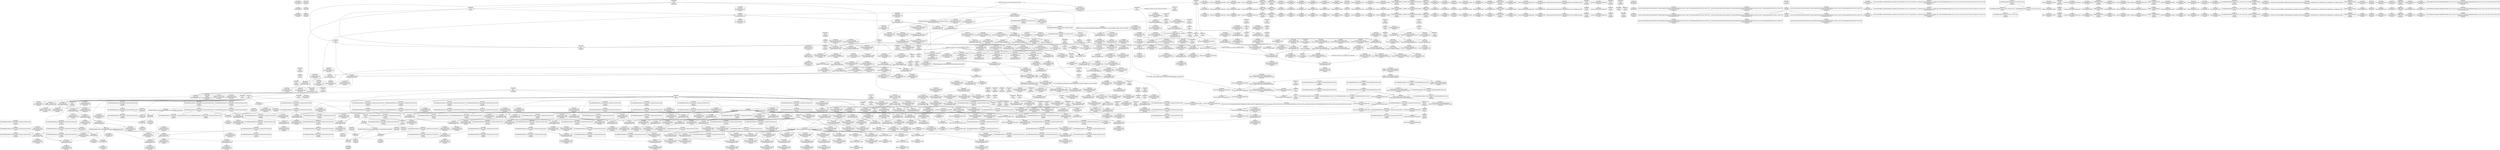 digraph {
	CE0x3f066d0 [shape=record,shape=Mrecord,label="{CE0x3f066d0|selinux_capable:_bb}"]
	CE0x3fa09a0 [shape=record,shape=Mrecord,label="{CE0x3fa09a0|cred_sid:_bb|*SummSink*}"]
	CE0x3f8f9d0 [shape=record,shape=Mrecord,label="{CE0x3f8f9d0|cred_sid:_sid|security/selinux/hooks.c,197|*SummSink*}"]
	CE0x3f901d0 [shape=record,shape=Mrecord,label="{CE0x3f901d0|i64_1|*Constant*}"]
	CE0x3f0a250 [shape=record,shape=Mrecord,label="{CE0x3f0a250|_ret_i32_%call7,_!dbg_!27749|security/selinux/hooks.c,2093}"]
	CE0x3ef02a0 [shape=record,shape=Mrecord,label="{CE0x3ef02a0|__llvm_gcov_indirect_counter_increment:_tmp6|*SummSink*}"]
	CE0x3ee2ff0 [shape=record,shape=Mrecord,label="{CE0x3ee2ff0|_call_void_mcount()_#3|*SummSink*}"]
	CE0x3eea1c0 [shape=record,shape=Mrecord,label="{CE0x3eea1c0|selinux_vm_enough_memory:_call|security/selinux/hooks.c,2088}"]
	CE0x3f45b70 [shape=record,shape=Mrecord,label="{CE0x3f45b70|i64*_getelementptr_inbounds_(_6_x_i64_,_6_x_i64_*___llvm_gcov_ctr142,_i64_0,_i64_5)|*Constant*|*SummSource*}"]
	CE0x3f0e370 [shape=record,shape=Mrecord,label="{CE0x3f0e370|selinux_capable:_tmp2|security/selinux/hooks.c,2008|*SummSink*}"]
	CE0x3ee1310 [shape=record,shape=Mrecord,label="{CE0x3ee1310|i32_78|*Constant*|*SummSource*}"]
	CE0x3f44c40 [shape=record,shape=Mrecord,label="{CE0x3f44c40|_ret_i32_%retval.0,_!dbg_!27765|security/selinux/hooks.c,1586|*SummSink*}"]
	CE0x3efb890 [shape=record,shape=Mrecord,label="{CE0x3efb890|selinux_vm_enough_memory:_tmp15|security/selinux/hooks.c,2088|*SummSink*}"]
	CE0x3ee8eb0 [shape=record,shape=Mrecord,label="{CE0x3ee8eb0|selinux_vm_enough_memory:_tmp22|security/selinux/hooks.c,2090|*SummSource*}"]
	CE0x3f08f90 [shape=record,shape=Mrecord,label="{CE0x3f08f90|cred_has_capability:_tmp10|security/selinux/hooks.c,1575|*SummSink*}"]
	CE0x3f6c1f0 [shape=record,shape=Mrecord,label="{CE0x3f6c1f0|GLOBAL:___llvm_gcov_global_state_pred145|Global_var:__llvm_gcov_global_state_pred145|*SummSource*}"]
	CE0x3ee1c70 [shape=record,shape=Mrecord,label="{CE0x3ee1c70|i64*_getelementptr_inbounds_(_14_x_i64_,_14_x_i64_*___llvm_gcov_ctr160,_i64_0,_i64_13)|*Constant*}"]
	CE0x3f0ec60 [shape=record,shape=Mrecord,label="{CE0x3f0ec60|GLOBAL:___llvm_gcov_ctr142|Global_var:__llvm_gcov_ctr142|*SummSource*}"]
	"CONST[source:0(mediator),value:2(dynamic)][purpose:{subject}]"
	CE0x3f05ba0 [shape=record,shape=Mrecord,label="{CE0x3f05ba0|i64_11|*Constant*|*SummSource*}"]
	CE0x3f02100 [shape=record,shape=Mrecord,label="{CE0x3f02100|selinux_vm_enough_memory:_tmp16|security/selinux/hooks.c,2088}"]
	CE0x3edd020 [shape=record,shape=Mrecord,label="{CE0x3edd020|selinux_vm_enough_memory:_land.lhs.true|*SummSource*}"]
	"CONST[source:2(external),value:2(dynamic)][purpose:{subject}]"
	CE0x3eecb40 [shape=record,shape=Mrecord,label="{CE0x3eecb40|selinux_capable:_cap|Function::selinux_capable&Arg::cap::|*SummSink*}"]
	CE0x3f74af0 [shape=record,shape=Mrecord,label="{CE0x3f74af0|cred_has_capability:_tobool|security/selinux/hooks.c,1582|*SummSource*}"]
	CE0x3efbd70 [shape=record,shape=Mrecord,label="{CE0x3efbd70|selinux_vm_enough_memory:_if.end6|*SummSource*}"]
	CE0x3f65bb0 [shape=record,shape=Mrecord,label="{CE0x3f65bb0|__llvm_gcov_indirect_counter_increment:_exit}"]
	CE0x3f6bc90 [shape=record,shape=Mrecord,label="{CE0x3f6bc90|__llvm_gcov_indirect_counter_increment:_predecessor|Function::__llvm_gcov_indirect_counter_increment&Arg::predecessor::|*SummSink*}"]
	CE0x3ee95f0 [shape=record,shape=Mrecord,label="{CE0x3ee95f0|selinux_vm_enough_memory:_tmp23|security/selinux/hooks.c,2090|*SummSink*}"]
	CE0x3f44810 [shape=record,shape=Mrecord,label="{CE0x3f44810|i64*_getelementptr_inbounds_(_6_x_i64_,_6_x_i64_*___llvm_gcov_ctr142,_i64_0,_i64_5)|*Constant*|*SummSink*}"]
	CE0x4816470 [shape=record,shape=Mrecord,label="{CE0x4816470|selinux_vm_enough_memory:_tmp13|security/selinux/hooks.c,2088}"]
	CE0x3f80c90 [shape=record,shape=Mrecord,label="{CE0x3f80c90|0:_i32,_4:_i32,_8:_i32,_12:_i32,_:_CMRE_8,12_|*MultipleSource*|security/selinux/hooks.c,196|*LoadInst*|security/selinux/hooks.c,196|security/selinux/hooks.c,197}"]
	CE0x3f72940 [shape=record,shape=Mrecord,label="{CE0x3f72940|avc_audit:_ssid|Function::avc_audit&Arg::ssid::|*SummSink*}"]
	CE0x3f059f0 [shape=record,shape=Mrecord,label="{CE0x3f059f0|i64_10|*Constant*|*SummSink*}"]
	CE0x3f6f160 [shape=record,shape=Mrecord,label="{CE0x3f6f160|GLOBAL:_avc_audit|*Constant*|*SummSource*}"]
	CE0x3efce40 [shape=record,shape=Mrecord,label="{CE0x3efce40|selinux_vm_enough_memory:_tmp13|security/selinux/hooks.c,2088|*SummSink*}"]
	CE0x3f49790 [shape=record,shape=Mrecord,label="{CE0x3f49790|avc_has_perm_noaudit:_tsid|Function::avc_has_perm_noaudit&Arg::tsid::|*SummSink*}"]
	CE0x3eff730 [shape=record,shape=Mrecord,label="{CE0x3eff730|GLOBAL:_get_current|*Constant*|*SummSource*}"]
	CE0x3ede160 [shape=record,shape=Mrecord,label="{CE0x3ede160|selinux_capable:_tmp7|security/selinux/hooks.c,2009|*SummSink*}"]
	CE0x3ef32a0 [shape=record,shape=Mrecord,label="{CE0x3ef32a0|cred_has_capability:_type|security/selinux/hooks.c,1562|*SummSink*}"]
	CE0x3f07440 [shape=record,shape=Mrecord,label="{CE0x3f07440|selinux_vm_enough_memory:_cap_sys_admin.0}"]
	CE0x3ee1f00 [shape=record,shape=Mrecord,label="{CE0x3ee1f00|selinux_vm_enough_memory:_tmp26|security/selinux/hooks.c,2093|*SummSink*}"]
	CE0x3f8a750 [shape=record,shape=Mrecord,label="{CE0x3f8a750|_call_void_mcount()_#3}"]
	CE0x3f7d120 [shape=record,shape=Mrecord,label="{CE0x3f7d120|i64*_getelementptr_inbounds_(_2_x_i64_,_2_x_i64_*___llvm_gcov_ctr131,_i64_0,_i64_0)|*Constant*|*SummSink*}"]
	CE0x3ef9660 [shape=record,shape=Mrecord,label="{CE0x3ef9660|i64*_getelementptr_inbounds_(_14_x_i64_,_14_x_i64_*___llvm_gcov_ctr160,_i64_0,_i64_12)|*Constant*|*SummSource*}"]
	CE0x3f4a170 [shape=record,shape=Mrecord,label="{CE0x3f4a170|avc_has_perm_noaudit:_requested|Function::avc_has_perm_noaudit&Arg::requested::|*SummSink*}"]
	CE0x3f8cc30 [shape=record,shape=Mrecord,label="{CE0x3f8cc30|__llvm_gcov_indirect_counter_increment:_tmp2|*SummSource*}"]
	CE0x3f4e080 [shape=record,shape=Mrecord,label="{CE0x3f4e080|i64_14|*Constant*|*SummSink*}"]
	CE0x3ee9930 [shape=record,shape=Mrecord,label="{CE0x3ee9930|selinux_vm_enough_memory:_tmp24|security/selinux/hooks.c,2091}"]
	CE0x3f03950 [shape=record,shape=Mrecord,label="{CE0x3f03950|selinux_capable:_if.then|*SummSink*}"]
	CE0x3f6a720 [shape=record,shape=Mrecord,label="{CE0x3f6a720|_call_void_mcount()_#3|*SummSource*}"]
	CE0x3f80330 [shape=record,shape=Mrecord,label="{CE0x3f80330|__llvm_gcov_indirect_counter_increment:_tmp1|*SummSource*}"]
	CE0x3f70e80 [shape=record,shape=Mrecord,label="{CE0x3f70e80|cred_has_capability:_call8|security/selinux/hooks.c,1581}"]
	CE0x3f0e560 [shape=record,shape=Mrecord,label="{CE0x3f0e560|selinux_capable:_tmp2|security/selinux/hooks.c,2008|*SummSource*}"]
	CE0x3f5dff0 [shape=record,shape=Mrecord,label="{CE0x3f5dff0|cred_has_capability:_tmp16|security/selinux/hooks.c,1576|*SummSink*}"]
	CE0x3f6a520 [shape=record,shape=Mrecord,label="{CE0x3f6a520|cred_sid:_tmp6|security/selinux/hooks.c,197|*SummSink*}"]
	CE0x3f26c50 [shape=record,shape=Mrecord,label="{CE0x3f26c50|cred_has_capability:_tmp21|security/selinux/hooks.c,1580}"]
	CE0x3f7ee20 [shape=record,shape=Mrecord,label="{CE0x3f7ee20|i32_-1|*Constant*|*SummSink*}"]
	CE0x3ef6e00 [shape=record,shape=Mrecord,label="{CE0x3ef6e00|selinux_vm_enough_memory:_tmp18|security/selinux/hooks.c,2088|*SummSink*}"]
	CE0x3ee15a0 [shape=record,shape=Mrecord,label="{CE0x3ee15a0|selinux_vm_enough_memory:_cred|security/selinux/hooks.c,2088|*SummSink*}"]
	CE0x3f5a560 [shape=record,shape=Mrecord,label="{CE0x3f5a560|get_current:_tmp3|*SummSource*}"]
	CE0x3f54d60 [shape=record,shape=Mrecord,label="{CE0x3f54d60|cred_has_capability:_tmp13|security/selinux/hooks.c,1575|*SummSource*}"]
	CE0x3f8a7c0 [shape=record,shape=Mrecord,label="{CE0x3f8a7c0|i32_0|*Constant*}"]
	CE0x3f6ab80 [shape=record,shape=Mrecord,label="{CE0x3f6ab80|__llvm_gcov_indirect_counter_increment:_exit|*SummSink*}"]
	CE0x3f46260 [shape=record,shape=Mrecord,label="{CE0x3f46260|selinux_capable:_tmp10|security/selinux/hooks.c,2012|*SummSink*}"]
	CE0x3f58640 [shape=record,shape=Mrecord,label="{CE0x3f58640|cred_has_capability:_sw.bb|*SummSink*}"]
	CE0x3f7a210 [shape=record,shape=Mrecord,label="{CE0x3f7a210|cred_has_capability:_tmp31|security/selinux/hooks.c,1585|*SummSink*}"]
	CE0x3f0fb70 [shape=record,shape=Mrecord,label="{CE0x3f0fb70|cred_has_capability:_tmp}"]
	CE0x3f47c50 [shape=record,shape=Mrecord,label="{CE0x3f47c50|i16_47|*Constant*|*SummSource*}"]
	CE0x3f6af30 [shape=record,shape=Mrecord,label="{CE0x3f6af30|cred_has_capability:_if.then9|*SummSource*}"]
	CE0x3f47dd0 [shape=record,shape=Mrecord,label="{CE0x3f47dd0|cred_has_capability:_sclass.0}"]
	CE0x3ef2a50 [shape=record,shape=Mrecord,label="{CE0x3ef2a50|cred_has_capability:_if.end10|*SummSink*}"]
	CE0x3f2bae0 [shape=record,shape=Mrecord,label="{CE0x3f2bae0|cred_sid:_security|security/selinux/hooks.c,196|*SummSink*}"]
	CE0x3f7c570 [shape=record,shape=Mrecord,label="{CE0x3f7c570|cred_has_capability:_tmp32|security/selinux/hooks.c,1586|*SummSink*}"]
	CE0x3f46e40 [shape=record,shape=Mrecord,label="{CE0x3f46e40|get_current:_tmp}"]
	CE0x3f04020 [shape=record,shape=Mrecord,label="{CE0x3f04020|selinux_capable:_if.then}"]
	CE0x5270c00 [shape=record,shape=Mrecord,label="{CE0x5270c00|i64_0|*Constant*|*SummSink*}"]
	CE0x3f50490 [shape=record,shape=Mrecord,label="{CE0x3f50490|cred_has_capability:_sw.default|*SummSource*}"]
	CE0x3eefc90 [shape=record,shape=Mrecord,label="{CE0x3eefc90|get_current:_tmp1|*SummSink*}"]
	CE0x3ed7590 [shape=record,shape=Mrecord,label="{CE0x3ed7590|0:_i8,_:_GCMR_selinux_vm_enough_memory.__warned_internal_global_i8_0,_section_.data.unlikely_,_align_1:_elem_0:default:}"]
	CE0x3f73720 [shape=record,shape=Mrecord,label="{CE0x3f73720|avc_audit:_avd|Function::avc_audit&Arg::avd::}"]
	CE0x3f6f710 [shape=record,shape=Mrecord,label="{CE0x3f6f710|avc_audit:_entry|*SummSink*}"]
	CE0x3f6f5b0 [shape=record,shape=Mrecord,label="{CE0x3f6f5b0|avc_audit:_entry|*SummSource*}"]
	CE0x3ee00f0 [shape=record,shape=Mrecord,label="{CE0x3ee00f0|selinux_vm_enough_memory:_tmp10|security/selinux/hooks.c,2088|*SummSink*}"]
	CE0x3ef7570 [shape=record,shape=Mrecord,label="{CE0x3ef7570|selinux_capable:_tmp1|*SummSink*}"]
	CE0x3ee1e90 [shape=record,shape=Mrecord,label="{CE0x3ee1e90|i64*_getelementptr_inbounds_(_14_x_i64_,_14_x_i64_*___llvm_gcov_ctr160,_i64_0,_i64_13)|*Constant*|*SummSink*}"]
	CE0x3edb630 [shape=record,shape=Mrecord,label="{CE0x3edb630|selinux_vm_enough_memory:_entry|*SummSink*}"]
	CE0x3f7b7d0 [shape=record,shape=Mrecord,label="{CE0x3f7b7d0|cred_has_capability:_retval.0}"]
	CE0x3f5eeb0 [shape=record,shape=Mrecord,label="{CE0x3f5eeb0|cred_has_capability:_entry}"]
	CE0x48164e0 [shape=record,shape=Mrecord,label="{CE0x48164e0|selinux_vm_enough_memory:_tmp13|security/selinux/hooks.c,2088|*SummSource*}"]
	CE0x3f7ef50 [shape=record,shape=Mrecord,label="{CE0x3f7ef50|__llvm_gcov_indirect_counter_increment:_tmp1|*SummSink*}"]
	CE0x3ed4390 [shape=record,shape=Mrecord,label="{CE0x3ed4390|selinux_vm_enough_memory:_if.then5|*SummSource*}"]
	CE0x3f764c0 [shape=record,shape=Mrecord,label="{CE0x3f764c0|cred_has_capability:_tmp24|security/selinux/hooks.c,1582|*SummSource*}"]
	CE0x3f108d0 [shape=record,shape=Mrecord,label="{CE0x3f108d0|GLOBAL:_init_user_ns|Global_var:init_user_ns|*SummSink*}"]
	CE0x3f0f4d0 [shape=record,shape=Mrecord,label="{CE0x3f0f4d0|GLOBAL:_current_task|Global_var:current_task}"]
	CE0x3f10760 [shape=record,shape=Mrecord,label="{CE0x3f10760|GLOBAL:_init_user_ns|Global_var:init_user_ns|*SummSource*}"]
	CE0x3f5ef20 [shape=record,shape=Mrecord,label="{CE0x3f5ef20|GLOBAL:_cred_has_capability|*Constant*|*SummSource*}"]
	CE0x3f6e380 [shape=record,shape=Mrecord,label="{CE0x3f6e380|GLOBAL:___llvm_gcov_indirect_counter_increment|*Constant*|*SummSource*}"]
	CE0x3f05770 [shape=record,shape=Mrecord,label="{CE0x3f05770|selinux_vm_enough_memory:_tmp24|security/selinux/hooks.c,2091|*SummSource*}"]
	CE0x3f82730 [shape=record,shape=Mrecord,label="{CE0x3f82730|GLOBAL:_cred_sid|*Constant*|*SummSource*}"]
	CE0x3f06630 [shape=record,shape=Mrecord,label="{CE0x3f06630|selinux_capable:_return|*SummSink*}"]
	CE0x3f10d00 [shape=record,shape=Mrecord,label="{CE0x3f10d00|selinux_capable:_ns|Function::selinux_capable&Arg::ns::|*SummSink*}"]
	CE0x3f31390 [shape=record,shape=Mrecord,label="{CE0x3f31390|i64*_getelementptr_inbounds_(_6_x_i64_,_6_x_i64_*___llvm_gcov_ctr142,_i64_0,_i64_0)|*Constant*}"]
	CE0x3f73f00 [shape=record,shape=Mrecord,label="{CE0x3f73f00|avc_audit:_a|Function::avc_audit&Arg::a::}"]
	CE0x3f7a530 [shape=record,shape=Mrecord,label="{CE0x3f7a530|cred_has_capability:_tmp31|security/selinux/hooks.c,1585}"]
	CE0x3edfe30 [shape=record,shape=Mrecord,label="{CE0x3edfe30|selinux_vm_enough_memory:_tmp3|*SummSource*}"]
	CE0x3f5a620 [shape=record,shape=Mrecord,label="{CE0x3f5a620|get_current:_tmp3|*SummSink*}"]
	CE0x3f654c0 [shape=record,shape=Mrecord,label="{CE0x3f654c0|selinux_capable:_return}"]
	CE0x3f31170 [shape=record,shape=Mrecord,label="{CE0x3f31170|i64*_getelementptr_inbounds_(_2_x_i64_,_2_x_i64_*___llvm_gcov_ctr131,_i64_0,_i64_0)|*Constant*|*SummSource*}"]
	CE0x3efb900 [shape=record,shape=Mrecord,label="{CE0x3efb900|selinux_vm_enough_memory:_tmp15|security/selinux/hooks.c,2088|*SummSource*}"]
	CE0x3f8f130 [shape=record,shape=Mrecord,label="{CE0x3f8f130|cred_has_capability:_tmp5|security/selinux/hooks.c,1570|*SummSink*}"]
	CE0x3f49ab0 [shape=record,shape=Mrecord,label="{CE0x3f49ab0|avc_has_perm_noaudit:_tclass|Function::avc_has_perm_noaudit&Arg::tclass::|*SummSource*}"]
	CE0x3f776d0 [shape=record,shape=Mrecord,label="{CE0x3f776d0|i64*_getelementptr_inbounds_(_21_x_i64_,_21_x_i64_*___llvm_gcov_ctr143,_i64_0,_i64_17)|*Constant*|*SummSink*}"]
	CE0x3f64df0 [shape=record,shape=Mrecord,label="{CE0x3f64df0|i32_0|*Constant*}"]
	CE0x3eded90 [shape=record,shape=Mrecord,label="{CE0x3eded90|selinux_capable:_tmp1|*SummSource*}"]
	CE0x3f57030 [shape=record,shape=Mrecord,label="{CE0x3f57030|selinux_capable:_tobool|security/selinux/hooks.c,2008|*SummSink*}"]
	CE0x3f0ded0 [shape=record,shape=Mrecord,label="{CE0x3f0ded0|__llvm_gcov_indirect_counter_increment:_tmp5|*SummSource*}"]
	CE0x3edcaa0 [shape=record,shape=Mrecord,label="{CE0x3edcaa0|selinux_vm_enough_memory:_tmp}"]
	CE0x3f2d400 [shape=record,shape=Mrecord,label="{CE0x3f2d400|cred_has_capability:_u|security/selinux/hooks.c,1563|*SummSource*}"]
	CE0x3edacc0 [shape=record,shape=Mrecord,label="{CE0x3edacc0|GLOBAL:___llvm_gcov_ctr160|Global_var:__llvm_gcov_ctr160|*SummSink*}"]
	CE0x3f27810 [shape=record,shape=Mrecord,label="{CE0x3f27810|cred_has_capability:_cred|Function::cred_has_capability&Arg::cred::|*SummSource*}"]
	CE0x3f50fa0 [shape=record,shape=Mrecord,label="{CE0x3f50fa0|cred_has_capability:_tmp2|security/selinux/hooks.c,1567|*SummSource*}"]
	CE0x3f605f0 [shape=record,shape=Mrecord,label="{CE0x3f605f0|selinux_capable:_tmp9|security/selinux/hooks.c,2011|*SummSource*}"]
	CE0x3f4e940 [shape=record,shape=Mrecord,label="{CE0x3f4e940|cred_has_capability:_tmp18|security/selinux/hooks.c,1580|*SummSink*}"]
	CE0x3f5f2c0 [shape=record,shape=Mrecord,label="{CE0x3f5f2c0|COLLAPSED:_GCMRE___llvm_gcov_ctr131_internal_global_2_x_i64_zeroinitializer:_elem_0:default:}"]
	CE0x3ef1490 [shape=record,shape=Mrecord,label="{CE0x3ef1490|cred_has_capability:_tmp3|security/selinux/hooks.c,1567}"]
	CE0x3f7b840 [shape=record,shape=Mrecord,label="{CE0x3f7b840|cred_has_capability:_retval.0|*SummSource*}"]
	CE0x3f51090 [shape=record,shape=Mrecord,label="{CE0x3f51090|cred_has_capability:_tmp2|security/selinux/hooks.c,1567|*SummSink*}"]
	CE0x3eec7c0 [shape=record,shape=Mrecord,label="{CE0x3eec7c0|i32_21|*Constant*|*SummSource*}"]
	CE0x3f63330 [shape=record,shape=Mrecord,label="{CE0x3f63330|get_current:_tmp2}"]
	CE0x3f44690 [shape=record,shape=Mrecord,label="{CE0x3f44690|cred_has_capability:_audit|Function::cred_has_capability&Arg::audit::|*SummSink*}"]
	CE0x3f4fc00 [shape=record,shape=Mrecord,label="{CE0x3f4fc00|cred_has_capability:_bb|*SummSource*}"]
	CE0x3f74030 [shape=record,shape=Mrecord,label="{CE0x3f74030|avc_audit:_a|Function::avc_audit&Arg::a::|*SummSource*}"]
	CE0x3ee8c60 [shape=record,shape=Mrecord,label="{CE0x3ee8c60|selinux_vm_enough_memory:_tmp22|security/selinux/hooks.c,2090}"]
	CE0x3eff6c0 [shape=record,shape=Mrecord,label="{CE0x3eff6c0|get_current:_entry|*SummSource*}"]
	CE0x3f300c0 [shape=record,shape=Mrecord,label="{CE0x3f300c0|i32_31|*Constant*}"]
	CE0x3f5cd80 [shape=record,shape=Mrecord,label="{CE0x3f5cd80|cred_has_capability:_tmp16|security/selinux/hooks.c,1576|*SummSource*}"]
	CE0x3f0a850 [shape=record,shape=Mrecord,label="{CE0x3f0a850|0:_i32,_4:_i32,_8:_i32,_12:_i32,_:_CMRE_16,20_|*MultipleSource*|security/selinux/hooks.c,196|*LoadInst*|security/selinux/hooks.c,196|security/selinux/hooks.c,197}"]
	CE0x3ecdde0 [shape=record,shape=Mrecord,label="{CE0x3ecdde0|i64*_getelementptr_inbounds_(_14_x_i64_,_14_x_i64_*___llvm_gcov_ctr160,_i64_0,_i64_0)|*Constant*|*SummSink*}"]
	CE0x3ecdb50 [shape=record,shape=Mrecord,label="{CE0x3ecdb50|selinux_vm_enough_memory:_do.end}"]
	CE0x3edc890 [shape=record,shape=Mrecord,label="{CE0x3edc890|selinux_vm_enough_memory:_land.lhs.true|*SummSink*}"]
	CE0x3ee5ba0 [shape=record,shape=Mrecord,label="{CE0x3ee5ba0|i64_0|*Constant*}"]
	CE0x3f05c10 [shape=record,shape=Mrecord,label="{CE0x3f05c10|i64_11|*Constant*|*SummSink*}"]
	CE0x3f65d30 [shape=record,shape=Mrecord,label="{CE0x3f65d30|__llvm_gcov_indirect_counter_increment:_tmp}"]
	CE0x3efeb70 [shape=record,shape=Mrecord,label="{CE0x3efeb70|selinux_vm_enough_memory:_call4|security/selinux/hooks.c,2088|*SummSource*}"]
	CE0x3f5e8b0 [shape=record,shape=Mrecord,label="{CE0x3f5e8b0|GLOBAL:_cred_has_capability|*Constant*}"]
	CE0x3f4e830 [shape=record,shape=Mrecord,label="{CE0x3f4e830|cred_has_capability:_tmp18|security/selinux/hooks.c,1580|*SummSource*}"]
	CE0x3f09f90 [shape=record,shape=Mrecord,label="{CE0x3f09f90|selinux_vm_enough_memory:_pages|Function::selinux_vm_enough_memory&Arg::pages::|*SummSource*}"]
	CE0x3f0b3d0 [shape=record,shape=Mrecord,label="{CE0x3f0b3d0|cred_sid:_tmp4|*LoadInst*|security/selinux/hooks.c,196}"]
	CE0x3f75ef0 [shape=record,shape=Mrecord,label="{CE0x3f75ef0|cred_has_capability:_tmp23|security/selinux/hooks.c,1582|*SummSource*}"]
	CE0x3f46d30 [shape=record,shape=Mrecord,label="{CE0x3f46d30|cred_has_capability:_do.body}"]
	CE0x3ece4c0 [shape=record,shape=Mrecord,label="{CE0x3ece4c0|i64_4|*Constant*|*SummSource*}"]
	CE0x3f057e0 [shape=record,shape=Mrecord,label="{CE0x3f057e0|i64_10|*Constant*}"]
	CE0x3eed7d0 [shape=record,shape=Mrecord,label="{CE0x3eed7d0|selinux_vm_enough_memory:_tmp3|*SummSink*}"]
	CE0x3f64770 [shape=record,shape=Mrecord,label="{CE0x3f64770|cred_has_capability:_do.body|*SummSink*}"]
	CE0x3f55ac0 [shape=record,shape=Mrecord,label="{CE0x3f55ac0|cred_has_capability:_if.end}"]
	CE0x3f4b150 [shape=record,shape=Mrecord,label="{CE0x3f4b150|cred_has_capability:_cmp|security/selinux/hooks.c,1580|*SummSource*}"]
	CE0x3f6f310 [shape=record,shape=Mrecord,label="{CE0x3f6f310|GLOBAL:_avc_audit|*Constant*|*SummSink*}"]
	CE0x3eff980 [shape=record,shape=Mrecord,label="{CE0x3eff980|GLOBAL:_get_current|*Constant*|*SummSink*}"]
	CE0x3eef810 [shape=record,shape=Mrecord,label="{CE0x3eef810|GLOBAL:_cap_capable|*Constant*|*SummSink*}"]
	CE0x3f8d380 [shape=record,shape=Mrecord,label="{CE0x3f8d380|i64*_null|*Constant*}"]
	CE0x3f581a0 [shape=record,shape=Mrecord,label="{CE0x3f581a0|COLLAPSED:_GCMRE___llvm_gcov_ctr142_internal_global_6_x_i64_zeroinitializer:_elem_0:default:}"]
	CE0x3f2ce40 [shape=record,shape=Mrecord,label="{CE0x3f2ce40|get_current:_tmp4|./arch/x86/include/asm/current.h,14|*SummSink*}"]
	CE0x3f2bbc0 [shape=record,shape=Mrecord,label="{CE0x3f2bbc0|cred_has_capability:_sw.epilog}"]
	CE0x3f65990 [shape=record,shape=Mrecord,label="{CE0x3f65990|__llvm_gcov_indirect_counter_increment:_bb4|*SummSink*}"]
	CE0x3f6a0d0 [shape=record,shape=Mrecord,label="{CE0x3f6a0d0|cred_has_capability:_if.then}"]
	CE0x3f8c300 [shape=record,shape=Mrecord,label="{CE0x3f8c300|cred_has_capability:_call3|security/selinux/hooks.c,1573|*SummSource*}"]
	CE0x3f63410 [shape=record,shape=Mrecord,label="{CE0x3f63410|get_current:_tmp2|*SummSink*}"]
	CE0x3f28c80 [shape=record,shape=Mrecord,label="{CE0x3f28c80|%struct.task_struct*_(%struct.task_struct**)*_asm_movq_%gs:$_1:P_,$0_,_r,im,_dirflag_,_fpsr_,_flags_|*SummSink*}"]
	CE0x3ee92b0 [shape=record,shape=Mrecord,label="{CE0x3ee92b0|selinux_vm_enough_memory:_tmp23|security/selinux/hooks.c,2090}"]
	CE0x3f08440 [shape=record,shape=Mrecord,label="{CE0x3f08440|i32_1575|*Constant*|*SummSink*}"]
	CE0x3f7b190 [shape=record,shape=Mrecord,label="{CE0x3f7b190|i32_-22|*Constant*}"]
	CE0x3f29730 [shape=record,shape=Mrecord,label="{CE0x3f29730|i32_31|*Constant*|*SummSink*}"]
	CE0x3ed6dd0 [shape=record,shape=Mrecord,label="{CE0x3ed6dd0|selinux_vm_enough_memory:_tmp12|security/selinux/hooks.c,2088|*SummSource*}"]
	CE0x3f491b0 [shape=record,shape=Mrecord,label="{CE0x3f491b0|avc_has_perm_noaudit:_ssid|Function::avc_has_perm_noaudit&Arg::ssid::|*SummSink*}"]
	CE0x3f4ab80 [shape=record,shape=Mrecord,label="{CE0x3f4ab80|avc_has_perm_noaudit:_avd|Function::avc_has_perm_noaudit&Arg::avd::|*SummSource*}"]
	CE0x3f2eef0 [shape=record,shape=Mrecord,label="{CE0x3f2eef0|cred_sid:_tmp2|*SummSource*}"]
	CE0x3f0c680 [shape=record,shape=Mrecord,label="{CE0x3f0c680|i64**_getelementptr_inbounds_(_3_x_i64*_,_3_x_i64*_*___llvm_gcda_edge_table144,_i64_0,_i64_2)|*Constant*}"]
	CE0x3f81560 [shape=record,shape=Mrecord,label="{CE0x3f81560|__llvm_gcov_indirect_counter_increment:_bb}"]
	CE0x3f7faf0 [shape=record,shape=Mrecord,label="{CE0x3f7faf0|i8*_getelementptr_inbounds_(_40_x_i8_,_40_x_i8_*_.str49,_i32_0,_i32_0)|*Constant*|*SummSink*}"]
	CE0x3ef6ca0 [shape=record,shape=Mrecord,label="{CE0x3ef6ca0|selinux_vm_enough_memory:_tmp18|security/selinux/hooks.c,2088|*SummSource*}"]
	CE0x3f087a0 [shape=record,shape=Mrecord,label="{CE0x3f087a0|i64_12|*Constant*}"]
	CE0x3f58560 [shape=record,shape=Mrecord,label="{CE0x3f58560|cred_has_capability:_sw.bb|*SummSource*}"]
	CE0x3ee2b70 [shape=record,shape=Mrecord,label="{CE0x3ee2b70|i1_true|*Constant*|*SummSink*}"]
	CE0x3ee18d0 [shape=record,shape=Mrecord,label="{CE0x3ee18d0|selinux_vm_enough_memory:_cap_sys_admin.0|*SummSink*}"]
	CE0x3ee14a0 [shape=record,shape=Mrecord,label="{CE0x3ee14a0|selinux_vm_enough_memory:_cred|security/selinux/hooks.c,2088|*SummSource*}"]
	CE0x3edd0d0 [shape=record,shape=Mrecord,label="{CE0x3edd0d0|i64*_getelementptr_inbounds_(_14_x_i64_,_14_x_i64_*___llvm_gcov_ctr160,_i64_0,_i64_0)|*Constant*|*SummSource*}"]
	CE0x3f09260 [shape=record,shape=Mrecord,label="{CE0x3f09260|selinux_vm_enough_memory:_call7|security/selinux/hooks.c,2093|*SummSink*}"]
	CE0x3eeff10 [shape=record,shape=Mrecord,label="{CE0x3eeff10|cred_has_capability:_cap1|security/selinux/hooks.c,1563}"]
	CE0x3eef220 [shape=record,shape=Mrecord,label="{CE0x3eef220|get_current:_bb|*SummSource*}"]
	CE0x3eef5b0 [shape=record,shape=Mrecord,label="{CE0x3eef5b0|GLOBAL:_cap_capable|*Constant*}"]
	CE0x3f782d0 [shape=record,shape=Mrecord,label="{CE0x3f782d0|cred_has_capability:_tmp28|security/selinux/hooks.c,1584}"]
	CE0x3f54660 [shape=record,shape=Mrecord,label="{CE0x3f54660|cred_has_capability:_tmp12|security/selinux/hooks.c,1575}"]
	CE0x3f652c0 [shape=record,shape=Mrecord,label="{CE0x3f652c0|_call_void___llvm_gcov_indirect_counter_increment(i32*___llvm_gcov_global_state_pred145,_i64**_getelementptr_inbounds_(_3_x_i64*_,_3_x_i64*_*___llvm_gcda_edge_table144,_i64_0,_i64_2)),_!dbg_!27732|security/selinux/hooks.c,1570}"]
	CE0x3f2e820 [shape=record,shape=Mrecord,label="{CE0x3f2e820|i8_3|*Constant*|*SummSink*}"]
	CE0x3f5e060 [shape=record,shape=Mrecord,label="{CE0x3f5e060|cred_has_capability:_tmp17|security/selinux/hooks.c,1576|*SummSink*}"]
	CE0x3f80c00 [shape=record,shape=Mrecord,label="{CE0x3f80c00|0:_i32,_4:_i32,_8:_i32,_12:_i32,_:_CMRE_4,8_|*MultipleSource*|security/selinux/hooks.c,196|*LoadInst*|security/selinux/hooks.c,196|security/selinux/hooks.c,197}"]
	CE0x3ece620 [shape=record,shape=Mrecord,label="{CE0x3ece620|selinux_vm_enough_memory:_do.end|*SummSource*}"]
	CE0x3ecf460 [shape=record,shape=Mrecord,label="{CE0x3ecf460|selinux_vm_enough_memory:_tmp|*SummSink*}"]
	CE0x3ee9470 [shape=record,shape=Mrecord,label="{CE0x3ee9470|selinux_vm_enough_memory:_tmp23|security/selinux/hooks.c,2090|*SummSource*}"]
	CE0x3ee8070 [shape=record,shape=Mrecord,label="{CE0x3ee8070|get_current:_tmp|*SummSink*}"]
	CE0x3f26430 [shape=record,shape=Mrecord,label="{CE0x3f26430|cred_has_capability:_tmp19|security/selinux/hooks.c,1580|*SummSink*}"]
	CE0x3efb2a0 [shape=record,shape=Mrecord,label="{CE0x3efb2a0|i64*_getelementptr_inbounds_(_14_x_i64_,_14_x_i64_*___llvm_gcov_ctr160,_i64_0,_i64_6)|*Constant*}"]
	CE0x3f733d0 [shape=record,shape=Mrecord,label="{CE0x3f733d0|avc_audit:_requested|Function::avc_audit&Arg::requested::|*SummSource*}"]
	CE0x3f75080 [shape=record,shape=Mrecord,label="{CE0x3f75080|i64_15|*Constant*|*SummSink*}"]
	CE0x3f27e90 [shape=record,shape=Mrecord,label="{CE0x3f27e90|cred_has_capability:_cap|Function::cred_has_capability&Arg::cap::|*SummSink*}"]
	CE0x3f799c0 [shape=record,shape=Mrecord,label="{CE0x3f799c0|cred_has_capability:_tmp30|security/selinux/hooks.c,1585|*SummSource*}"]
	CE0x3f29050 [shape=record,shape=Mrecord,label="{CE0x3f29050|_call_void_mcount()_#3|*SummSink*}"]
	CE0x3f81ef0 [shape=record,shape=Mrecord,label="{CE0x3f81ef0|cred_has_capability:_tmp7|security/selinux/hooks.c,1574|*SummSource*}"]
	CE0x3f7e410 [shape=record,shape=Mrecord,label="{CE0x3f7e410|_call_void_asm_sideeffect_1:_09ud2_0A.pushsection___bug_table,_22a_22_0A2:_09.long_1b_-_2b,_$_0:c_-_2b_0A_09.word_$_1:c_,_0_0A_09.org_2b+$_2:c_0A.popsection_,_i,i,i,_dirflag_,_fpsr_,_flags_(i8*_getelementptr_inbounds_(_25_x_i8_,_25_x_i8_*_.str3,_i32_0,_i32_0),_i32_1575,_i64_12)_#3,_!dbg_!27737,_!srcloc_!27740|security/selinux/hooks.c,1575}"]
	CE0x3eedfa0 [shape=record,shape=Mrecord,label="{CE0x3eedfa0|i64_5|*Constant*|*SummSink*}"]
	CE0x3f5a330 [shape=record,shape=Mrecord,label="{CE0x3f5a330|i64*_getelementptr_inbounds_(_21_x_i64_,_21_x_i64_*___llvm_gcov_ctr143,_i64_0,_i64_8)|*Constant*|*SummSink*}"]
	CE0x3f6aaf0 [shape=record,shape=Mrecord,label="{CE0x3f6aaf0|__llvm_gcov_indirect_counter_increment:_bb|*SummSink*}"]
	CE0x3f09520 [shape=record,shape=Mrecord,label="{CE0x3f09520|selinux_vm_enough_memory:_mm|Function::selinux_vm_enough_memory&Arg::mm::}"]
	CE0x3f7e9a0 [shape=record,shape=Mrecord,label="{CE0x3f7e9a0|i8*_getelementptr_inbounds_(_25_x_i8_,_25_x_i8_*_.str3,_i32_0,_i32_0)|*Constant*}"]
	CE0x3f15570 [shape=record,shape=Mrecord,label="{CE0x3f15570|selinux_vm_enough_memory:_tmp7|security/selinux/hooks.c,2088|*SummSource*}"]
	CE0x3ef13d0 [shape=record,shape=Mrecord,label="{CE0x3ef13d0|selinux_capable:_tmp6|security/selinux/hooks.c,2009|*SummSource*}"]
	CE0x3f69410 [shape=record,shape=Mrecord,label="{CE0x3f69410|i64*_getelementptr_inbounds_(_21_x_i64_,_21_x_i64_*___llvm_gcov_ctr143,_i64_0,_i64_6)|*Constant*}"]
	CE0x3f752b0 [shape=record,shape=Mrecord,label="{CE0x3f752b0|i64_16|*Constant*|*SummSource*}"]
	CE0x3ee8430 [shape=record,shape=Mrecord,label="{CE0x3ee8430|selinux_vm_enough_memory:_if.then}"]
	CE0x3f8ac70 [shape=record,shape=Mrecord,label="{CE0x3f8ac70|GLOBAL:___llvm_gcov_indirect_counter_increment|*Constant*|*SummSink*}"]
	CE0x3f66ba0 [shape=record,shape=Mrecord,label="{CE0x3f66ba0|cred_has_capability:_avd|security/selinux/hooks.c, 1556}"]
	CE0x3f777b0 [shape=record,shape=Mrecord,label="{CE0x3f777b0|cred_has_capability:_tmp27|security/selinux/hooks.c,1583|*SummSink*}"]
	CE0x3f027c0 [shape=record,shape=Mrecord,label="{CE0x3f027c0|i64*_getelementptr_inbounds_(_21_x_i64_,_21_x_i64_*___llvm_gcov_ctr143,_i64_0,_i64_9)|*Constant*|*SummSink*}"]
	CE0x3f07650 [shape=record,shape=Mrecord,label="{CE0x3f07650|i64*_getelementptr_inbounds_(_6_x_i64_,_6_x_i64_*___llvm_gcov_ctr142,_i64_0,_i64_4)|*Constant*}"]
	CE0x3f7a1a0 [shape=record,shape=Mrecord,label="{CE0x3f7a1a0|cred_has_capability:_tmp30|security/selinux/hooks.c,1585|*SummSink*}"]
	CE0x3f05cb0 [shape=record,shape=Mrecord,label="{CE0x3f05cb0|selinux_vm_enough_memory:_tmp20|security/selinux/hooks.c,2090}"]
	CE0x3f2f090 [shape=record,shape=Mrecord,label="{CE0x3f2f090|_ret_i32_%tmp6,_!dbg_!27716|security/selinux/hooks.c,197|*SummSource*}"]
	CE0x3f5df80 [shape=record,shape=Mrecord,label="{CE0x3f5df80|i64*_getelementptr_inbounds_(_21_x_i64_,_21_x_i64_*___llvm_gcov_ctr143,_i64_0,_i64_12)|*Constant*|*SummSink*}"]
	CE0x3f74db0 [shape=record,shape=Mrecord,label="{CE0x3f74db0|cred_has_capability:_tmp26|security/selinux/hooks.c,1583|*SummSource*}"]
	CE0x3eece90 [shape=record,shape=Mrecord,label="{CE0x3eece90|selinux_capable:_audit|Function::selinux_capable&Arg::audit::}"]
	CE0x3f2ca20 [shape=record,shape=Mrecord,label="{CE0x3f2ca20|selinux_capable:_tmp4|security/selinux/hooks.c,2008}"]
	CE0x3f7f820 [shape=record,shape=Mrecord,label="{CE0x3f7f820|0:_i64*,_array:_GCR___llvm_gcda_edge_table144_internal_unnamed_addr_constant_3_x_i64*_i64*_getelementptr_inbounds_(_21_x_i64_,_21_x_i64_*___llvm_gcov_ctr143,_i64_0,_i64_1),_i64*_getelementptr_inbounds_(_21_x_i64_,_21_x_i64_*___llvm_gcov_ctr143,_i64_0,_i64_2),_i64*_getelementptr_inbounds_(_21_x_i64_,_21_x_i64_*___llvm_gcov_ctr143,_i64_0,_i64_3)_:_elem_0::}"]
	CE0x3f828c0 [shape=record,shape=Mrecord,label="{CE0x3f828c0|GLOBAL:_cred_sid|*Constant*|*SummSink*}"]
	CE0x3efe920 [shape=record,shape=Mrecord,label="{CE0x3efe920|selinux_vm_enough_memory:_call4|security/selinux/hooks.c,2088}"]
	CE0x3f27ce0 [shape=record,shape=Mrecord,label="{CE0x3f27ce0|cred_has_capability:_cap|Function::cred_has_capability&Arg::cap::|*SummSource*}"]
	CE0x3eea9d0 [shape=record,shape=Mrecord,label="{CE0x3eea9d0|i32_2088|*Constant*|*SummSink*}"]
	CE0x3f0b590 [shape=record,shape=Mrecord,label="{CE0x3f0b590|cred_sid:_cred|Function::cred_sid&Arg::cred::|*SummSource*}"]
	CE0x3f0cd90 [shape=record,shape=Mrecord,label="{CE0x3f0cd90|cred_has_capability:_tmp1|*SummSource*}"]
	CE0x3f74590 [shape=record,shape=Mrecord,label="{CE0x3f74590|_ret_i32_%retval.0,_!dbg_!27732|security/selinux/include/avc.h,142|*SummSink*}"]
	CE0x3eeebf0 [shape=record,shape=Mrecord,label="{CE0x3eeebf0|_ret_i32_%call7,_!dbg_!27749|security/selinux/hooks.c,2093|*SummSink*}"]
	CE0x3f8afd0 [shape=record,shape=Mrecord,label="{CE0x3f8afd0|__llvm_gcov_indirect_counter_increment:_entry|*SummSource*}"]
	CE0x3f583d0 [shape=record,shape=Mrecord,label="{CE0x3f583d0|i64*_getelementptr_inbounds_(_2_x_i64_,_2_x_i64_*___llvm_gcov_ctr98,_i64_0,_i64_1)|*Constant*|*SummSink*}"]
	CE0x3effae0 [shape=record,shape=Mrecord,label="{CE0x3effae0|get_current:_entry}"]
	CE0x3f63aa0 [shape=record,shape=Mrecord,label="{CE0x3f63aa0|cred_has_capability:_tmp6|security/selinux/hooks.c,1574|*SummSource*}"]
	CE0x3f8d030 [shape=record,shape=Mrecord,label="{CE0x3f8d030|_call_void_mcount()_#3|*SummSink*}"]
	CE0x3f63850 [shape=record,shape=Mrecord,label="{CE0x3f63850|cred_has_capability:_tmp6|security/selinux/hooks.c,1574}"]
	CE0x3ece2b0 [shape=record,shape=Mrecord,label="{CE0x3ece2b0|i64*_getelementptr_inbounds_(_14_x_i64_,_14_x_i64_*___llvm_gcov_ctr160,_i64_0,_i64_0)|*Constant*}"]
	CE0x3ee72b0 [shape=record,shape=Mrecord,label="{CE0x3ee72b0|selinux_vm_enough_memory:_if.then|*SummSink*}"]
	CE0x3ee6040 [shape=record,shape=Mrecord,label="{CE0x3ee6040|i64_2|*Constant*|*SummSink*}"]
	CE0x3f27430 [shape=record,shape=Mrecord,label="{CE0x3f27430|cred_has_capability:_entry|*SummSink*}"]
	CE0x3f7ea10 [shape=record,shape=Mrecord,label="{CE0x3f7ea10|_call_void_asm_sideeffect_1:_09ud2_0A.pushsection___bug_table,_22a_22_0A2:_09.long_1b_-_2b,_$_0:c_-_2b_0A_09.word_$_1:c_,_0_0A_09.org_2b+$_2:c_0A.popsection_,_i,i,i,_dirflag_,_fpsr_,_flags_(i8*_getelementptr_inbounds_(_25_x_i8_,_25_x_i8_*_.str3,_i32_0,_i32_0),_i32_1575,_i64_12)_#3,_!dbg_!27737,_!srcloc_!27740|security/selinux/hooks.c,1575|*SummSource*}"]
	CE0x3ef1ba0 [shape=record,shape=Mrecord,label="{CE0x3ef1ba0|cred_has_capability:_do.end6|*SummSource*}"]
	CE0x3f67cb0 [shape=record,shape=Mrecord,label="{CE0x3f67cb0|__llvm_gcov_indirect_counter_increment:_counters|Function::__llvm_gcov_indirect_counter_increment&Arg::counters::|*SummSource*}"]
	CE0x3ef1940 [shape=record,shape=Mrecord,label="{CE0x3ef1940|get_current:_tmp4|./arch/x86/include/asm/current.h,14}"]
	CE0x3f452c0 [shape=record,shape=Mrecord,label="{CE0x3f452c0|i64*_getelementptr_inbounds_(_6_x_i64_,_6_x_i64_*___llvm_gcov_ctr142,_i64_0,_i64_5)|*Constant*}"]
	CE0x3f89dc0 [shape=record,shape=Mrecord,label="{CE0x3f89dc0|GLOBAL:___llvm_gcov_indirect_counter_increment|*Constant*}"]
	CE0x3f88f90 [shape=record,shape=Mrecord,label="{CE0x3f88f90|i32_1575|*Constant*}"]
	CE0x3f5f330 [shape=record,shape=Mrecord,label="{CE0x3f5f330|cred_sid:_tmp|*SummSource*}"]
	CE0x3edccb0 [shape=record,shape=Mrecord,label="{CE0x3edccb0|i64_3|*Constant*|*SummSource*}"]
	CE0x3f061e0 [shape=record,shape=Mrecord,label="{CE0x3f061e0|selinux_vm_enough_memory:_tmp21|security/selinux/hooks.c,2090}"]
	CE0x47a9020 [shape=record,shape=Mrecord,label="{CE0x47a9020|i64_0|*Constant*|*SummSource*}"]
	CE0x3f49e60 [shape=record,shape=Mrecord,label="{CE0x3f49e60|avc_has_perm_noaudit:_requested|Function::avc_has_perm_noaudit&Arg::requested::}"]
	CE0x3f04300 [shape=record,shape=Mrecord,label="{CE0x3f04300|selinux_vm_enough_memory:_tmp11|security/selinux/hooks.c,2088}"]
	CE0x3f75870 [shape=record,shape=Mrecord,label="{CE0x3f75870|cred_has_capability:_tmp22|security/selinux/hooks.c,1582}"]
	CE0x3f08f20 [shape=record,shape=Mrecord,label="{CE0x3f08f20|cred_has_capability:_tmp10|security/selinux/hooks.c,1575|*SummSource*}"]
	CE0x3f73c30 [shape=record,shape=Mrecord,label="{CE0x3f73c30|avc_audit:_result|Function::avc_audit&Arg::result::|*SummSource*}"]
	CE0x3f6c330 [shape=record,shape=Mrecord,label="{CE0x3f6c330|GLOBAL:___llvm_gcov_global_state_pred145|Global_var:__llvm_gcov_global_state_pred145|*SummSink*}"]
	CE0x3ee49e0 [shape=record,shape=Mrecord,label="{CE0x3ee49e0|GLOBAL:_selinux_capable|*Constant*}"]
	CE0x3f58210 [shape=record,shape=Mrecord,label="{CE0x3f58210|selinux_capable:_tmp|*SummSource*}"]
	CE0x3f90110 [shape=record,shape=Mrecord,label="{CE0x3f90110|cred_has_capability:_do.body4|*SummSink*}"]
	CE0x3efc2c0 [shape=record,shape=Mrecord,label="{CE0x3efc2c0|i64_1|*Constant*}"]
	CE0x3f26d90 [shape=record,shape=Mrecord,label="{CE0x3f26d90|cred_has_capability:_tmp21|security/selinux/hooks.c,1580|*SummSource*}"]
	CE0x3f57e00 [shape=record,shape=Mrecord,label="{CE0x3f57e00|_call_void___llvm_gcov_indirect_counter_increment(i32*___llvm_gcov_global_state_pred145,_i64**_getelementptr_inbounds_(_3_x_i64*_,_3_x_i64*_*___llvm_gcda_edge_table144,_i64_0,_i64_1)),_!dbg_!27728|security/selinux/hooks.c,1567|*SummSource*}"]
	CE0x3eded20 [shape=record,shape=Mrecord,label="{CE0x3eded20|selinux_capable:_tmp1}"]
	CE0x3f68420 [shape=record,shape=Mrecord,label="{CE0x3f68420|cred_has_capability:_ad|security/selinux/hooks.c, 1555}"]
	CE0x3f81c40 [shape=record,shape=Mrecord,label="{CE0x3f81c40|cred_has_capability:_call3|security/selinux/hooks.c,1573}"]
	CE0x3edb6e0 [shape=record,shape=Mrecord,label="{CE0x3edb6e0|selinux_vm_enough_memory:_if.end|*SummSource*}"]
	CE0x3f0c1a0 [shape=record,shape=Mrecord,label="{CE0x3f0c1a0|i32_1|*Constant*}"]
	CE0x3f811a0 [shape=record,shape=Mrecord,label="{CE0x3f811a0|i32_1|*Constant*}"]
	CE0x3ef1e80 [shape=record,shape=Mrecord,label="{CE0x3ef1e80|selinux_capable:_call|security/selinux/hooks.c,2007|*SummSource*}"]
	CE0x3ecef90 [shape=record,shape=Mrecord,label="{CE0x3ecef90|selinux_vm_enough_memory:_land.lhs.true2|*SummSink*}"]
	CE0x3f09cb0 [shape=record,shape=Mrecord,label="{CE0x3f09cb0|GLOBAL:___vm_enough_memory|*Constant*|*SummSink*}"]
	CE0x3f28fb0 [shape=record,shape=Mrecord,label="{CE0x3f28fb0|_call_void_mcount()_#3|*SummSource*}"]
	CE0x3f78dd0 [shape=record,shape=Mrecord,label="{CE0x3f78dd0|cred_has_capability:_tmp29|security/selinux/hooks.c,1584}"]
	CE0x3ee3b00 [shape=record,shape=Mrecord,label="{CE0x3ee3b00|selinux_capable:_tmp5|security/selinux/hooks.c,2008|*SummSink*}"]
	CE0x3f78920 [shape=record,shape=Mrecord,label="{CE0x3f78920|i64*_getelementptr_inbounds_(_21_x_i64_,_21_x_i64_*___llvm_gcov_ctr143,_i64_0,_i64_18)|*Constant*|*SummSource*}"]
	CE0x3ef52a0 [shape=record,shape=Mrecord,label="{CE0x3ef52a0|selinux_vm_enough_memory:_tmp17|security/selinux/hooks.c,2088|*SummSource*}"]
	CE0x3f7e3a0 [shape=record,shape=Mrecord,label="{CE0x3f7e3a0|cred_has_capability:_tmp9|security/selinux/hooks.c,1575|*SummSink*}"]
	CE0x3eed430 [shape=record,shape=Mrecord,label="{CE0x3eed430|_ret_i32_%retval.0,_!dbg_!27725|security/selinux/hooks.c,2012|*SummSink*}"]
	CE0x3f2c400 [shape=record,shape=Mrecord,label="{CE0x3f2c400|cred_has_capability:_shl|security/selinux/hooks.c,1559|*SummSink*}"]
	CE0x3f65250 [shape=record,shape=Mrecord,label="{CE0x3f65250|cred_has_capability:_tmp3|security/selinux/hooks.c,1567|*SummSink*}"]
	CE0x3f2cd70 [shape=record,shape=Mrecord,label="{CE0x3f2cd70|cred_has_capability:_sw.bb}"]
	CE0x3ef9110 [shape=record,shape=Mrecord,label="{CE0x3ef9110|selinux_vm_enough_memory:_tmp9|security/selinux/hooks.c,2088|*SummSink*}"]
	CE0x3ef4ce0 [shape=record,shape=Mrecord,label="{CE0x3ef4ce0|i32_0|*Constant*}"]
	CE0x3f4afa0 [shape=record,shape=Mrecord,label="{CE0x3f4afa0|_ret_i32_%rc.0,_!dbg_!27793|security/selinux/avc.c,744|*SummSink*}"]
	CE0x3f5fe30 [shape=record,shape=Mrecord,label="{CE0x3f5fe30|selinux_capable:_tmp8|security/selinux/hooks.c,2011|*SummSource*}"]
	CE0x3f261b0 [shape=record,shape=Mrecord,label="{CE0x3f261b0|cred_has_capability:_tobool|security/selinux/hooks.c,1582|*SummSink*}"]
	CE0x3f0b7f0 [shape=record,shape=Mrecord,label="{CE0x3f0b7f0|_ret_i32_%tmp6,_!dbg_!27716|security/selinux/hooks.c,197}"]
	CE0x3ee23c0 [shape=record,shape=Mrecord,label="{CE0x3ee23c0|selinux_vm_enough_memory:_if.end6}"]
	CE0x3ee4f80 [shape=record,shape=Mrecord,label="{CE0x3ee4f80|selinux_capable:_audit|Function::selinux_capable&Arg::audit::|*SummSink*}"]
	CE0x3f0b520 [shape=record,shape=Mrecord,label="{CE0x3f0b520|cred_sid:_cred|Function::cred_sid&Arg::cred::}"]
	CE0x3edcf70 [shape=record,shape=Mrecord,label="{CE0x3edcf70|i64_3|*Constant*}"]
	CE0x3ed33a0 [shape=record,shape=Mrecord,label="{CE0x3ed33a0|selinux_vm_enough_memory:_do.body|*SummSink*}"]
	CE0x3f6d970 [shape=record,shape=Mrecord,label="{CE0x3f6d970|cred_has_capability:_sw.bb2|*SummSink*}"]
	CE0x3f2b650 [shape=record,shape=Mrecord,label="{CE0x3f2b650|i8_3|*Constant*|*SummSource*}"]
	CE0x3f829a0 [shape=record,shape=Mrecord,label="{CE0x3f829a0|cred_has_capability:_and|security/selinux/hooks.c,1559|*SummSource*}"]
	CE0x3ef6b10 [shape=record,shape=Mrecord,label="{CE0x3ef6b10|selinux_vm_enough_memory:_tmp18|security/selinux/hooks.c,2088}"]
	CE0x3edd1d0 [shape=record,shape=Mrecord,label="{CE0x3edd1d0|selinux_vm_enough_memory:_bb|*SummSource*}"]
	CE0x3f73540 [shape=record,shape=Mrecord,label="{CE0x3f73540|avc_audit:_requested|Function::avc_audit&Arg::requested::|*SummSink*}"]
	CE0x3f49950 [shape=record,shape=Mrecord,label="{CE0x3f49950|avc_has_perm_noaudit:_tclass|Function::avc_has_perm_noaudit&Arg::tclass::}"]
	CE0x3f2bc90 [shape=record,shape=Mrecord,label="{CE0x3f2bc90|cred_has_capability:_sw.epilog|*SummSource*}"]
	CE0x3f26860 [shape=record,shape=Mrecord,label="{CE0x3f26860|cred_has_capability:_tmp20|security/selinux/hooks.c,1580|*SummSource*}"]
	CE0x3f30490 [shape=record,shape=Mrecord,label="{CE0x3f30490|_call_void_mcount()_#3|*SummSource*}"]
	CE0x3f8fda0 [shape=record,shape=Mrecord,label="{CE0x3f8fda0|cred_has_capability:_do.end|*SummSource*}"]
	CE0x3f81d80 [shape=record,shape=Mrecord,label="{CE0x3f81d80|cred_has_capability:_tmp7|security/selinux/hooks.c,1574}"]
	CE0x3eea150 [shape=record,shape=Mrecord,label="{CE0x3eea150|selinux_vm_enough_memory:_tmp2|*SummSink*}"]
	CE0x3f28020 [shape=record,shape=Mrecord,label="{CE0x3f28020|cred_has_capability:_audit|Function::cred_has_capability&Arg::audit::|*SummSource*}"]
	CE0x3f49ff0 [shape=record,shape=Mrecord,label="{CE0x3f49ff0|avc_has_perm_noaudit:_requested|Function::avc_has_perm_noaudit&Arg::requested::|*SummSource*}"]
	CE0x3f76630 [shape=record,shape=Mrecord,label="{CE0x3f76630|cred_has_capability:_tmp24|security/selinux/hooks.c,1582|*SummSink*}"]
	CE0x3ee25f0 [shape=record,shape=Mrecord,label="{CE0x3ee25f0|selinux_vm_enough_memory:_entry|*SummSource*}"]
	CE0x3f7c500 [shape=record,shape=Mrecord,label="{CE0x3f7c500|i64*_getelementptr_inbounds_(_21_x_i64_,_21_x_i64_*___llvm_gcov_ctr143,_i64_0,_i64_20)|*Constant*|*SummSink*}"]
	CE0x3f2ee80 [shape=record,shape=Mrecord,label="{CE0x3f2ee80|cred_sid:_tmp2}"]
	CE0x3f68a10 [shape=record,shape=Mrecord,label="{CE0x3f68a10|__llvm_gcov_indirect_counter_increment:_tmp5}"]
	CE0x3f768b0 [shape=record,shape=Mrecord,label="{CE0x3f768b0|cred_has_capability:_tmp25|security/selinux/hooks.c,1582}"]
	CE0x3f0c8f0 [shape=record,shape=Mrecord,label="{CE0x3f0c8f0|i64**_getelementptr_inbounds_(_3_x_i64*_,_3_x_i64*_*___llvm_gcda_edge_table144,_i64_0,_i64_2)|*Constant*|*SummSource*}"]
	CE0x3ee6c20 [shape=record,shape=Mrecord,label="{CE0x3ee6c20|i8*_getelementptr_inbounds_(_45_x_i8_,_45_x_i8_*_.str12,_i32_0,_i32_0)|*Constant*|*SummSink*}"]
	CE0x3f65a50 [shape=record,shape=Mrecord,label="{CE0x3f65a50|i32_-1|*Constant*}"]
	CE0x3f0b9a0 [shape=record,shape=Mrecord,label="{CE0x3f0b9a0|cred_sid:_tmp4|*LoadInst*|security/selinux/hooks.c,196|*SummSource*}"]
	CE0x3edaf50 [shape=record,shape=Mrecord,label="{CE0x3edaf50|i64_4|*Constant*|*SummSink*}"]
	CE0x3f48f70 [shape=record,shape=Mrecord,label="{CE0x3f48f70|avc_has_perm_noaudit:_ssid|Function::avc_has_perm_noaudit&Arg::ssid::}"]
	CE0x3f08bf0 [shape=record,shape=Mrecord,label="{CE0x3f08bf0|i64*_getelementptr_inbounds_(_21_x_i64_,_21_x_i64_*___llvm_gcov_ctr143,_i64_0,_i64_8)|*Constant*|*SummSource*}"]
	CE0x3f74470 [shape=record,shape=Mrecord,label="{CE0x3f74470|_ret_i32_%retval.0,_!dbg_!27732|security/selinux/include/avc.h,142|*SummSource*}"]
	CE0x523bb60 [shape=record,shape=Mrecord,label="{CE0x523bb60|selinux_vm_enough_memory:_tmp6|security/selinux/hooks.c,2088}"]
	CE0x3ef19b0 [shape=record,shape=Mrecord,label="{CE0x3ef19b0|get_current:_tmp3}"]
	CE0x3f60480 [shape=record,shape=Mrecord,label="{CE0x3f60480|selinux_capable:_tmp9|security/selinux/hooks.c,2011}"]
	CE0x3f08910 [shape=record,shape=Mrecord,label="{CE0x3f08910|i64_12|*Constant*|*SummSink*}"]
	CE0x3f55300 [shape=record,shape=Mrecord,label="{CE0x3f55300|cred_has_capability:_tmp14|security/selinux/hooks.c,1575}"]
	CE0x3f2cc30 [shape=record,shape=Mrecord,label="{CE0x3f2cc30|cred_has_capability:_do.end6|*SummSink*}"]
	CE0x3f0c370 [shape=record,shape=Mrecord,label="{CE0x3f0c370|cred_sid:_tmp5|security/selinux/hooks.c,196|*SummSource*}"]
	CE0x3f816d0 [shape=record,shape=Mrecord,label="{CE0x3f816d0|cred_sid:_tmp6|security/selinux/hooks.c,197|*SummSource*}"]
	CE0x3f4dba0 [shape=record,shape=Mrecord,label="{CE0x3f4dba0|cred_has_capability:_cmp|security/selinux/hooks.c,1580}"]
	CE0x3f7e550 [shape=record,shape=Mrecord,label="{CE0x3f7e550|cred_has_capability:_tmp9|security/selinux/hooks.c,1575}"]
	CE0x3f2a790 [shape=record,shape=Mrecord,label="{CE0x3f2a790|i64*_getelementptr_inbounds_(_21_x_i64_,_21_x_i64_*___llvm_gcov_ctr143,_i64_0,_i64_4)|*Constant*|*SummSource*}"]
	CE0x3f4da90 [shape=record,shape=Mrecord,label="{CE0x3f4da90|i64_14|*Constant*}"]
	CE0x3edc7e0 [shape=record,shape=Mrecord,label="{CE0x3edc7e0|selinux_vm_enough_memory:_tmp|*SummSource*}"]
	CE0x3f0a9c0 [shape=record,shape=Mrecord,label="{CE0x3f0a9c0|0:_i32,_4:_i32,_8:_i32,_12:_i32,_:_CMRE_20,24_|*MultipleSource*|security/selinux/hooks.c,196|*LoadInst*|security/selinux/hooks.c,196|security/selinux/hooks.c,197}"]
	CE0x3ef3230 [shape=record,shape=Mrecord,label="{CE0x3ef3230|cred_has_capability:_and|security/selinux/hooks.c,1559|*SummSink*}"]
	CE0x3eefe30 [shape=record,shape=Mrecord,label="{CE0x3eefe30|cred_has_capability:_u|security/selinux/hooks.c,1563|*SummSink*}"]
	CE0x3eec930 [shape=record,shape=Mrecord,label="{CE0x3eec930|i32_21|*Constant*|*SummSink*}"]
	CE0x3f0ee20 [shape=record,shape=Mrecord,label="{CE0x3f0ee20|GLOBAL:___llvm_gcov_ctr142|Global_var:__llvm_gcov_ctr142|*SummSink*}"]
	CE0x3f2d5e0 [shape=record,shape=Mrecord,label="{CE0x3f2d5e0|cred_has_capability:_u|security/selinux/hooks.c,1563}"]
	CE0x3f305a0 [shape=record,shape=Mrecord,label="{CE0x3f305a0|_call_void_mcount()_#3|*SummSink*}"]
	CE0x3f2d150 [shape=record,shape=Mrecord,label="{CE0x3f2d150|get_current:_tmp4|./arch/x86/include/asm/current.h,14|*SummSource*}"]
	CE0x3f7c450 [shape=record,shape=Mrecord,label="{CE0x3f7c450|i64*_getelementptr_inbounds_(_21_x_i64_,_21_x_i64_*___llvm_gcov_ctr143,_i64_0,_i64_20)|*Constant*|*SummSource*}"]
	CE0x3edf9f0 [shape=record,shape=Mrecord,label="{CE0x3edf9f0|selinux_vm_enough_memory:_tobool1|security/selinux/hooks.c,2088|*SummSource*}"]
	CE0x3ef1360 [shape=record,shape=Mrecord,label="{CE0x3ef1360|selinux_capable:_tmp6|security/selinux/hooks.c,2009}"]
	CE0x3f2e0a0 [shape=record,shape=Mrecord,label="{CE0x3f2e0a0|_call_void___llvm_gcov_indirect_counter_increment(i32*___llvm_gcov_global_state_pred145,_i64**_getelementptr_inbounds_(_3_x_i64*_,_3_x_i64*_*___llvm_gcda_edge_table144,_i64_0,_i64_1)),_!dbg_!27728|security/selinux/hooks.c,1567}"]
	CE0x3f2a3d0 [shape=record,shape=Mrecord,label="{CE0x3f2a3d0|i32_22|*Constant*|*SummSink*}"]
	CE0x3efb970 [shape=record,shape=Mrecord,label="{CE0x3efb970|i8_1|*Constant*}"]
	CE0x3f49090 [shape=record,shape=Mrecord,label="{CE0x3f49090|avc_has_perm_noaudit:_ssid|Function::avc_has_perm_noaudit&Arg::ssid::|*SummSource*}"]
	CE0x3f07240 [shape=record,shape=Mrecord,label="{CE0x3f07240|i64*_getelementptr_inbounds_(_2_x_i64_,_2_x_i64_*___llvm_gcov_ctr98,_i64_0,_i64_1)|*Constant*}"]
	CE0x3ee5b30 [shape=record,shape=Mrecord,label="{CE0x3ee5b30|selinux_vm_enough_memory:_tmp4|security/selinux/hooks.c,2088|*SummSource*}"]
	CE0x3ee1d90 [shape=record,shape=Mrecord,label="{CE0x3ee1d90|i64*_getelementptr_inbounds_(_14_x_i64_,_14_x_i64_*___llvm_gcov_ctr160,_i64_0,_i64_13)|*Constant*|*SummSource*}"]
	CE0x3eff370 [shape=record,shape=Mrecord,label="{CE0x3eff370|i8*_getelementptr_inbounds_(_25_x_i8_,_25_x_i8_*_.str3,_i32_0,_i32_0)|*Constant*}"]
	CE0x3f64ed0 [shape=record,shape=Mrecord,label="{CE0x3f64ed0|VOIDTB_TE:_GCE_init_user_ns_external_global_%struct.user_namespace:_elem_0:default:}"]
	CE0x3ef2d60 [shape=record,shape=Mrecord,label="{CE0x3ef2d60|cred_has_capability:_if.end10|*SummSource*}"]
	CE0x3f58820 [shape=record,shape=Mrecord,label="{CE0x3f58820|selinux_capable:_tobool|security/selinux/hooks.c,2008|*SummSource*}"]
	CE0x3ede740 [shape=record,shape=Mrecord,label="{CE0x3ede740|_call_void___llvm_gcov_indirect_counter_increment(i32*___llvm_gcov_global_state_pred145,_i64**_getelementptr_inbounds_(_3_x_i64*_,_3_x_i64*_*___llvm_gcda_edge_table144,_i64_0,_i64_2)),_!dbg_!27732|security/selinux/hooks.c,1570|*SummSource*}"]
	CE0x3f7d190 [shape=record,shape=Mrecord,label="{CE0x3f7d190|cred_sid:_bb}"]
	CE0x3f7e150 [shape=record,shape=Mrecord,label="{CE0x3f7e150|cred_has_capability:_tmp8|security/selinux/hooks.c,1575|*SummSink*}"]
	CE0x3f48970 [shape=record,shape=Mrecord,label="{CE0x3f48970|GLOBAL:_avc_has_perm_noaudit|*Constant*|*SummSink*}"]
	CE0x3ede410 [shape=record,shape=Mrecord,label="{CE0x3ede410|selinux_capable:_tmp7|security/selinux/hooks.c,2009}"]
	CE0x3f05250 [shape=record,shape=Mrecord,label="{CE0x3f05250|selinux_vm_enough_memory:_cmp|security/selinux/hooks.c,2090}"]
	CE0x3edf8b0 [shape=record,shape=Mrecord,label="{CE0x3edf8b0|i64*_getelementptr_inbounds_(_14_x_i64_,_14_x_i64_*___llvm_gcov_ctr160,_i64_0,_i64_1)|*Constant*|*SummSource*}"]
	CE0x3ee4e80 [shape=record,shape=Mrecord,label="{CE0x3ee4e80|selinux_capable:_entry}"]
	CE0x3ee2e30 [shape=record,shape=Mrecord,label="{CE0x3ee2e30|selinux_vm_enough_memory:_tmp15|security/selinux/hooks.c,2088}"]
	CE0x3f27630 [shape=record,shape=Mrecord,label="{CE0x3f27630|cred_has_capability:_audit|Function::cred_has_capability&Arg::audit::}"]
	CE0x3f88290 [shape=record,shape=Mrecord,label="{CE0x3f88290|void_(i8*,_i32,_i64)*_asm_sideeffect_1:_09ud2_0A.pushsection___bug_table,_22a_22_0A2:_09.long_1b_-_2b,_$_0:c_-_2b_0A_09.word_$_1:c_,_0_0A_09.org_2b+$_2:c_0A.popsection_,_i,i,i,_dirflag_,_fpsr_,_flags_|*SummSink*}"]
	CE0x3f515a0 [shape=record,shape=Mrecord,label="{CE0x3f515a0|__llvm_gcov_indirect_counter_increment:_counters|Function::__llvm_gcov_indirect_counter_increment&Arg::counters::|*SummSink*}"]
	CE0x3f57d20 [shape=record,shape=Mrecord,label="{CE0x3f57d20|cred_has_capability:_shr|security/selinux/hooks.c,1565|*SummSink*}"]
	CE0x3f78ab0 [shape=record,shape=Mrecord,label="{CE0x3f78ab0|cred_has_capability:_tmp29|security/selinux/hooks.c,1584|*SummSink*}"]
	CE0x3eeca30 [shape=record,shape=Mrecord,label="{CE0x3eeca30|selinux_capable:_cap|Function::selinux_capable&Arg::cap::}"]
	CE0x3f7bd20 [shape=record,shape=Mrecord,label="{CE0x3f7bd20|cred_has_capability:_retval.0|*SummSink*}"]
	CE0x3f4df40 [shape=record,shape=Mrecord,label="{CE0x3f4df40|i64_14|*Constant*|*SummSource*}"]
	CE0x3f8f1a0 [shape=record,shape=Mrecord,label="{CE0x3f8f1a0|_call_void___llvm_gcov_indirect_counter_increment(i32*___llvm_gcov_global_state_pred145,_i64**_getelementptr_inbounds_(_3_x_i64*_,_3_x_i64*_*___llvm_gcda_edge_table144,_i64_0,_i64_0)),_!dbg_!27734|security/selinux/hooks.c,1574}"]
	CE0x3f0aba0 [shape=record,shape=Mrecord,label="{CE0x3f0aba0|cred_has_capability:_tmp4|security/selinux/hooks.c,1570|*SummSource*}"]
	CE0x3ef2bf0 [shape=record,shape=Mrecord,label="{CE0x3ef2bf0|cred_has_capability:_if.end10}"]
	CE0x3f49420 [shape=record,shape=Mrecord,label="{CE0x3f49420|avc_has_perm_noaudit:_tsid|Function::avc_has_perm_noaudit&Arg::tsid::}"]
	CE0x3eed2e0 [shape=record,shape=Mrecord,label="{CE0x3eed2e0|_ret_i32_%retval.0,_!dbg_!27725|security/selinux/hooks.c,2012|*SummSource*}"]
	CE0x3f10b40 [shape=record,shape=Mrecord,label="{CE0x3f10b40|selinux_capable:_ns|Function::selinux_capable&Arg::ns::|*SummSource*}"]
	CE0x3f07d60 [shape=record,shape=Mrecord,label="{CE0x3f07d60|selinux_vm_enough_memory:_tmp27|security/selinux/hooks.c,2093}"]
	CE0x3ed6c70 [shape=record,shape=Mrecord,label="{CE0x3ed6c70|selinux_vm_enough_memory:_tmp12|security/selinux/hooks.c,2088}"]
	CE0x3efbde0 [shape=record,shape=Mrecord,label="{CE0x3efbde0|selinux_vm_enough_memory:_if.end6|*SummSink*}"]
	CE0x3eea7f0 [shape=record,shape=Mrecord,label="{CE0x3eea7f0|GLOBAL:_lockdep_rcu_suspicious|*Constant*|*SummSource*}"]
	CE0x3f2e410 [shape=record,shape=Mrecord,label="{CE0x3f2e410|cred_sid:_tmp1|*SummSink*}"]
	CE0x3f81bd0 [shape=record,shape=Mrecord,label="{CE0x3f81bd0|cred_has_capability:_tmp7|security/selinux/hooks.c,1574|*SummSink*}"]
	CE0x3f7ecc0 [shape=record,shape=Mrecord,label="{CE0x3f7ecc0|i32_-1|*Constant*|*SummSource*}"]
	"CONST[source:0(mediator),value:0(static)][purpose:{operation}]"
	CE0x3f55bb0 [shape=record,shape=Mrecord,label="{CE0x3f55bb0|cred_has_capability:_if.end|*SummSource*}"]
	CE0x3f15640 [shape=record,shape=Mrecord,label="{CE0x3f15640|selinux_vm_enough_memory:_tmp7|security/selinux/hooks.c,2088|*SummSink*}"]
	CE0x3ee9e40 [shape=record,shape=Mrecord,label="{CE0x3ee9e40|i1_true|*Constant*}"]
	CE0x3ef4620 [shape=record,shape=Mrecord,label="{CE0x3ef4620|cred_has_capability:_return|*SummSink*}"]
	"CONST[source:0(mediator),value:2(dynamic)][purpose:{object}]"
	CE0x3eeffa0 [shape=record,shape=Mrecord,label="{CE0x3eeffa0|cred_has_capability:_cap1|security/selinux/hooks.c,1563|*SummSource*}"]
	CE0x3f30e80 [shape=record,shape=Mrecord,label="{CE0x3f30e80|i64*_getelementptr_inbounds_(_21_x_i64_,_21_x_i64_*___llvm_gcov_ctr143,_i64_0,_i64_6)|*Constant*|*SummSink*}"]
	CE0x3f47170 [shape=record,shape=Mrecord,label="{CE0x3f47170|cred_has_capability:_tmp17|security/selinux/hooks.c,1576|*SummSource*}"]
	CE0x3edecb0 [shape=record,shape=Mrecord,label="{CE0x3edecb0|selinux_capable:_call|security/selinux/hooks.c,2007}"]
	CE0x3f55720 [shape=record,shape=Mrecord,label="{CE0x3f55720|cred_has_capability:_bb}"]
	CE0x3ee8b60 [shape=record,shape=Mrecord,label="{CE0x3ee8b60|selinux_vm_enough_memory:_tmp21|security/selinux/hooks.c,2090|*SummSink*}"]
	CE0x3f71170 [shape=record,shape=Mrecord,label="{CE0x3f71170|cred_has_capability:_call8|security/selinux/hooks.c,1581|*SummSink*}"]
	CE0x3f7a130 [shape=record,shape=Mrecord,label="{CE0x3f7a130|i64*_getelementptr_inbounds_(_21_x_i64_,_21_x_i64_*___llvm_gcov_ctr143,_i64_0,_i64_19)|*Constant*|*SummSink*}"]
	CE0x3f732a0 [shape=record,shape=Mrecord,label="{CE0x3f732a0|avc_audit:_requested|Function::avc_audit&Arg::requested::}"]
	CE0x3f6aa80 [shape=record,shape=Mrecord,label="{CE0x3f6aa80|__llvm_gcov_indirect_counter_increment:_bb4}"]
	CE0x3ecf510 [shape=record,shape=Mrecord,label="{CE0x3ecf510|i64_3|*Constant*|*SummSink*}"]
	CE0x3f66d20 [shape=record,shape=Mrecord,label="{CE0x3f66d20|cred_has_capability:_avd|security/selinux/hooks.c, 1556|*SummSource*}"]
	CE0x3ee4d20 [shape=record,shape=Mrecord,label="{CE0x3ee4d20|GLOBAL:_selinux_capable|*Constant*|*SummSource*}"]
	CE0x3f633a0 [shape=record,shape=Mrecord,label="{CE0x3f633a0|get_current:_tmp2|*SummSource*}"]
	CE0x3f58130 [shape=record,shape=Mrecord,label="{CE0x3f58130|selinux_capable:_tmp}"]
	CE0x3f75aa0 [shape=record,shape=Mrecord,label="{CE0x3f75aa0|cred_has_capability:_tmp22|security/selinux/hooks.c,1582|*SummSink*}"]
	CE0x3f4a7d0 [shape=record,shape=Mrecord,label="{CE0x3f4a7d0|avc_has_perm_noaudit:_avd|Function::avc_has_perm_noaudit&Arg::avd::|*SummSink*}"]
	CE0x3f2e340 [shape=record,shape=Mrecord,label="{CE0x3f2e340|i64*_getelementptr_inbounds_(_2_x_i64_,_2_x_i64_*___llvm_gcov_ctr98,_i64_0,_i64_0)|*Constant*}"]
	CE0x3f760a0 [shape=record,shape=Mrecord,label="{CE0x3f760a0|cred_has_capability:_tmp23|security/selinux/hooks.c,1582|*SummSink*}"]
	CE0x3f7b120 [shape=record,shape=Mrecord,label="{CE0x3f7b120|cred_has_capability:_tmp32|security/selinux/hooks.c,1586|*SummSource*}"]
	CE0x3f74e20 [shape=record,shape=Mrecord,label="{CE0x3f74e20|i64_15|*Constant*}"]
	CE0x47a8fb0 [shape=record,shape=Mrecord,label="{CE0x47a8fb0|GLOBAL:___llvm_gcov_ctr160|Global_var:__llvm_gcov_ctr160}"]
	CE0x3f075e0 [shape=record,shape=Mrecord,label="{CE0x3f075e0|i64*_getelementptr_inbounds_(_6_x_i64_,_6_x_i64_*___llvm_gcov_ctr142,_i64_0,_i64_4)|*Constant*|*SummSink*}"]
	CE0x3efa5f0 [shape=record,shape=Mrecord,label="{CE0x3efa5f0|i32_1|*Constant*|*SummSink*}"]
	CE0x3f695c0 [shape=record,shape=Mrecord,label="{CE0x3f695c0|_call_void___llvm_gcov_indirect_counter_increment(i32*___llvm_gcov_global_state_pred145,_i64**_getelementptr_inbounds_(_3_x_i64*_,_3_x_i64*_*___llvm_gcda_edge_table144,_i64_0,_i64_0)),_!dbg_!27734|security/selinux/hooks.c,1574|*SummSink*}"]
	CE0x3f10a10 [shape=record,shape=Mrecord,label="{CE0x3f10a10|selinux_capable:_ns|Function::selinux_capable&Arg::ns::}"]
	CE0x3f59b90 [shape=record,shape=Mrecord,label="{CE0x3f59b90|void_(i8*,_i32,_i64)*_asm_sideeffect_1:_09ud2_0A.pushsection___bug_table,_22a_22_0A2:_09.long_1b_-_2b,_$_0:c_-_2b_0A_09.word_$_1:c_,_0_0A_09.org_2b+$_2:c_0A.popsection_,_i,i,i,_dirflag_,_fpsr_,_flags_}"]
	CE0x3ee1120 [shape=record,shape=Mrecord,label="{CE0x3ee1120|GLOBAL:_lockdep_rcu_suspicious|*Constant*}"]
	CE0x3f4ded0 [shape=record,shape=Mrecord,label="{CE0x3f4ded0|i64_13|*Constant*}"]
	CE0x3f054b0 [shape=record,shape=Mrecord,label="{CE0x3f054b0|selinux_vm_enough_memory:_cmp|security/selinux/hooks.c,2090|*SummSource*}"]
	CE0x3efe570 [shape=record,shape=Mrecord,label="{CE0x3efe570|selinux_capable:_entry|*SummSource*}"]
	CE0x3f0e1d0 [shape=record,shape=Mrecord,label="{CE0x3f0e1d0|cred_has_capability:_if.then9|*SummSink*}"]
	CE0x3ef00c0 [shape=record,shape=Mrecord,label="{CE0x3ef00c0|cred_has_capability:_cap1|security/selinux/hooks.c,1563|*SummSink*}"]
	CE0x3ee7a90 [shape=record,shape=Mrecord,label="{CE0x3ee7a90|_call_void_mcount()_#3}"]
	CE0x3f69730 [shape=record,shape=Mrecord,label="{CE0x3f69730|i64*_getelementptr_inbounds_(_21_x_i64_,_21_x_i64_*___llvm_gcov_ctr143,_i64_0,_i64_6)|*Constant*|*SummSource*}"]
	CE0x3f5fdc0 [shape=record,shape=Mrecord,label="{CE0x3f5fdc0|selinux_capable:_tmp8|security/selinux/hooks.c,2011}"]
	CE0x3ed4660 [shape=record,shape=Mrecord,label="{CE0x3ed4660|selinux_vm_enough_memory:_do.body|*SummSource*}"]
	CE0x3f48380 [shape=record,shape=Mrecord,label="{CE0x3f48380|cred_has_capability:_call7|security/selinux/hooks.c,1579|*SummSource*}"]
	CE0x3ee1f70 [shape=record,shape=Mrecord,label="{CE0x3ee1f70|selinux_vm_enough_memory:_tmp27|security/selinux/hooks.c,2093|*SummSink*}"]
	CE0x3f486c0 [shape=record,shape=Mrecord,label="{CE0x3f486c0|GLOBAL:_avc_has_perm_noaudit|*Constant*}"]
	"CONST[source:2(external),value:0(static)][purpose:{operation}]"
	CE0x3f262c0 [shape=record,shape=Mrecord,label="{CE0x3f262c0|cred_has_capability:_tmp19|security/selinux/hooks.c,1580|*SummSource*}"]
	CE0x3f2e1c0 [shape=record,shape=Mrecord,label="{CE0x3f2e1c0|selinux_capable:_return|*SummSource*}"]
	CE0x3f7f4e0 [shape=record,shape=Mrecord,label="{CE0x3f7f4e0|__llvm_gcov_indirect_counter_increment:_tmp|*SummSource*}"]
	CE0x3f74f60 [shape=record,shape=Mrecord,label="{CE0x3f74f60|i64_15|*Constant*|*SummSource*}"]
	CE0x3f5cbf0 [shape=record,shape=Mrecord,label="{CE0x3f5cbf0|i64*_getelementptr_inbounds_(_21_x_i64_,_21_x_i64_*___llvm_gcov_ctr143,_i64_0,_i64_11)|*Constant*|*SummSource*}"]
	CE0x3f8f470 [shape=record,shape=Mrecord,label="{CE0x3f8f470|cred_has_capability:_tmp5|security/selinux/hooks.c,1570|*SummSource*}"]
	CE0x3f56fc0 [shape=record,shape=Mrecord,label="{CE0x3f56fc0|selinux_capable:_tobool|security/selinux/hooks.c,2008}"]
	CE0x3efa240 [shape=record,shape=Mrecord,label="{CE0x3efa240|selinux_vm_enough_memory:_tmp26|security/selinux/hooks.c,2093|*SummSource*}"]
	CE0x3f6da80 [shape=record,shape=Mrecord,label="{CE0x3f6da80|cred_has_capability:_sw.default}"]
	CE0x3f4ec60 [shape=record,shape=Mrecord,label="{CE0x3f4ec60|i64_0|*Constant*}"]
	CE0x3f7f2f0 [shape=record,shape=Mrecord,label="{CE0x3f7f2f0|cred_sid:_entry|*SummSink*}"]
	CE0x3f687b0 [shape=record,shape=Mrecord,label="{CE0x3f687b0|__llvm_gcov_indirect_counter_increment:_tmp3|*SummSource*}"]
	CE0x3f6c440 [shape=record,shape=Mrecord,label="{CE0x3f6c440|0:_i32,_:_GCMR___llvm_gcov_global_state_pred145_internal_unnamed_addr_global_i32_-1:_elem_0:default:}"]
	CE0x3f28eb0 [shape=record,shape=Mrecord,label="{CE0x3f28eb0|_call_void_mcount()_#3}"]
	CE0x3f0fc50 [shape=record,shape=Mrecord,label="{CE0x3f0fc50|cred_has_capability:_tmp|*SummSource*}"]
	CE0x3f0ae90 [shape=record,shape=Mrecord,label="{CE0x3f0ae90|cred_has_capability:_tmp4|security/selinux/hooks.c,1570|*SummSink*}"]
	CE0x3f27350 [shape=record,shape=Mrecord,label="{CE0x3f27350|cred_has_capability:_entry|*SummSource*}"]
	CE0x3f27700 [shape=record,shape=Mrecord,label="{CE0x3f27700|cred_has_capability:_cred|Function::cred_has_capability&Arg::cred::}"]
	CE0x3ed7950 [shape=record,shape=Mrecord,label="{CE0x3ed7950|selinux_vm_enough_memory:_bb}"]
	CE0x3f02200 [shape=record,shape=Mrecord,label="{CE0x3f02200|selinux_vm_enough_memory:_tmp16|security/selinux/hooks.c,2088|*SummSource*}"]
	CE0x3f7b480 [shape=record,shape=Mrecord,label="{CE0x3f7b480|i32_-22|*Constant*|*SummSink*}"]
	CE0x3f2df30 [shape=record,shape=Mrecord,label="{CE0x3f2df30|i32_5|*Constant*|*SummSink*}"]
	CE0x3f4f4d0 [shape=record,shape=Mrecord,label="{CE0x3f4f4d0|0:_i32,_4:_i32,_8:_i32,_12:_i32,_:_CMRE_12,16_|*MultipleSource*|security/selinux/hooks.c,196|*LoadInst*|security/selinux/hooks.c,196|security/selinux/hooks.c,197}"]
	CE0x3f50570 [shape=record,shape=Mrecord,label="{CE0x3f50570|cred_has_capability:_sw.default|*SummSink*}"]
	CE0x3f77620 [shape=record,shape=Mrecord,label="{CE0x3f77620|i64*_getelementptr_inbounds_(_21_x_i64_,_21_x_i64_*___llvm_gcov_ctr143,_i64_0,_i64_17)|*Constant*|*SummSource*}"]
	CE0x3f0bc00 [shape=record,shape=Mrecord,label="{CE0x3f0bc00|cred_sid:_tmp5|security/selinux/hooks.c,196}"]
	CE0x3ee2f30 [shape=record,shape=Mrecord,label="{CE0x3ee2f30|_call_void_mcount()_#3|*SummSource*}"]
	CE0x3ee8180 [shape=record,shape=Mrecord,label="{CE0x3ee8180|selinux_vm_enough_memory:_if.then|*SummSource*}"]
	CE0x3f13150 [shape=record,shape=Mrecord,label="{CE0x3f13150|selinux_vm_enough_memory:_tmp6|security/selinux/hooks.c,2088|*SummSource*}"]
	CE0x3ee2ea0 [shape=record,shape=Mrecord,label="{CE0x3ee2ea0|i64*_getelementptr_inbounds_(_14_x_i64_,_14_x_i64_*___llvm_gcov_ctr160,_i64_0,_i64_8)|*Constant*|*SummSource*}"]
	CE0x3f55520 [shape=record,shape=Mrecord,label="{CE0x3f55520|i64*_getelementptr_inbounds_(_21_x_i64_,_21_x_i64_*___llvm_gcov_ctr143,_i64_0,_i64_11)|*Constant*}"]
	CE0x3f5fea0 [shape=record,shape=Mrecord,label="{CE0x3f5fea0|selinux_capable:_tmp8|security/selinux/hooks.c,2011|*SummSink*}"]
	CE0x3f73190 [shape=record,shape=Mrecord,label="{CE0x3f73190|avc_audit:_tclass|Function::avc_audit&Arg::tclass::|*SummSink*}"]
	CE0x3f02390 [shape=record,shape=Mrecord,label="{CE0x3f02390|selinux_vm_enough_memory:_tmp16|security/selinux/hooks.c,2088|*SummSink*}"]
	CE0x3ee7c50 [shape=record,shape=Mrecord,label="{CE0x3ee7c50|i64*_getelementptr_inbounds_(_2_x_i64_,_2_x_i64_*___llvm_gcov_ctr98,_i64_0,_i64_1)|*Constant*|*SummSource*}"]
	CE0x3f46b10 [shape=record,shape=Mrecord,label="{CE0x3f46b10|i64*_getelementptr_inbounds_(_21_x_i64_,_21_x_i64_*___llvm_gcov_ctr143,_i64_0,_i64_0)|*Constant*|*SummSource*}"]
	CE0x3ef7490 [shape=record,shape=Mrecord,label="{CE0x3ef7490|cred_has_capability:_type|security/selinux/hooks.c,1562|*SummSource*}"]
	CE0x3edb160 [shape=record,shape=Mrecord,label="{CE0x3edb160|selinux_vm_enough_memory:_tmp1|*SummSink*}"]
	CE0x5e07a10 [shape=record,shape=Mrecord,label="{CE0x5e07a10|selinux_vm_enough_memory:_tmp5|security/selinux/hooks.c,2088}"]
	CE0x3f4e3b0 [shape=record,shape=Mrecord,label="{CE0x3f4e3b0|i64_13|*Constant*|*SummSource*}"]
	CE0x3f7d2d0 [shape=record,shape=Mrecord,label="{CE0x3f7d2d0|cred_sid:_bb|*SummSource*}"]
	CE0x3f037c0 [shape=record,shape=Mrecord,label="{CE0x3f037c0|GLOBAL:_current_task|Global_var:current_task|*SummSink*}"]
	CE0x3f4f790 [shape=record,shape=Mrecord,label="{CE0x3f4f790|i64*_getelementptr_inbounds_(_21_x_i64_,_21_x_i64_*___llvm_gcov_ctr143,_i64_0,_i64_5)|*Constant*|*SummSink*}"]
	CE0x3f48af0 [shape=record,shape=Mrecord,label="{CE0x3f48af0|avc_has_perm_noaudit:_entry}"]
	CE0x3f484a0 [shape=record,shape=Mrecord,label="{CE0x3f484a0|cred_has_capability:_call7|security/selinux/hooks.c,1579|*SummSink*}"]
	CE0x3f77a50 [shape=record,shape=Mrecord,label="{CE0x3f77a50|cred_has_capability:_tmp27|security/selinux/hooks.c,1583}"]
	CE0x3f70b30 [shape=record,shape=Mrecord,label="{CE0x3f70b30|i64*_getelementptr_inbounds_(_21_x_i64_,_21_x_i64_*___llvm_gcov_ctr143,_i64_0,_i64_0)|*Constant*|*SummSink*}"]
	CE0x3f769f0 [shape=record,shape=Mrecord,label="{CE0x3f769f0|cred_has_capability:_tmp25|security/selinux/hooks.c,1582|*SummSource*}"]
	CE0x3f62c00 [shape=record,shape=Mrecord,label="{CE0x3f62c00|VOIDTB_TE_array:_GCE_.str49_private_unnamed_addr_constant_40_x_i8_c_013SELinux:_out_of_range_capability_%d_0A_00_,_align_1:_elem_0:default:}"]
	CE0x3f5f050 [shape=record,shape=Mrecord,label="{CE0x3f5f050|GLOBAL:_cred_has_capability|*Constant*|*SummSink*}"]
	CE0x3f5d0a0 [shape=record,shape=Mrecord,label="{CE0x3f5d0a0|cred_has_capability:_tmp15|security/selinux/hooks.c,1575|*SummSource*}"]
	CE0x3f5e380 [shape=record,shape=Mrecord,label="{CE0x3f5e380|cred_has_capability:_tmp17|security/selinux/hooks.c,1576}"]
	CE0x3f29a70 [shape=record,shape=Mrecord,label="{CE0x3f29a70|cred_has_capability:_and|security/selinux/hooks.c,1559}"]
	CE0x3f75990 [shape=record,shape=Mrecord,label="{CE0x3f75990|cred_has_capability:_tmp22|security/selinux/hooks.c,1582|*SummSource*}"]
	CE0x3f70ba0 [shape=record,shape=Mrecord,label="{CE0x3f70ba0|cred_has_capability:_do.end}"]
	CE0x3f6ae90 [shape=record,shape=Mrecord,label="{CE0x3f6ae90|cred_has_capability:_if.then9}"]
	CE0x3f310d0 [shape=record,shape=Mrecord,label="{CE0x3f310d0|i64*_getelementptr_inbounds_(_2_x_i64_,_2_x_i64_*___llvm_gcov_ctr131,_i64_0,_i64_0)|*Constant*}"]
	CE0x3f31480 [shape=record,shape=Mrecord,label="{CE0x3f31480|i64*_getelementptr_inbounds_(_6_x_i64_,_6_x_i64_*___llvm_gcov_ctr142,_i64_0,_i64_0)|*Constant*|*SummSource*}"]
	CE0x3f47ea0 [shape=record,shape=Mrecord,label="{CE0x3f47ea0|cred_has_capability:_sclass.0|*SummSource*}"]
	CE0x3edf140 [shape=record,shape=Mrecord,label="{CE0x3edf140|i64_1|*Constant*|*SummSink*}"]
	CE0x3f2cbc0 [shape=record,shape=Mrecord,label="{CE0x3f2cbc0|selinux_capable:_tmp4|security/selinux/hooks.c,2008|*SummSink*}"]
	CE0x3efaf00 [shape=record,shape=Mrecord,label="{CE0x3efaf00|selinux_vm_enough_memory:_tobool|security/selinux/hooks.c,2088|*SummSource*}"]
	CE0x3ef7970 [shape=record,shape=Mrecord,label="{CE0x3ef7970|i32_2088|*Constant*|*SummSource*}"]
	CE0x3f2e570 [shape=record,shape=Mrecord,label="{CE0x3f2e570|i64*_getelementptr_inbounds_(_2_x_i64_,_2_x_i64_*___llvm_gcov_ctr131,_i64_0,_i64_1)|*Constant*}"]
	CE0x3f26f40 [shape=record,shape=Mrecord,label="{CE0x3f26f40|cred_has_capability:_tmp21|security/selinux/hooks.c,1580|*SummSink*}"]
	CE0x3f8a210 [shape=record,shape=Mrecord,label="{CE0x3f8a210|__llvm_gcov_indirect_counter_increment:_tmp3|*SummSink*}"]
	CE0x3ee8820 [shape=record,shape=Mrecord,label="{CE0x3ee8820|selinux_vm_enough_memory:_bb|*SummSink*}"]
	CE0x3ee89e0 [shape=record,shape=Mrecord,label="{CE0x3ee89e0|selinux_vm_enough_memory:_tmp21|security/selinux/hooks.c,2090|*SummSource*}"]
	CE0x3efa470 [shape=record,shape=Mrecord,label="{CE0x3efa470|i32_1|*Constant*|*SummSource*}"]
	CE0x3ee3860 [shape=record,shape=Mrecord,label="{CE0x3ee3860|selinux_capable:_tmp5|security/selinux/hooks.c,2008}"]
	CE0x3f801b0 [shape=record,shape=Mrecord,label="{CE0x3f801b0|__llvm_gcov_indirect_counter_increment:_tmp1}"]
	CE0x3f578b0 [shape=record,shape=Mrecord,label="{CE0x3f578b0|_call_void_mcount()_#3}"]
	CE0x3f7ff80 [shape=record,shape=Mrecord,label="{CE0x3f7ff80|GLOBAL:_printk|*Constant*|*SummSource*}"]
	CE0x3f2fd50 [shape=record,shape=Mrecord,label="{CE0x3f2fd50|cred_sid:_tmp3|*SummSink*}"]
	CE0x3f80a40 [shape=record,shape=Mrecord,label="{CE0x3f80a40|0:_i32,_4:_i32,_8:_i32,_12:_i32,_:_CMRE_0,4_|*MultipleSource*|security/selinux/hooks.c,196|*LoadInst*|security/selinux/hooks.c,196|security/selinux/hooks.c,197}"]
	CE0x3ee4f10 [shape=record,shape=Mrecord,label="{CE0x3ee4f10|selinux_capable:_entry|*SummSink*}"]
	CE0x3ef4ee0 [shape=record,shape=Mrecord,label="{CE0x3ef4ee0|i64*_getelementptr_inbounds_(_14_x_i64_,_14_x_i64_*___llvm_gcov_ctr160,_i64_0,_i64_9)|*Constant*|*SummSink*}"]
	CE0x3f02be0 [shape=record,shape=Mrecord,label="{CE0x3f02be0|cred_has_capability:_tmp11|security/selinux/hooks.c,1575|*SummSource*}"]
	CE0x3ee12a0 [shape=record,shape=Mrecord,label="{CE0x3ee12a0|i32_78|*Constant*|*SummSink*}"]
	CE0x3f2f1c0 [shape=record,shape=Mrecord,label="{CE0x3f2f1c0|_ret_i32_%tmp6,_!dbg_!27716|security/selinux/hooks.c,197|*SummSink*}"]
	CE0x3f4adb0 [shape=record,shape=Mrecord,label="{CE0x3f4adb0|_ret_i32_%rc.0,_!dbg_!27793|security/selinux/avc.c,744|*SummSource*}"]
	CE0x3efa8b0 [shape=record,shape=Mrecord,label="{CE0x3efa8b0|get_current:_entry|*SummSink*}"]
	CE0x3f65cc0 [shape=record,shape=Mrecord,label="{CE0x3f65cc0|__llvm_gcov_indirect_counter_increment:_exit|*SummSource*}"]
	CE0x3f2aa90 [shape=record,shape=Mrecord,label="{CE0x3f2aa90|i64*_getelementptr_inbounds_(_21_x_i64_,_21_x_i64_*___llvm_gcov_ctr143,_i64_0,_i64_4)|*Constant*|*SummSink*}"]
	CE0x3f4d2a0 [shape=record,shape=Mrecord,label="{CE0x3f4d2a0|i64_13|*Constant*|*SummSink*}"]
	CE0x3f76ba0 [shape=record,shape=Mrecord,label="{CE0x3f76ba0|cred_has_capability:_tmp25|security/selinux/hooks.c,1582|*SummSink*}"]
	CE0x3f7fdb0 [shape=record,shape=Mrecord,label="{CE0x3f7fdb0|GLOBAL:_printk|*Constant*}"]
	CE0x3f518d0 [shape=record,shape=Mrecord,label="{CE0x3f518d0|_ret_void}"]
	CE0x3f074b0 [shape=record,shape=Mrecord,label="{CE0x3f074b0|selinux_vm_enough_memory:_cap_sys_admin.0|*SummSource*}"]
	CE0x3ee3990 [shape=record,shape=Mrecord,label="{CE0x3ee3990|selinux_capable:_tmp5|security/selinux/hooks.c,2008|*SummSource*}"]
	CE0x3f09860 [shape=record,shape=Mrecord,label="{CE0x3f09860|selinux_vm_enough_memory:_mm|Function::selinux_vm_enough_memory&Arg::mm::|*SummSink*}"]
	CE0x3f47be0 [shape=record,shape=Mrecord,label="{CE0x3f47be0|i16_47|*Constant*}"]
	CE0x3f6e230 [shape=record,shape=Mrecord,label="{CE0x3f6e230|_call_void___llvm_gcov_indirect_counter_increment(i32*___llvm_gcov_global_state_pred145,_i64**_getelementptr_inbounds_(_3_x_i64*_,_3_x_i64*_*___llvm_gcda_edge_table144,_i64_0,_i64_1)),_!dbg_!27728|security/selinux/hooks.c,1567|*SummSink*}"]
	CE0x3f4a5d0 [shape=record,shape=Mrecord,label="{CE0x3f4a5d0|avc_has_perm_noaudit:_flags|Function::avc_has_perm_noaudit&Arg::flags::|*SummSink*}"]
	CE0x3f0d3d0 [shape=record,shape=Mrecord,label="{CE0x3f0d3d0|cred_has_capability:_do.cond|*SummSource*}"]
	CE0x3efd140 [shape=record,shape=Mrecord,label="{CE0x3efd140|selinux_vm_enough_memory:_tmp14|security/selinux/hooks.c,2088}"]
	CE0x3eda7f0 [shape=record,shape=Mrecord,label="{CE0x3eda7f0|selinux_vm_enough_memory:_tmp1|*SummSource*}"]
	CE0x3f72fd0 [shape=record,shape=Mrecord,label="{CE0x3f72fd0|avc_audit:_tclass|Function::avc_audit&Arg::tclass::|*SummSource*}"]
	CE0x3efab40 [shape=record,shape=Mrecord,label="{CE0x3efab40|_ret_%struct.task_struct*_%tmp4,_!dbg_!27714|./arch/x86/include/asm/current.h,14}"]
	CE0x3f8fef0 [shape=record,shape=Mrecord,label="{CE0x3f8fef0|cred_has_capability:_do.body4}"]
	CE0x3f5cd10 [shape=record,shape=Mrecord,label="{CE0x3f5cd10|cred_has_capability:_tmp14|security/selinux/hooks.c,1575|*SummSink*}"]
	CE0x3f0eaf0 [shape=record,shape=Mrecord,label="{CE0x3f0eaf0|i64*_getelementptr_inbounds_(_6_x_i64_,_6_x_i64_*___llvm_gcov_ctr142,_i64_0,_i64_3)|*Constant*|*SummSink*}"]
	CE0x3f48800 [shape=record,shape=Mrecord,label="{CE0x3f48800|GLOBAL:_avc_has_perm_noaudit|*Constant*|*SummSource*}"]
	CE0x3f4f9a0 [shape=record,shape=Mrecord,label="{CE0x3f4f9a0|cred_has_capability:_tmp4|security/selinux/hooks.c,1570}"]
	CE0x3ee6780 [shape=record,shape=Mrecord,label="{CE0x3ee6780|i32_0|*Constant*|*SummSink*}"]
	CE0x3f103d0 [shape=record,shape=Mrecord,label="{CE0x3f103d0|selinux_capable:_cred|Function::selinux_capable&Arg::cred::|*SummSink*}"]
	CE0x3f019c0 [shape=record,shape=Mrecord,label="{CE0x3f019c0|selinux_vm_enough_memory:_tmp27|security/selinux/hooks.c,2093|*SummSource*}"]
	CE0x3ee6fa0 [shape=record,shape=Mrecord,label="{CE0x3ee6fa0|i64*_getelementptr_inbounds_(_14_x_i64_,_14_x_i64_*___llvm_gcov_ctr160,_i64_0,_i64_9)|*Constant*|*SummSource*}"]
	CE0x3f4aa00 [shape=record,shape=Mrecord,label="{CE0x3f4aa00|avc_has_perm_noaudit:_avd|Function::avc_has_perm_noaudit&Arg::avd::}"]
	CE0x3ecdd00 [shape=record,shape=Mrecord,label="{CE0x3ecdd00|selinux_vm_enough_memory:_do.body}"]
	CE0x3f8fe30 [shape=record,shape=Mrecord,label="{CE0x3f8fe30|cred_has_capability:_do.end|*SummSink*}"]
	CE0x3f5db70 [shape=record,shape=Mrecord,label="{CE0x3f5db70|i64*_getelementptr_inbounds_(_21_x_i64_,_21_x_i64_*___llvm_gcov_ctr143,_i64_0,_i64_12)|*Constant*}"]
	CE0x3f661b0 [shape=record,shape=Mrecord,label="{CE0x3f661b0|__llvm_gcov_indirect_counter_increment:_pred}"]
	CE0x3f66420 [shape=record,shape=Mrecord,label="{CE0x3f66420|__llvm_gcov_indirect_counter_increment:_pred|*SummSink*}"]
	CE0x3f2cb50 [shape=record,shape=Mrecord,label="{CE0x3f2cb50|selinux_capable:_tmp4|security/selinux/hooks.c,2008|*SummSource*}"]
	CE0x3ef27c0 [shape=record,shape=Mrecord,label="{CE0x3ef27c0|selinux_capable:_tmp11|security/selinux/hooks.c,2012|*SummSource*}"]
	CE0x3f7f550 [shape=record,shape=Mrecord,label="{CE0x3f7f550|__llvm_gcov_indirect_counter_increment:_tmp|*SummSink*}"]
	CE0x3f79d20 [shape=record,shape=Mrecord,label="{CE0x3f79d20|i64*_getelementptr_inbounds_(_21_x_i64_,_21_x_i64_*___llvm_gcov_ctr143,_i64_0,_i64_19)|*Constant*}"]
	CE0x3eeec60 [shape=record,shape=Mrecord,label="{CE0x3eeec60|_ret_i32_%call7,_!dbg_!27749|security/selinux/hooks.c,2093|*SummSource*}"]
	CE0x3f8aec0 [shape=record,shape=Mrecord,label="{CE0x3f8aec0|__llvm_gcov_indirect_counter_increment:_entry}"]
	CE0x3f54a50 [shape=record,shape=Mrecord,label="{CE0x3f54a50|cred_has_capability:_tmp14|security/selinux/hooks.c,1575|*SummSource*}"]
	CE0x3ee4ba0 [shape=record,shape=Mrecord,label="{CE0x3ee4ba0|GLOBAL:_selinux_capable|*Constant*|*SummSink*}"]
	CE0x3f14360 [shape=record,shape=Mrecord,label="{CE0x3f14360|GLOBAL:_selinux_vm_enough_memory.__warned|Global_var:selinux_vm_enough_memory.__warned}"]
	CE0x3eed5b0 [shape=record,shape=Mrecord,label="{CE0x3eed5b0|selinux_vm_enough_memory:_cmp|security/selinux/hooks.c,2090|*SummSink*}"]
	CE0x3f10020 [shape=record,shape=Mrecord,label="{CE0x3f10020|selinux_capable:_if.end|*SummSink*}"]
	CE0x3eef730 [shape=record,shape=Mrecord,label="{CE0x3eef730|GLOBAL:_cap_capable|*Constant*|*SummSource*}"]
	CE0x3f8deb0 [shape=record,shape=Mrecord,label="{CE0x3f8deb0|cred_has_capability:_call|security/selinux/hooks.c,1558}"]
	CE0x3f6dfa0 [shape=record,shape=Mrecord,label="{CE0x3f6dfa0|__llvm_gcov_indirect_counter_increment:_bb|*SummSource*}"]
	CE0x3f8cad0 [shape=record,shape=Mrecord,label="{CE0x3f8cad0|__llvm_gcov_indirect_counter_increment:_tmp2}"]
	CE0x3f5ded0 [shape=record,shape=Mrecord,label="{CE0x3f5ded0|i64*_getelementptr_inbounds_(_21_x_i64_,_21_x_i64_*___llvm_gcov_ctr143,_i64_0,_i64_12)|*Constant*|*SummSource*}"]
	CE0x3edfbd0 [shape=record,shape=Mrecord,label="{CE0x3edfbd0|selinux_vm_enough_memory:_tobool1|security/selinux/hooks.c,2088}"]
	CE0x3efac50 [shape=record,shape=Mrecord,label="{CE0x3efac50|_ret_%struct.task_struct*_%tmp4,_!dbg_!27714|./arch/x86/include/asm/current.h,14|*SummSink*}"]
	CE0x3ef71e0 [shape=record,shape=Mrecord,label="{CE0x3ef71e0|0:_i8,_8:_i32,_24:_%struct.selinux_audit_data*,_:_SCMRE_0,1_|*MultipleSource*|security/selinux/hooks.c, 1555|security/selinux/hooks.c,1562}"]
	CE0x3f269d0 [shape=record,shape=Mrecord,label="{CE0x3f269d0|cred_has_capability:_tmp20|security/selinux/hooks.c,1580|*SummSink*}"]
	CE0x3f8b7e0 [shape=record,shape=Mrecord,label="{CE0x3f8b7e0|cred_has_capability:_tmp8|security/selinux/hooks.c,1575|*SummSource*}"]
	CE0x3f27230 [shape=record,shape=Mrecord,label="{CE0x3f27230|cred_has_capability:_cred|Function::cred_has_capability&Arg::cred::|*SummSink*}"]
	CE0x3f27b20 [shape=record,shape=Mrecord,label="{CE0x3f27b20|cred_has_capability:_cap|Function::cred_has_capability&Arg::cap::}"]
	CE0x3f03040 [shape=record,shape=Mrecord,label="{CE0x3f03040|i64*_getelementptr_inbounds_(_21_x_i64_,_21_x_i64_*___llvm_gcov_ctr143,_i64_0,_i64_9)|*Constant*}"]
	CE0x3f8dfb0 [shape=record,shape=Mrecord,label="{CE0x3f8dfb0|cred_has_capability:_call|security/selinux/hooks.c,1558|*SummSource*}"]
	CE0x3f7fff0 [shape=record,shape=Mrecord,label="{CE0x3f7fff0|GLOBAL:_printk|*Constant*|*SummSink*}"]
	CE0x3efb6e0 [shape=record,shape=Mrecord,label="{CE0x3efb6e0|selinux_vm_enough_memory:_tmp4|security/selinux/hooks.c,2088}"]
	CE0x3f5cf00 [shape=record,shape=Mrecord,label="{CE0x3f5cf00|cred_has_capability:_tmp15|security/selinux/hooks.c,1575}"]
	CE0x3ee3260 [shape=record,shape=Mrecord,label="{CE0x3ee3260|selinux_vm_enough_memory:_tmp8|security/selinux/hooks.c,2088}"]
	CE0x3f90030 [shape=record,shape=Mrecord,label="{CE0x3f90030|cred_has_capability:_do.body4|*SummSource*}"]
	CE0x3ef15f0 [shape=record,shape=Mrecord,label="{CE0x3ef15f0|cred_has_capability:_tmp3|security/selinux/hooks.c,1567|*SummSource*}"]
	CE0x3ef97f0 [shape=record,shape=Mrecord,label="{CE0x3ef97f0|selinux_vm_enough_memory:_tmp25|security/selinux/hooks.c,2091|*SummSink*}"]
	CE0x3f09ad0 [shape=record,shape=Mrecord,label="{CE0x3f09ad0|GLOBAL:___vm_enough_memory|*Constant*|*SummSource*}"]
	CE0x3f72dd0 [shape=record,shape=Mrecord,label="{CE0x3f72dd0|avc_audit:_tsid|Function::avc_audit&Arg::tsid::|*SummSink*}"]
	CE0x3f64650 [shape=record,shape=Mrecord,label="{CE0x3f64650|i64*_getelementptr_inbounds_(_2_x_i64_,_2_x_i64_*___llvm_gcov_ctr98,_i64_0,_i64_0)|*Constant*|*SummSource*}"]
	CE0x3edded0 [shape=record,shape=Mrecord,label="{CE0x3edded0|selinux_capable:_tmp6|security/selinux/hooks.c,2009|*SummSink*}"]
	CE0x3f08eb0 [shape=record,shape=Mrecord,label="{CE0x3f08eb0|cred_has_capability:_tmp10|security/selinux/hooks.c,1575}"]
	CE0x3edffb0 [shape=record,shape=Mrecord,label="{CE0x3edffb0|i64*_getelementptr_inbounds_(_14_x_i64_,_14_x_i64_*___llvm_gcov_ctr160,_i64_0,_i64_6)|*Constant*|*SummSink*}"]
	CE0x3f2ef60 [shape=record,shape=Mrecord,label="{CE0x3f2ef60|cred_sid:_tmp2|*SummSink*}"]
	CE0x3f75240 [shape=record,shape=Mrecord,label="{CE0x3f75240|i64_16|*Constant*}"]
	CE0x3ef3450 [shape=record,shape=Mrecord,label="{CE0x3ef3450|i64_1|*Constant*}"]
	CE0x3eeed80 [shape=record,shape=Mrecord,label="{CE0x3eeed80|get_current:_bb}"]
	CE0x3f301d0 [shape=record,shape=Mrecord,label="{CE0x3f301d0|i32_31|*Constant*|*SummSource*}"]
	CE0x3f8c290 [shape=record,shape=Mrecord,label="{CE0x3f8c290|i8*_getelementptr_inbounds_(_40_x_i8_,_40_x_i8_*_.str49,_i32_0,_i32_0)|*Constant*}"]
	CE0x3f0b660 [shape=record,shape=Mrecord,label="{CE0x3f0b660|cred_sid:_cred|Function::cred_sid&Arg::cred::|*SummSink*}"]
	CE0x3f02aa0 [shape=record,shape=Mrecord,label="{CE0x3f02aa0|cred_has_capability:_tmp11|security/selinux/hooks.c,1575}"]
	CE0x3ee32d0 [shape=record,shape=Mrecord,label="{CE0x3ee32d0|selinux_vm_enough_memory:_tmp8|security/selinux/hooks.c,2088|*SummSink*}"]
	CE0x3f5f250 [shape=record,shape=Mrecord,label="{CE0x3f5f250|cred_sid:_tmp}"]
	CE0x3edc100 [shape=record,shape=Mrecord,label="{CE0x3edc100|selinux_vm_enough_memory:_land.lhs.true2}"]
	CE0x3ef4f50 [shape=record,shape=Mrecord,label="{CE0x3ef4f50|selinux_vm_enough_memory:_tmp17|security/selinux/hooks.c,2088}"]
	CE0x3edad70 [shape=record,shape=Mrecord,label="{CE0x3edad70|selinux_vm_enough_memory:_land.lhs.true}"]
	CE0x3ef9030 [shape=record,shape=Mrecord,label="{CE0x3ef9030|selinux_vm_enough_memory:_tmp9|security/selinux/hooks.c,2088|*SummSource*}"]
	CE0x3f640d0 [shape=record,shape=Mrecord,label="{CE0x3f640d0|GLOBAL:___llvm_gcov_ctr142|Global_var:__llvm_gcov_ctr142}"]
	CE0x3f8f2e0 [shape=record,shape=Mrecord,label="{CE0x3f8f2e0|cred_has_capability:_tmp5|security/selinux/hooks.c,1570}"]
	CE0x3ef8c50 [shape=record,shape=Mrecord,label="{CE0x3ef8c50|selinux_vm_enough_memory:_tmp14|security/selinux/hooks.c,2088|*SummSink*}"]
	CE0x3eecdb0 [shape=record,shape=Mrecord,label="{CE0x3eecdb0|_ret_i32_%retval.0,_!dbg_!27725|security/selinux/hooks.c,2012}"]
	CE0x3f04150 [shape=record,shape=Mrecord,label="{CE0x3f04150|selinux_capable:_if.then|*SummSource*}"]
	CE0x3f044c0 [shape=record,shape=Mrecord,label="{CE0x3f044c0|selinux_vm_enough_memory:_tmp11|security/selinux/hooks.c,2088|*SummSource*}"]
	CE0x3f49610 [shape=record,shape=Mrecord,label="{CE0x3f49610|avc_has_perm_noaudit:_tsid|Function::avc_has_perm_noaudit&Arg::tsid::|*SummSource*}"]
	CE0x3f2b8d0 [shape=record,shape=Mrecord,label="{CE0x3f2b8d0|i32_0|*Constant*}"]
	CE0x3eeddd0 [shape=record,shape=Mrecord,label="{CE0x3eeddd0|i64_4|*Constant*}"]
	CE0x3f17990 [shape=record,shape=Mrecord,label="{CE0x3f17990|GLOBAL:_selinux_vm_enough_memory.__warned|Global_var:selinux_vm_enough_memory.__warned|*SummSource*}"]
	CE0x3f2c7c0 [shape=record,shape=Mrecord,label="{CE0x3f2c7c0|selinux_capable:_tmp3|security/selinux/hooks.c,2008|*SummSink*}"]
	CE0x3f0cd00 [shape=record,shape=Mrecord,label="{CE0x3f0cd00|cred_has_capability:_tmp|*SummSink*}"]
	CE0x3f78a40 [shape=record,shape=Mrecord,label="{CE0x3f78a40|cred_has_capability:_tmp28|security/selinux/hooks.c,1584|*SummSink*}"]
	CE0x3f8ca60 [shape=record,shape=Mrecord,label="{CE0x3f8ca60|__llvm_gcov_indirect_counter_increment:_counter|*SummSource*}"]
	CE0x3f8ae50 [shape=record,shape=Mrecord,label="{CE0x3f8ae50|i64**_getelementptr_inbounds_(_3_x_i64*_,_3_x_i64*_*___llvm_gcda_edge_table144,_i64_0,_i64_1)|*Constant*|*SummSource*}"]
	CE0x3ede6d0 [shape=record,shape=Mrecord,label="{CE0x3ede6d0|i64*_getelementptr_inbounds_(_21_x_i64_,_21_x_i64_*___llvm_gcov_ctr143,_i64_0,_i64_5)|*Constant*}"]
	CE0x3f47580 [shape=record,shape=Mrecord,label="{CE0x3f47580|i16_4|*Constant*}"]
	CE0x3f2b4c0 [shape=record,shape=Mrecord,label="{CE0x3f2b4c0|i8_3|*Constant*}"]
	CE0x3ef4d50 [shape=record,shape=Mrecord,label="{CE0x3ef4d50|i32_0|*Constant*|*SummSource*}"]
	CE0x3f72830 [shape=record,shape=Mrecord,label="{CE0x3f72830|avc_audit:_ssid|Function::avc_audit&Arg::ssid::|*SummSource*}"]
	CE0x3ef9710 [shape=record,shape=Mrecord,label="{CE0x3ef9710|i64*_getelementptr_inbounds_(_14_x_i64_,_14_x_i64_*___llvm_gcov_ctr160,_i64_0,_i64_12)|*Constant*|*SummSink*}"]
	CE0x3f46f40 [shape=record,shape=Mrecord,label="{CE0x3f46f40|cred_has_capability:_if.then|*SummSink*}"]
	CE0x3f72790 [shape=record,shape=Mrecord,label="{CE0x3f72790|avc_audit:_ssid|Function::avc_audit&Arg::ssid::}"]
	CE0x3f763b0 [shape=record,shape=Mrecord,label="{CE0x3f763b0|cred_has_capability:_tmp24|security/selinux/hooks.c,1582}"]
	CE0x3f7b2d0 [shape=record,shape=Mrecord,label="{CE0x3f7b2d0|i32_-22|*Constant*|*SummSource*}"]
	CE0x3f46eb0 [shape=record,shape=Mrecord,label="{CE0x3f46eb0|COLLAPSED:_GCMRE___llvm_gcov_ctr98_internal_global_2_x_i64_zeroinitializer:_elem_0:default:}"]
	CE0x3eff220 [shape=record,shape=Mrecord,label="{CE0x3eff220|_call_void_lockdep_rcu_suspicious(i8*_getelementptr_inbounds_(_25_x_i8_,_25_x_i8_*_.str3,_i32_0,_i32_0),_i32_2088,_i8*_getelementptr_inbounds_(_45_x_i8_,_45_x_i8_*_.str12,_i32_0,_i32_0))_#10,_!dbg_!27730|security/selinux/hooks.c,2088|*SummSource*}"]
	CE0x3f27ab0 [shape=record,shape=Mrecord,label="{CE0x3f27ab0|_ret_i32_%retval.0,_!dbg_!27765|security/selinux/hooks.c,1586}"]
	CE0x3f077b0 [shape=record,shape=Mrecord,label="{CE0x3f077b0|i64*_getelementptr_inbounds_(_6_x_i64_,_6_x_i64_*___llvm_gcov_ctr142,_i64_0,_i64_4)|*Constant*|*SummSource*}"]
	CE0x3f45030 [shape=record,shape=Mrecord,label="{CE0x3f45030|selinux_capable:_retval.0|*SummSink*}"]
	CE0x3f81080 [shape=record,shape=Mrecord,label="{CE0x3f81080|cred_has_capability:_tmp1|*SummSink*}"]
	CE0x3f096e0 [shape=record,shape=Mrecord,label="{CE0x3f096e0|selinux_vm_enough_memory:_mm|Function::selinux_vm_enough_memory&Arg::mm::|*SummSource*}"]
	CE0x3f826c0 [shape=record,shape=Mrecord,label="{CE0x3f826c0|cred_sid:_entry}"]
	CE0x3f5e840 [shape=record,shape=Mrecord,label="{CE0x3f5e840|selinux_capable:_call1|security/selinux/hooks.c,2011|*SummSink*}"]
	CE0x3eec560 [shape=record,shape=Mrecord,label="{CE0x3eec560|i64*_getelementptr_inbounds_(_14_x_i64_,_14_x_i64_*___llvm_gcov_ctr160,_i64_0,_i64_1)|*Constant*|*SummSink*}"]
	CE0x3ee84e0 [shape=record,shape=Mrecord,label="{CE0x3ee84e0|get_current:_tmp1}"]
	CE0x3f7eb50 [shape=record,shape=Mrecord,label="{CE0x3f7eb50|_call_void_asm_sideeffect_1:_09ud2_0A.pushsection___bug_table,_22a_22_0A2:_09.long_1b_-_2b,_$_0:c_-_2b_0A_09.word_$_1:c_,_0_0A_09.org_2b+$_2:c_0A.popsection_,_i,i,i,_dirflag_,_fpsr_,_flags_(i8*_getelementptr_inbounds_(_25_x_i8_,_25_x_i8_*_.str3,_i32_0,_i32_0),_i32_1575,_i64_12)_#3,_!dbg_!27737,_!srcloc_!27740|security/selinux/hooks.c,1575|*SummSink*}"]
	CE0x3ee1430 [shape=record,shape=Mrecord,label="{CE0x3ee1430|selinux_vm_enough_memory:_cred|security/selinux/hooks.c,2088}"]
	CE0x3f51830 [shape=record,shape=Mrecord,label="{CE0x3f51830|_ret_void|*SummSink*}"]
	CE0x3f59fd0 [shape=record,shape=Mrecord,label="{CE0x3f59fd0|void_(i8*,_i32,_i64)*_asm_sideeffect_1:_09ud2_0A.pushsection___bug_table,_22a_22_0A2:_09.long_1b_-_2b,_$_0:c_-_2b_0A_09.word_$_1:c_,_0_0A_09.org_2b+$_2:c_0A.popsection_,_i,i,i,_dirflag_,_fpsr_,_flags_|*SummSource*}"]
	CE0x3ee60b0 [shape=record,shape=Mrecord,label="{CE0x3ee60b0|i64_2|*Constant*|*SummSource*}"]
	CE0x3f44ed0 [shape=record,shape=Mrecord,label="{CE0x3f44ed0|selinux_capable:_retval.0|*SummSource*}"]
	CE0x3efa2b0 [shape=record,shape=Mrecord,label="{CE0x3efa2b0|i32_1|*Constant*}"]
	CE0x3f601b0 [shape=record,shape=Mrecord,label="{CE0x3f601b0|selinux_capable:_tmp9|security/selinux/hooks.c,2011|*SummSink*}"]
	CE0x3ee5c10 [shape=record,shape=Mrecord,label="{CE0x3ee5c10|selinux_vm_enough_memory:_tmp4|security/selinux/hooks.c,2088|*SummSink*}"]
	CE0x3f66310 [shape=record,shape=Mrecord,label="{CE0x3f66310|__llvm_gcov_indirect_counter_increment:_pred|*SummSource*}"]
	CE0x3f30da0 [shape=record,shape=Mrecord,label="{CE0x3f30da0|i64**_getelementptr_inbounds_(_3_x_i64*_,_3_x_i64*_*___llvm_gcda_edge_table144,_i64_0,_i64_0)|*Constant*|*SummSink*}"]
	CE0x3f62d80 [shape=record,shape=Mrecord,label="{CE0x3f62d80|i64*_getelementptr_inbounds_(_21_x_i64_,_21_x_i64_*___llvm_gcov_ctr143,_i64_0,_i64_7)|*Constant*}"]
	CE0x3f54f10 [shape=record,shape=Mrecord,label="{CE0x3f54f10|cred_has_capability:_tmp13|security/selinux/hooks.c,1575|*SummSink*}"]
	CE0x3ef1ef0 [shape=record,shape=Mrecord,label="{CE0x3ef1ef0|selinux_capable:_call|security/selinux/hooks.c,2007|*SummSink*}"]
	CE0x3f09a00 [shape=record,shape=Mrecord,label="{CE0x3f09a00|GLOBAL:___vm_enough_memory|*Constant*}"]
	CE0x3ef4560 [shape=record,shape=Mrecord,label="{CE0x3ef4560|cred_has_capability:_return|*SummSource*}"]
	CE0x3f51530 [shape=record,shape=Mrecord,label="{CE0x3f51530|i64**_getelementptr_inbounds_(_3_x_i64*_,_3_x_i64*_*___llvm_gcda_edge_table144,_i64_0,_i64_1)|*Constant*|*SummSink*}"]
	CE0x3ed44f0 [shape=record,shape=Mrecord,label="{CE0x3ed44f0|selinux_vm_enough_memory:_if.then5}"]
	CE0x3f6f470 [shape=record,shape=Mrecord,label="{CE0x3f6f470|avc_audit:_entry}"]
	CE0x3f64470 [shape=record,shape=Mrecord,label="{CE0x3f64470|i64_0|*Constant*}"]
	CE0x3f741a0 [shape=record,shape=Mrecord,label="{CE0x3f741a0|avc_audit:_a|Function::avc_audit&Arg::a::|*SummSink*}"]
	CE0x3f7a970 [shape=record,shape=Mrecord,label="{CE0x3f7a970|cred_has_capability:_tmp31|security/selinux/hooks.c,1585|*SummSource*}"]
	CE0x3f62f00 [shape=record,shape=Mrecord,label="{CE0x3f62f00|i64*_getelementptr_inbounds_(_21_x_i64_,_21_x_i64_*___llvm_gcov_ctr143,_i64_0,_i64_7)|*Constant*|*SummSource*}"]
	CE0x3f47fb0 [shape=record,shape=Mrecord,label="{CE0x3f47fb0|cred_has_capability:_sclass.0|*SummSink*}"]
	CE0x3f2de70 [shape=record,shape=Mrecord,label="{CE0x3f2de70|i32_5|*Constant*|*SummSource*}"]
	CE0x3efe2c0 [shape=record,shape=Mrecord,label="{CE0x3efe2c0|selinux_vm_enough_memory:_tmp19|security/selinux/hooks.c,2088}"]
	CE0x3f75770 [shape=record,shape=Mrecord,label="{CE0x3f75770|i64_16|*Constant*|*SummSink*}"]
	CE0x3f4d3a0 [shape=record,shape=Mrecord,label="{CE0x3f4d3a0|cred_has_capability:_tmp18|security/selinux/hooks.c,1580}"]
	CE0x3f70fc0 [shape=record,shape=Mrecord,label="{CE0x3f70fc0|cred_has_capability:_call8|security/selinux/hooks.c,1581|*SummSource*}"]
	CE0x3ecdff0 [shape=record,shape=Mrecord,label="{CE0x3ecdff0|selinux_vm_enough_memory:_tobool|security/selinux/hooks.c,2088}"]
	CE0x3ee6450 [shape=record,shape=Mrecord,label="{CE0x3ee6450|selinux_vm_enough_memory:_call3|security/selinux/hooks.c,2088|*SummSource*}"]
	CE0x3f516a0 [shape=record,shape=Mrecord,label="{CE0x3f516a0|_ret_void|*SummSource*}"]
	CE0x3f0d550 [shape=record,shape=Mrecord,label="{CE0x3f0d550|cred_sid:_tmp|*SummSink*}"]
	CE0x3f686f0 [shape=record,shape=Mrecord,label="{CE0x3f686f0|__llvm_gcov_indirect_counter_increment:_tmp3}"]
	CE0x3f49c30 [shape=record,shape=Mrecord,label="{CE0x3f49c30|avc_has_perm_noaudit:_tclass|Function::avc_has_perm_noaudit&Arg::tclass::|*SummSink*}"]
	CE0x3f46460 [shape=record,shape=Mrecord,label="{CE0x3f46460|selinux_capable:_tmp11|security/selinux/hooks.c,2012|*SummSink*}"]
	CE0x3eff290 [shape=record,shape=Mrecord,label="{CE0x3eff290|_call_void_lockdep_rcu_suspicious(i8*_getelementptr_inbounds_(_25_x_i8_,_25_x_i8_*_.str3,_i32_0,_i32_0),_i32_2088,_i8*_getelementptr_inbounds_(_45_x_i8_,_45_x_i8_*_.str12,_i32_0,_i32_0))_#10,_!dbg_!27730|security/selinux/hooks.c,2088|*SummSink*}"]
	CE0x3f0e040 [shape=record,shape=Mrecord,label="{CE0x3f0e040|__llvm_gcov_indirect_counter_increment:_tmp5|*SummSink*}"]
	CE0x3f78260 [shape=record,shape=Mrecord,label="{CE0x3f78260|cred_has_capability:_tmp28|security/selinux/hooks.c,1584|*SummSource*}"]
	CE0x3f819a0 [shape=record,shape=Mrecord,label="{CE0x3f819a0|cred_has_capability:_tmp6|security/selinux/hooks.c,1574|*SummSink*}"]
	CE0x3f6d210 [shape=record,shape=Mrecord,label="{CE0x3f6d210|__llvm_gcov_indirect_counter_increment:_counters|Function::__llvm_gcov_indirect_counter_increment&Arg::counters::}"]
	CE0x3ee3340 [shape=record,shape=Mrecord,label="{CE0x3ee3340|selinux_vm_enough_memory:_tmp8|security/selinux/hooks.c,2088|*SummSource*}"]
	CE0x3f44ac0 [shape=record,shape=Mrecord,label="{CE0x3f44ac0|_ret_i32_%retval.0,_!dbg_!27765|security/selinux/hooks.c,1586|*SummSource*}"]
	CE0x3ee63e0 [shape=record,shape=Mrecord,label="{CE0x3ee63e0|GLOBAL:_get_current|*Constant*}"]
	CE0x3f47870 [shape=record,shape=Mrecord,label="{CE0x3f47870|i16_4|*Constant*|*SummSink*}"]
	CE0x3f01d30 [shape=record,shape=Mrecord,label="{CE0x3f01d30|selinux_vm_enough_memory:_pages|Function::selinux_vm_enough_memory&Arg::pages::|*SummSink*}"]
	CE0x3f4a760 [shape=record,shape=Mrecord,label="{CE0x3f4a760|_ret_i32_%rc.0,_!dbg_!27793|security/selinux/avc.c,744}"]
	CE0x3f6b960 [shape=record,shape=Mrecord,label="{CE0x3f6b960|__llvm_gcov_indirect_counter_increment:_entry|*SummSink*}"]
	CE0x3f48d50 [shape=record,shape=Mrecord,label="{CE0x3f48d50|avc_has_perm_noaudit:_entry|*SummSink*}"]
	CE0x3ef8ad0 [shape=record,shape=Mrecord,label="{CE0x3ef8ad0|selinux_vm_enough_memory:_tmp14|security/selinux/hooks.c,2088|*SummSource*}"]
	CE0x3ee9060 [shape=record,shape=Mrecord,label="{CE0x3ee9060|selinux_vm_enough_memory:_tmp22|security/selinux/hooks.c,2090|*SummSink*}"]
	CE0x3f79a30 [shape=record,shape=Mrecord,label="{CE0x3f79a30|cred_has_capability:_tmp30|security/selinux/hooks.c,1585}"]
	CE0x3ef7880 [shape=record,shape=Mrecord,label="{CE0x3ef7880|selinux_capable:_tmp|*SummSink*}"]
	CE0x3f6a140 [shape=record,shape=Mrecord,label="{CE0x3f6a140|cred_has_capability:_if.then|*SummSource*}"]
	CE0x3f2d550 [shape=record,shape=Mrecord,label="{CE0x3f2d550|i32_5|*Constant*}"]
	CE0x3ee0020 [shape=record,shape=Mrecord,label="{CE0x3ee0020|selinux_vm_enough_memory:_tmp10|security/selinux/hooks.c,2088|*SummSource*}"]
	CE0x3f2cf40 [shape=record,shape=Mrecord,label="{CE0x3f2cf40|%struct.task_struct*_(%struct.task_struct**)*_asm_movq_%gs:$_1:P_,$0_,_r,im,_dirflag_,_fpsr_,_flags_}"]
	CE0x3f2fff0 [shape=record,shape=Mrecord,label="{CE0x3f2fff0|_call_void_mcount()_#3}"]
	CE0x3f73d60 [shape=record,shape=Mrecord,label="{CE0x3f73d60|avc_audit:_result|Function::avc_audit&Arg::result::|*SummSink*}"]
	CE0x3f2e5e0 [shape=record,shape=Mrecord,label="{CE0x3f2e5e0|i64*_getelementptr_inbounds_(_2_x_i64_,_2_x_i64_*___llvm_gcov_ctr131,_i64_0,_i64_1)|*Constant*|*SummSource*}"]
	CE0x3ee75e0 [shape=record,shape=Mrecord,label="{CE0x3ee75e0|_call_void_lockdep_rcu_suspicious(i8*_getelementptr_inbounds_(_25_x_i8_,_25_x_i8_*_.str3,_i32_0,_i32_0),_i32_2088,_i8*_getelementptr_inbounds_(_45_x_i8_,_45_x_i8_*_.str12,_i32_0,_i32_0))_#10,_!dbg_!27730|security/selinux/hooks.c,2088}"]
	CE0x3f47510 [shape=record,shape=Mrecord,label="{CE0x3f47510|avc_has_perm_noaudit:_flags|Function::avc_has_perm_noaudit&Arg::flags::}"]
	CE0x3f76f10 [shape=record,shape=Mrecord,label="{CE0x3f76f10|cred_has_capability:_tmp26|security/selinux/hooks.c,1583}"]
	CE0x3ef4490 [shape=record,shape=Mrecord,label="{CE0x3ef4490|cred_has_capability:_return}"]
	CE0x3f7d7c0 [shape=record,shape=Mrecord,label="{CE0x3f7d7c0|i64*_null|*Constant*|*SummSource*}"]
	CE0x3ece410 [shape=record,shape=Mrecord,label="{CE0x3ece410|selinux_vm_enough_memory:_call|security/selinux/hooks.c,2088|*SummSink*}"]
	CE0x3edd710 [shape=record,shape=Mrecord,label="{CE0x3edd710|i64_5|*Constant*}"]
	CE0x3f05ea0 [shape=record,shape=Mrecord,label="{CE0x3f05ea0|selinux_vm_enough_memory:_tmp20|security/selinux/hooks.c,2090|*SummSink*}"]
	CE0x3f28cf0 [shape=record,shape=Mrecord,label="{CE0x3f28cf0|GLOBAL:_current_task|Global_var:current_task|*SummSource*}"]
	CE0x3f5cca0 [shape=record,shape=Mrecord,label="{CE0x3f5cca0|i64*_getelementptr_inbounds_(_21_x_i64_,_21_x_i64_*___llvm_gcov_ctr143,_i64_0,_i64_11)|*Constant*|*SummSink*}"]
	CE0x3f45f70 [shape=record,shape=Mrecord,label="{CE0x3f45f70|selinux_capable:_tmp10|security/selinux/hooks.c,2012}"]
	CE0x3f7cd80 [shape=record,shape=Mrecord,label="{CE0x3f7cd80|cred_has_capability:_tmp33|security/selinux/hooks.c,1586|*SummSource*}"]
	CE0x3eef350 [shape=record,shape=Mrecord,label="{CE0x3eef350|get_current:_bb|*SummSink*}"]
	CE0x3f05910 [shape=record,shape=Mrecord,label="{CE0x3f05910|i64_10|*Constant*|*SummSource*}"]
	CE0x3f77740 [shape=record,shape=Mrecord,label="{CE0x3f77740|cred_has_capability:_tmp26|security/selinux/hooks.c,1583|*SummSink*}"]
	CE0x3eede40 [shape=record,shape=Mrecord,label="{CE0x3eede40|i64_5|*Constant*|*SummSource*}"]
	CE0x3f57a30 [shape=record,shape=Mrecord,label="{CE0x3f57a30|_call_void_mcount()_#3|*SummSink*}"]
	CE0x3f90240 [shape=record,shape=Mrecord,label="{CE0x3f90240|cred_has_capability:_tmp1}"]
	CE0x3ef3580 [shape=record,shape=Mrecord,label="{CE0x3ef3580|cred_sid:_tmp1}"]
	CE0x3edbfa0 [shape=record,shape=Mrecord,label="{CE0x3edbfa0|i64*_getelementptr_inbounds_(_14_x_i64_,_14_x_i64_*___llvm_gcov_ctr160,_i64_0,_i64_1)|*Constant*}"]
	CE0x3ef8e50 [shape=record,shape=Mrecord,label="{CE0x3ef8e50|selinux_vm_enough_memory:_entry}"]
	CE0x3f05b30 [shape=record,shape=Mrecord,label="{CE0x3f05b30|i64_11|*Constant*}"]
	CE0x3ef9780 [shape=record,shape=Mrecord,label="{CE0x3ef9780|selinux_vm_enough_memory:_tmp24|security/selinux/hooks.c,2091|*SummSink*}"]
	CE0x3f5ebb0 [shape=record,shape=Mrecord,label="{CE0x3f5ebb0|selinux_capable:_call1|security/selinux/hooks.c,2011|*SummSource*}"]
	CE0x3eea520 [shape=record,shape=Mrecord,label="{CE0x3eea520|selinux_vm_enough_memory:_do.end|*SummSink*}"]
	CE0x3f2b940 [shape=record,shape=Mrecord,label="{CE0x3f2b940|cred_sid:_security|security/selinux/hooks.c,196}"]
	CE0x3f743a0 [shape=record,shape=Mrecord,label="{CE0x3f743a0|_ret_i32_%retval.0,_!dbg_!27732|security/selinux/include/avc.h,142}"]
	CE0x3f8cd40 [shape=record,shape=Mrecord,label="{CE0x3f8cd40|__llvm_gcov_indirect_counter_increment:_tmp2|*SummSink*}"]
	CE0x3f546d0 [shape=record,shape=Mrecord,label="{CE0x3f546d0|cred_has_capability:_tmp12|security/selinux/hooks.c,1575|*SummSource*}"]
	CE0x523ba80 [shape=record,shape=Mrecord,label="{CE0x523ba80|selinux_vm_enough_memory:_tmp5|security/selinux/hooks.c,2088|*SummSink*}"]
	CE0x3ee4780 [shape=record,shape=Mrecord,label="{CE0x3ee4780|selinux_vm_enough_memory:_call4|security/selinux/hooks.c,2088|*SummSink*}"]
	CE0x3ee5fd0 [shape=record,shape=Mrecord,label="{CE0x3ee5fd0|i64_2|*Constant*}"]
	CE0x3effc30 [shape=record,shape=Mrecord,label="{CE0x3effc30|selinux_vm_enough_memory:_tobool|security/selinux/hooks.c,2088|*SummSink*}"]
	CE0x3f7f940 [shape=record,shape=Mrecord,label="{CE0x3f7f940|i8*_getelementptr_inbounds_(_40_x_i8_,_40_x_i8_*_.str49,_i32_0,_i32_0)|*Constant*|*SummSource*}"]
	CE0x3f50f30 [shape=record,shape=Mrecord,label="{CE0x3f50f30|cred_has_capability:_tmp2|security/selinux/hooks.c,1567}"]
	CE0x3f10200 [shape=record,shape=Mrecord,label="{CE0x3f10200|selinux_capable:_cred|Function::selinux_capable&Arg::cred::}"]
	CE0x3f4ed70 [shape=record,shape=Mrecord,label="{CE0x3f4ed70|GLOBAL:___llvm_gcov_ctr143|Global_var:__llvm_gcov_ctr143}"]
	CE0x3ef7320 [shape=record,shape=Mrecord,label="{CE0x3ef7320|cred_has_capability:_type|security/selinux/hooks.c,1562}"]
	CE0x3f8d4e0 [shape=record,shape=Mrecord,label="{CE0x3f8d4e0|__llvm_gcov_indirect_counter_increment:_counter}"]
	CE0x3edf750 [shape=record,shape=Mrecord,label="{CE0x3edf750|COLLAPSED:_GCMRE___llvm_gcov_ctr160_internal_global_14_x_i64_zeroinitializer:_elem_0:default:}"]
	CE0x523baf0 [shape=record,shape=Mrecord,label="{CE0x523baf0|selinux_vm_enough_memory:_tmp6|security/selinux/hooks.c,2088|*SummSink*}"]
	CE0x3f65790 [shape=record,shape=Mrecord,label="{CE0x3f65790|i64*_getelementptr_inbounds_(_21_x_i64_,_21_x_i64_*___llvm_gcov_ctr143,_i64_0,_i64_4)|*Constant*}"]
	CE0x3f090e0 [shape=record,shape=Mrecord,label="{CE0x3f090e0|selinux_vm_enough_memory:_call7|security/selinux/hooks.c,2093|*SummSource*}"]
	CE0x3f46c30 [shape=record,shape=Mrecord,label="{CE0x3f46c30|get_current:_tmp|*SummSource*}"]
	CE0x3f02d90 [shape=record,shape=Mrecord,label="{CE0x3f02d90|cred_has_capability:_tmp11|security/selinux/hooks.c,1575|*SummSink*}"]
	CE0x3f8a0e0 [shape=record,shape=Mrecord,label="{CE0x3f8a0e0|i64*_null|*Constant*|*SummSink*}"]
	CE0x3edfd70 [shape=record,shape=Mrecord,label="{CE0x3edfd70|selinux_vm_enough_memory:_tmp3}"]
	CE0x3ee6dd0 [shape=record,shape=Mrecord,label="{CE0x3ee6dd0|i64*_getelementptr_inbounds_(_14_x_i64_,_14_x_i64_*___llvm_gcov_ctr160,_i64_0,_i64_9)|*Constant*}"]
	CE0x3eecaa0 [shape=record,shape=Mrecord,label="{CE0x3eecaa0|selinux_capable:_cap|Function::selinux_capable&Arg::cap::|*SummSource*}"]
	CE0x3f46910 [shape=record,shape=Mrecord,label="{CE0x3f46910|cred_has_capability:_do.cond|*SummSink*}"]
	CE0x3f05dd0 [shape=record,shape=Mrecord,label="{CE0x3f05dd0|selinux_vm_enough_memory:_tmp20|security/selinux/hooks.c,2090|*SummSource*}"]
	CE0x3eea710 [shape=record,shape=Mrecord,label="{CE0x3eea710|i8*_getelementptr_inbounds_(_25_x_i8_,_25_x_i8_*_.str3,_i32_0,_i32_0)|*Constant*|*SummSource*}"]
	CE0x3f47d00 [shape=record,shape=Mrecord,label="{CE0x3f47d00|i16_47|*Constant*|*SummSink*}"]
	CE0x3f7c900 [shape=record,shape=Mrecord,label="{CE0x3f7c900|cred_has_capability:_tmp33|security/selinux/hooks.c,1586}"]
	CE0x3f8b770 [shape=record,shape=Mrecord,label="{CE0x3f8b770|cred_has_capability:_tmp8|security/selinux/hooks.c,1575}"]
	CE0x3f2bd70 [shape=record,shape=Mrecord,label="{CE0x3f2bd70|cred_has_capability:_sw.epilog|*SummSink*}"]
	CE0x3f5d880 [shape=record,shape=Mrecord,label="{CE0x3f5d880|cred_has_capability:_tmp16|security/selinux/hooks.c,1576}"]
	CE0x3f58770 [shape=record,shape=Mrecord,label="{CE0x3f58770|i64_2|*Constant*}"]
	CE0x3f2d650 [shape=record,shape=Mrecord,label="{CE0x3f2d650|cred_has_capability:_shr|security/selinux/hooks.c,1565|*SummSource*}"]
	CE0x3f2fc70 [shape=record,shape=Mrecord,label="{CE0x3f2fc70|cred_sid:_tmp3|*SummSource*}"]
	CE0x3f6adf0 [shape=record,shape=Mrecord,label="{CE0x3f6adf0|__llvm_gcov_indirect_counter_increment:_bb4|*SummSource*}"]
	CE0x3f54c20 [shape=record,shape=Mrecord,label="{CE0x3f54c20|cred_has_capability:_tmp13|security/selinux/hooks.c,1575}"]
	CE0x3f73800 [shape=record,shape=Mrecord,label="{CE0x3f73800|avc_audit:_avd|Function::avc_audit&Arg::avd::|*SummSource*}"]
	CE0x532d6b0 [shape=record,shape=Mrecord,label="{CE0x532d6b0|selinux_vm_enough_memory:_tmp2|*SummSource*}"]
	CE0x3ee7380 [shape=record,shape=Mrecord,label="{CE0x3ee7380|get_current:_tmp1|*SummSource*}"]
	CE0x3f667d0 [shape=record,shape=Mrecord,label="{CE0x3f667d0|cred_has_capability:_shr|security/selinux/hooks.c,1565}"]
	CE0x3edd780 [shape=record,shape=Mrecord,label="{CE0x3edd780|selinux_vm_enough_memory:_tobool1|security/selinux/hooks.c,2088|*SummSink*}"]
	CE0x3f79210 [shape=record,shape=Mrecord,label="{CE0x3f79210|cred_has_capability:_tmp29|security/selinux/hooks.c,1584|*SummSource*}"]
	CE0x3f565d0 [shape=record,shape=Mrecord,label="{CE0x3f565d0|i64**_getelementptr_inbounds_(_3_x_i64*_,_3_x_i64*_*___llvm_gcda_edge_table144,_i64_0,_i64_0)|*Constant*}"]
	CE0x3f57920 [shape=record,shape=Mrecord,label="{CE0x3f57920|_call_void_mcount()_#3|*SummSource*}"]
	CE0x3ee7650 [shape=record,shape=Mrecord,label="{CE0x3ee7650|i8_1|*Constant*|*SummSource*}"]
	CE0x3ef3640 [shape=record,shape=Mrecord,label="{CE0x3ef3640|cred_sid:_tmp1|*SummSource*}"]
	CE0x3efb460 [shape=record,shape=Mrecord,label="{CE0x3efb460|i64*_getelementptr_inbounds_(_14_x_i64_,_14_x_i64_*___llvm_gcov_ctr160,_i64_0,_i64_6)|*Constant*|*SummSource*}"]
	CE0x3eea030 [shape=record,shape=Mrecord,label="{CE0x3eea030|i1_true|*Constant*|*SummSource*}"]
	CE0x3efe470 [shape=record,shape=Mrecord,label="{CE0x3efe470|selinux_vm_enough_memory:_tmp19|security/selinux/hooks.c,2088|*SummSource*}"]
	CE0x3f551c0 [shape=record,shape=Mrecord,label="{CE0x3f551c0|i1_true|*Constant*}"]
	CE0x3f6a790 [shape=record,shape=Mrecord,label="{CE0x3f6a790|GLOBAL:_cred_sid|*Constant*}"]
	CE0x3f46da0 [shape=record,shape=Mrecord,label="{CE0x3f46da0|cred_has_capability:_do.body|*SummSource*}"]
	CE0x3f2a360 [shape=record,shape=Mrecord,label="{CE0x3f2a360|i32_22|*Constant*|*SummSource*}"]
	CE0x3f4fc90 [shape=record,shape=Mrecord,label="{CE0x3f4fc90|cred_has_capability:_bb|*SummSink*}"]
	CE0x3ef9ed0 [shape=record,shape=Mrecord,label="{CE0x3ef9ed0|selinux_vm_enough_memory:_tmp25|security/selinux/hooks.c,2091|*SummSource*}"]
	CE0x3f80e50 [shape=record,shape=Mrecord,label="{CE0x3f80e50|cred_has_capability:_ad|security/selinux/hooks.c, 1555|*SummSink*}"]
	CE0x3ecdf40 [shape=record,shape=Mrecord,label="{CE0x3ecdf40|i64_1|*Constant*|*SummSource*}"]
	CE0x3f64d30 [shape=record,shape=Mrecord,label="{CE0x3f64d30|COLLAPSED:_CMRE:_elem_0:default:}"]
	CE0x3f8e740 [shape=record,shape=Mrecord,label="{CE0x3f8e740|cred_has_capability:_sw.bb2}"]
	CE0x3f08810 [shape=record,shape=Mrecord,label="{CE0x3f08810|i64_12|*Constant*|*SummSource*}"]
	CE0x3f8f7c0 [shape=record,shape=Mrecord,label="{CE0x3f8f7c0|cred_sid:_tmp5|security/selinux/hooks.c,196|*SummSink*}"]
	CE0x3f08b30 [shape=record,shape=Mrecord,label="{CE0x3f08b30|i64*_getelementptr_inbounds_(_21_x_i64_,_21_x_i64_*___llvm_gcov_ctr143,_i64_0,_i64_8)|*Constant*}"]
	CE0x3f4de60 [shape=record,shape=Mrecord,label="{CE0x3f4de60|cred_has_capability:_cmp|security/selinux/hooks.c,1580|*SummSink*}"]
	CE0x3f8e810 [shape=record,shape=Mrecord,label="{CE0x3f8e810|cred_has_capability:_sw.bb2|*SummSource*}"]
	CE0x3efcf40 [shape=record,shape=Mrecord,label="{CE0x3efcf40|i64*_getelementptr_inbounds_(_14_x_i64_,_14_x_i64_*___llvm_gcov_ctr160,_i64_0,_i64_8)|*Constant*}"]
	CE0x3f0ff30 [shape=record,shape=Mrecord,label="{CE0x3f0ff30|selinux_capable:_if.end|*SummSource*}"]
	CE0x3f73ad0 [shape=record,shape=Mrecord,label="{CE0x3f73ad0|avc_audit:_result|Function::avc_audit&Arg::result::}"]
	CE0x3f2efd0 [shape=record,shape=Mrecord,label="{CE0x3f2efd0|i32_22|*Constant*}"]
	CE0x3f4a640 [shape=record,shape=Mrecord,label="{CE0x3f4a640|avc_has_perm_noaudit:_flags|Function::avc_has_perm_noaudit&Arg::flags::|*SummSource*}"]
	CE0x532d720 [shape=record,shape=Mrecord,label="{CE0x532d720|selinux_vm_enough_memory:_tmp2}"]
	CE0x3eea780 [shape=record,shape=Mrecord,label="{CE0x3eea780|i8*_getelementptr_inbounds_(_25_x_i8_,_25_x_i8_*_.str3,_i32_0,_i32_0)|*Constant*|*SummSink*}"]
	CE0x3eed000 [shape=record,shape=Mrecord,label="{CE0x3eed000|selinux_capable:_audit|Function::selinux_capable&Arg::audit::|*SummSource*}"]
	CE0x3f2c650 [shape=record,shape=Mrecord,label="{CE0x3f2c650|selinux_capable:_tmp3|security/selinux/hooks.c,2008|*SummSource*}"]
	CE0x3efaaa0 [shape=record,shape=Mrecord,label="{CE0x3efaaa0|_ret_%struct.task_struct*_%tmp4,_!dbg_!27714|./arch/x86/include/asm/current.h,14|*SummSource*}"]
	CE0x3f0e3e0 [shape=record,shape=Mrecord,label="{CE0x3f0e3e0|selinux_capable:_tmp2|security/selinux/hooks.c,2008}"]
	CE0x3ee1b70 [shape=record,shape=Mrecord,label="{CE0x3ee1b70|selinux_vm_enough_memory:_tmp26|security/selinux/hooks.c,2093}"]
	CE0x3eec6e0 [shape=record,shape=Mrecord,label="{CE0x3eec6e0|i32_21|*Constant*}"]
	CE0x3eedb70 [shape=record,shape=Mrecord,label="{CE0x3eedb70|selinux_vm_enough_memory:_tmp9|security/selinux/hooks.c,2088}"]
	CE0x3f5ea40 [shape=record,shape=Mrecord,label="{CE0x3f5ea40|selinux_capable:_call1|security/selinux/hooks.c,2011}"]
	CE0x3f4f100 [shape=record,shape=Mrecord,label="{CE0x3f4f100|GLOBAL:___llvm_gcov_ctr143|Global_var:__llvm_gcov_ctr143|*SummSink*}"]
	CE0x3eeedf0 [shape=record,shape=Mrecord,label="{CE0x3eeedf0|i64*_getelementptr_inbounds_(_2_x_i64_,_2_x_i64_*___llvm_gcov_ctr98,_i64_0,_i64_0)|*Constant*|*SummSink*}"]
	CE0x3f785c0 [shape=record,shape=Mrecord,label="{CE0x3f785c0|i64*_getelementptr_inbounds_(_21_x_i64_,_21_x_i64_*___llvm_gcov_ctr143,_i64_0,_i64_18)|*Constant*}"]
	CE0x3f04640 [shape=record,shape=Mrecord,label="{CE0x3f04640|selinux_vm_enough_memory:_tmp11|security/selinux/hooks.c,2088|*SummSink*}"]
	CE0x3f59440 [shape=record,shape=Mrecord,label="{CE0x3f59440|selinux_capable:_bb|*SummSink*}"]
	CE0x3f0fe60 [shape=record,shape=Mrecord,label="{CE0x3f0fe60|selinux_capable:_if.end}"]
	CE0x3edef00 [shape=record,shape=Mrecord,label="{CE0x3edef00|GLOBAL:_lockdep_rcu_suspicious|*Constant*|*SummSink*}"]
	CE0x3ef3310 [shape=record,shape=Mrecord,label="{CE0x3ef3310|cred_has_capability:_shl|security/selinux/hooks.c,1559}"]
	CE0x3f0ef00 [shape=record,shape=Mrecord,label="{CE0x3f0ef00|selinux_capable:_tmp3|security/selinux/hooks.c,2008}"]
	CE0x3f593a0 [shape=record,shape=Mrecord,label="{CE0x3f593a0|selinux_capable:_bb|*SummSource*}"]
	CE0x3edef70 [shape=record,shape=Mrecord,label="{CE0x3edef70|i32_2088|*Constant*}"]
	CE0x3ede580 [shape=record,shape=Mrecord,label="{CE0x3ede580|selinux_capable:_tmp7|security/selinux/hooks.c,2009|*SummSource*}"]
	CE0x3f73970 [shape=record,shape=Mrecord,label="{CE0x3f73970|avc_audit:_avd|Function::avc_audit&Arg::avd::|*SummSink*}"]
	CE0x3f8daa0 [shape=record,shape=Mrecord,label="{CE0x3f8daa0|__llvm_gcov_indirect_counter_increment:_counter|*SummSink*}"]
	CE0x3f0fbe0 [shape=record,shape=Mrecord,label="{CE0x3f0fbe0|COLLAPSED:_GCMRE___llvm_gcov_ctr143_internal_global_21_x_i64_zeroinitializer:_elem_0:default:}"]
	CE0x3f45fe0 [shape=record,shape=Mrecord,label="{CE0x3f45fe0|selinux_capable:_tmp10|security/selinux/hooks.c,2012|*SummSource*}"]
	CE0x3f0c960 [shape=record,shape=Mrecord,label="{CE0x3f0c960|i64**_getelementptr_inbounds_(_3_x_i64*_,_3_x_i64*_*___llvm_gcda_edge_table144,_i64_0,_i64_2)|*Constant*|*SummSink*}"]
	CE0x3f8f940 [shape=record,shape=Mrecord,label="{CE0x3f8f940|cred_sid:_sid|security/selinux/hooks.c,197}"]
	CE0x3f0ba80 [shape=record,shape=Mrecord,label="{CE0x3f0ba80|cred_sid:_tmp4|*LoadInst*|security/selinux/hooks.c,196|*SummSink*}"]
	CE0x3f44d40 [shape=record,shape=Mrecord,label="{CE0x3f44d40|selinux_capable:_retval.0}"]
	CE0x3ef90a0 [shape=record,shape=Mrecord,label="{CE0x3ef90a0|selinux_vm_enough_memory:_tmp10|security/selinux/hooks.c,2088}"]
	CE0x3ede850 [shape=record,shape=Mrecord,label="{CE0x3ede850|_call_void___llvm_gcov_indirect_counter_increment(i32*___llvm_gcov_global_state_pred145,_i64**_getelementptr_inbounds_(_3_x_i64*_,_3_x_i64*_*___llvm_gcda_edge_table144,_i64_0,_i64_2)),_!dbg_!27732|security/selinux/hooks.c,1570|*SummSink*}"]
	CE0x3ee77e0 [shape=record,shape=Mrecord,label="{CE0x3ee77e0|i8_1|*Constant*|*SummSink*}"]
	CE0x3ece0a0 [shape=record,shape=Mrecord,label="{CE0x3ece0a0|selinux_vm_enough_memory:_call|security/selinux/hooks.c,2088|*SummSource*}"]
	CE0x3f18c00 [shape=record,shape=Mrecord,label="{CE0x3f18c00|GLOBAL:_selinux_vm_enough_memory.__warned|Global_var:selinux_vm_enough_memory.__warned|*SummSink*}"]
	CE0x3f09ed0 [shape=record,shape=Mrecord,label="{CE0x3f09ed0|selinux_vm_enough_memory:_pages|Function::selinux_vm_enough_memory&Arg::pages::}"]
	CE0x3ecee60 [shape=record,shape=Mrecord,label="{CE0x3ecee60|selinux_vm_enough_memory:_if.end|*SummSink*}"]
	CE0x3f69480 [shape=record,shape=Mrecord,label="{CE0x3f69480|_call_void___llvm_gcov_indirect_counter_increment(i32*___llvm_gcov_global_state_pred145,_i64**_getelementptr_inbounds_(_3_x_i64*_,_3_x_i64*_*___llvm_gcda_edge_table144,_i64_0,_i64_0)),_!dbg_!27734|security/selinux/hooks.c,1574|*SummSource*}"]
	CE0x3f55c90 [shape=record,shape=Mrecord,label="{CE0x3f55c90|cred_has_capability:_if.end|*SummSink*}"]
	CE0x3f57d90 [shape=record,shape=Mrecord,label="{CE0x3f57d90|__llvm_gcov_indirect_counter_increment:_predecessor|Function::__llvm_gcov_indirect_counter_increment&Arg::predecessor::}"]
	CE0x3f77200 [shape=record,shape=Mrecord,label="{CE0x3f77200|i64*_getelementptr_inbounds_(_21_x_i64_,_21_x_i64_*___llvm_gcov_ctr143,_i64_0,_i64_17)|*Constant*}"]
	CE0x3f03180 [shape=record,shape=Mrecord,label="{CE0x3f03180|i64*_getelementptr_inbounds_(_21_x_i64_,_21_x_i64_*___llvm_gcov_ctr143,_i64_0,_i64_9)|*Constant*|*SummSource*}"]
	CE0x3ef0da0 [shape=record,shape=Mrecord,label="{CE0x3ef0da0|i64*_getelementptr_inbounds_(_6_x_i64_,_6_x_i64_*___llvm_gcov_ctr142,_i64_0,_i64_3)|*Constant*|*SummSource*}"]
	CE0x3f7a080 [shape=record,shape=Mrecord,label="{CE0x3f7a080|i64*_getelementptr_inbounds_(_21_x_i64_,_21_x_i64_*___llvm_gcov_ctr143,_i64_0,_i64_19)|*Constant*|*SummSource*}"]
	CE0x3f4ef20 [shape=record,shape=Mrecord,label="{CE0x3f4ef20|GLOBAL:___llvm_gcov_ctr143|Global_var:__llvm_gcov_ctr143|*SummSource*}"]
	CE0x3ef79e0 [shape=record,shape=Mrecord,label="{CE0x3ef79e0|i8*_getelementptr_inbounds_(_45_x_i8_,_45_x_i8_*_.str12,_i32_0,_i32_0)|*Constant*}"]
	CE0x3ef26a0 [shape=record,shape=Mrecord,label="{CE0x3ef26a0|selinux_capable:_tmp11|security/selinux/hooks.c,2012}"]
	CE0x3f2a4a0 [shape=record,shape=Mrecord,label="{CE0x3f2a4a0|cred_sid:_security|security/selinux/hooks.c,196|*SummSource*}"]
	CE0x3f789d0 [shape=record,shape=Mrecord,label="{CE0x3f789d0|i64*_getelementptr_inbounds_(_21_x_i64_,_21_x_i64_*___llvm_gcov_ctr143,_i64_0,_i64_18)|*Constant*|*SummSink*}"]
	CE0x3f0d5c0 [shape=record,shape=Mrecord,label="{CE0x3f0d5c0|i64*_getelementptr_inbounds_(_2_x_i64_,_2_x_i64_*___llvm_gcov_ctr131,_i64_0,_i64_1)|*Constant*|*SummSink*}"]
	CE0x3f71650 [shape=record,shape=Mrecord,label="{CE0x3f71650|GLOBAL:_avc_audit|*Constant*}"]
	CE0x3f6bb80 [shape=record,shape=Mrecord,label="{CE0x3f6bb80|__llvm_gcov_indirect_counter_increment:_predecessor|Function::__llvm_gcov_indirect_counter_increment&Arg::predecessor::|*SummSource*}"]
	CE0x3ef9320 [shape=record,shape=Mrecord,label="{CE0x3ef9320|i64*_getelementptr_inbounds_(_14_x_i64_,_14_x_i64_*___llvm_gcov_ctr160,_i64_0,_i64_12)|*Constant*}"]
	CE0x3f09e30 [shape=record,shape=Mrecord,label="{CE0x3f09e30|VOIDTB_TE:_CE:_elem_0:default:}"]
	CE0x3f65450 [shape=record,shape=Mrecord,label="{CE0x3f65450|i64*_getelementptr_inbounds_(_6_x_i64_,_6_x_i64_*___llvm_gcov_ctr142,_i64_0,_i64_0)|*Constant*|*SummSink*}"]
	CE0x3f7c010 [shape=record,shape=Mrecord,label="{CE0x3f7c010|cred_has_capability:_tmp32|security/selinux/hooks.c,1586}"]
	CE0x3f102c0 [shape=record,shape=Mrecord,label="{CE0x3f102c0|selinux_capable:_cred|Function::selinux_capable&Arg::cred::|*SummSource*}"]
	CE0x3f7c5e0 [shape=record,shape=Mrecord,label="{CE0x3f7c5e0|cred_has_capability:_tmp33|security/selinux/hooks.c,1586|*SummSink*}"]
	CE0x3f0ab30 [shape=record,shape=Mrecord,label="{CE0x3f0ab30|cred_sid:_tmp6|security/selinux/hooks.c,197}"]
	CE0x3f7e6c0 [shape=record,shape=Mrecord,label="{CE0x3f7e6c0|cred_has_capability:_tmp9|security/selinux/hooks.c,1575|*SummSource*}"]
	CE0x3ed4020 [shape=record,shape=Mrecord,label="{CE0x3ed4020|selinux_vm_enough_memory:_if.then5|*SummSink*}"]
	CE0x3f6c110 [shape=record,shape=Mrecord,label="{CE0x3f6c110|cred_has_capability:_avd|security/selinux/hooks.c, 1556|*SummSink*}"]
	CE0x3f30d30 [shape=record,shape=Mrecord,label="{CE0x3f30d30|i64**_getelementptr_inbounds_(_3_x_i64*_,_3_x_i64*_*___llvm_gcda_edge_table144,_i64_0,_i64_0)|*Constant*|*SummSource*}"]
	CE0x3f72ec0 [shape=record,shape=Mrecord,label="{CE0x3f72ec0|avc_audit:_tclass|Function::avc_audit&Arg::tclass::}"]
	CE0x3f63230 [shape=record,shape=Mrecord,label="{CE0x3f63230|i64*_getelementptr_inbounds_(_21_x_i64_,_21_x_i64_*___llvm_gcov_ctr143,_i64_0,_i64_7)|*Constant*|*SummSink*}"]
	CE0x5e07a80 [shape=record,shape=Mrecord,label="{CE0x5e07a80|selinux_vm_enough_memory:_tmp5|security/selinux/hooks.c,2088|*SummSource*}"]
	CE0x3f48210 [shape=record,shape=Mrecord,label="{CE0x3f48210|cred_has_capability:_call7|security/selinux/hooks.c,1579}"]
	CE0x3f77ec0 [shape=record,shape=Mrecord,label="{CE0x3f77ec0|cred_has_capability:_tmp27|security/selinux/hooks.c,1583|*SummSource*}"]
	CE0x3edae20 [shape=record,shape=Mrecord,label="{CE0x3edae20|selinux_vm_enough_memory:_if.end}"]
	CE0x3ef5230 [shape=record,shape=Mrecord,label="{CE0x3ef5230|selinux_vm_enough_memory:_tmp17|security/selinux/hooks.c,2088|*SummSink*}"]
	CE0x3edb970 [shape=record,shape=Mrecord,label="{CE0x3edb970|selinux_vm_enough_memory:_land.lhs.true2|*SummSource*}"]
	CE0x3ee7cc0 [shape=record,shape=Mrecord,label="{CE0x3ee7cc0|i64_1|*Constant*}"]
	CE0x3f48bf0 [shape=record,shape=Mrecord,label="{CE0x3f48bf0|avc_has_perm_noaudit:_entry|*SummSource*}"]
	CE0x3f75de0 [shape=record,shape=Mrecord,label="{CE0x3f75de0|cred_has_capability:_tmp23|security/selinux/hooks.c,1582}"]
	CE0x3efb790 [shape=record,shape=Mrecord,label="{CE0x3efb790|i64*_getelementptr_inbounds_(_14_x_i64_,_14_x_i64_*___llvm_gcov_ctr160,_i64_0,_i64_8)|*Constant*|*SummSink*}"]
	CE0x3ee6610 [shape=record,shape=Mrecord,label="{CE0x3ee6610|selinux_vm_enough_memory:_call3|security/selinux/hooks.c,2088|*SummSink*}"]
	CE0x3f8c440 [shape=record,shape=Mrecord,label="{CE0x3f8c440|cred_has_capability:_call3|security/selinux/hooks.c,1573|*SummSink*}"]
	CE0x3f54740 [shape=record,shape=Mrecord,label="{CE0x3f54740|cred_has_capability:_tmp12|security/selinux/hooks.c,1575|*SummSink*}"]
	CE0x3ece150 [shape=record,shape=Mrecord,label="{CE0x3ece150|GLOBAL:___llvm_gcov_ctr160|Global_var:__llvm_gcov_ctr160|*SummSource*}"]
	CE0x3f28ae0 [shape=record,shape=Mrecord,label="{CE0x3f28ae0|%struct.task_struct*_(%struct.task_struct**)*_asm_movq_%gs:$_1:P_,$0_,_r,im,_dirflag_,_fpsr_,_flags_|*SummSource*}"]
	CE0x3f8f8d0 [shape=record,shape=Mrecord,label="{CE0x3f8f8d0|cred_sid:_sid|security/selinux/hooks.c,197|*SummSource*}"]
	CE0x3ee1610 [shape=record,shape=Mrecord,label="{CE0x3ee1610|selinux_vm_enough_memory:_tmp19|security/selinux/hooks.c,2088|*SummSink*}"]
	CE0x3f66a80 [shape=record,shape=Mrecord,label="{CE0x3f66a80|cred_has_capability:_ad|security/selinux/hooks.c, 1555|*SummSource*}"]
	CE0x3f51310 [shape=record,shape=Mrecord,label="{CE0x3f51310|__llvm_gcov_indirect_counter_increment:_tmp6}"]
	CE0x3f72a70 [shape=record,shape=Mrecord,label="{CE0x3f72a70|avc_audit:_tsid|Function::avc_audit&Arg::tsid::}"]
	CE0x3f5d510 [shape=record,shape=Mrecord,label="{CE0x3f5d510|cred_has_capability:_tmp15|security/selinux/hooks.c,1575|*SummSink*}"]
	CE0x3f26750 [shape=record,shape=Mrecord,label="{CE0x3f26750|cred_has_capability:_tmp20|security/selinux/hooks.c,1580}"]
	CE0x3efacf0 [shape=record,shape=Mrecord,label="{CE0x3efacf0|i32_78|*Constant*}"]
	CE0x3f476c0 [shape=record,shape=Mrecord,label="{CE0x3f476c0|i16_4|*Constant*|*SummSource*}"]
	CE0x3f72c10 [shape=record,shape=Mrecord,label="{CE0x3f72c10|avc_audit:_tsid|Function::avc_audit&Arg::tsid::|*SummSource*}"]
	CE0x3f01da0 [shape=record,shape=Mrecord,label="{CE0x3f01da0|selinux_vm_enough_memory:_call7|security/selinux/hooks.c,2093}"]
	CE0x3f8e070 [shape=record,shape=Mrecord,label="{CE0x3f8e070|cred_has_capability:_call|security/selinux/hooks.c,1558|*SummSink*}"]
	CE0x3f4e1f0 [shape=record,shape=Mrecord,label="{CE0x3f4e1f0|cred_has_capability:_tmp19|security/selinux/hooks.c,1580}"]
	CE0x3f2f7c0 [shape=record,shape=Mrecord,label="{CE0x3f2f7c0|cred_sid:_tmp3}"]
	CE0x3f10610 [shape=record,shape=Mrecord,label="{CE0x3f10610|GLOBAL:_init_user_ns|Global_var:init_user_ns}"]
	CE0x3edea00 [shape=record,shape=Mrecord,label="{CE0x3edea00|i64*_getelementptr_inbounds_(_21_x_i64_,_21_x_i64_*___llvm_gcov_ctr143,_i64_0,_i64_5)|*Constant*|*SummSource*}"]
	CE0x3ef1ab0 [shape=record,shape=Mrecord,label="{CE0x3ef1ab0|cred_has_capability:_do.end6}"]
	CE0x3f7f1e0 [shape=record,shape=Mrecord,label="{CE0x3f7f1e0|cred_sid:_entry|*SummSource*}"]
	CE0x3ef8680 [shape=record,shape=Mrecord,label="{CE0x3ef8680|selinux_vm_enough_memory:_tmp12|security/selinux/hooks.c,2088|*SummSink*}"]
	CE0x3f74970 [shape=record,shape=Mrecord,label="{CE0x3f74970|cred_has_capability:_tobool|security/selinux/hooks.c,1582}"]
	CE0x3f51470 [shape=record,shape=Mrecord,label="{CE0x3f51470|__llvm_gcov_indirect_counter_increment:_tmp6|*SummSource*}"]
	CE0x3f0d2e0 [shape=record,shape=Mrecord,label="{CE0x3f0d2e0|cred_has_capability:_do.cond}"]
	CE0x3ef5400 [shape=record,shape=Mrecord,label="{CE0x3ef5400|selinux_vm_enough_memory:_call3|security/selinux/hooks.c,2088}"]
	CE0x3f67b90 [shape=record,shape=Mrecord,label="{CE0x3f67b90|i64**_getelementptr_inbounds_(_3_x_i64*_,_3_x_i64*_*___llvm_gcda_edge_table144,_i64_0,_i64_1)|*Constant*}"]
	CE0x3f081c0 [shape=record,shape=Mrecord,label="{CE0x3f081c0|i32_1575|*Constant*|*SummSource*}"]
	CE0x3f143d0 [shape=record,shape=Mrecord,label="{CE0x3f143d0|selinux_vm_enough_memory:_tmp7|security/selinux/hooks.c,2088}"]
	CE0x3f46a40 [shape=record,shape=Mrecord,label="{CE0x3f46a40|i64*_getelementptr_inbounds_(_21_x_i64_,_21_x_i64_*___llvm_gcov_ctr143,_i64_0,_i64_0)|*Constant*}"]
	CE0x3ef0c70 [shape=record,shape=Mrecord,label="{CE0x3ef0c70|i64*_getelementptr_inbounds_(_6_x_i64_,_6_x_i64_*___llvm_gcov_ctr142,_i64_0,_i64_3)|*Constant*}"]
	CE0x3f2c290 [shape=record,shape=Mrecord,label="{CE0x3f2c290|cred_has_capability:_shl|security/selinux/hooks.c,1559|*SummSource*}"]
	CE0x3edf330 [shape=record,shape=Mrecord,label="{CE0x3edf330|selinux_vm_enough_memory:_tmp1}"]
	CE0x3f682e0 [shape=record,shape=Mrecord,label="{CE0x3f682e0|GLOBAL:___llvm_gcov_global_state_pred145|Global_var:__llvm_gcov_global_state_pred145}"]
	CE0x3f7c2b0 [shape=record,shape=Mrecord,label="{CE0x3f7c2b0|i64*_getelementptr_inbounds_(_21_x_i64_,_21_x_i64_*___llvm_gcov_ctr143,_i64_0,_i64_20)|*Constant*}"]
	CE0x3ee3f30 [shape=record,shape=Mrecord,label="{CE0x3ee3f30|COLLAPSED:_GCMRE_current_task_external_global_%struct.task_struct*:_elem_0::|security/selinux/hooks.c,2088}"]
	CE0x3ee6c90 [shape=record,shape=Mrecord,label="{CE0x3ee6c90|i8*_getelementptr_inbounds_(_45_x_i8_,_45_x_i8_*_.str12,_i32_0,_i32_0)|*Constant*|*SummSource*}"]
	CE0x3ef9980 [shape=record,shape=Mrecord,label="{CE0x3ef9980|selinux_vm_enough_memory:_tmp25|security/selinux/hooks.c,2091}"]
	CE0x3f7f4e0 -> CE0x3f65d30
	CE0x3eecaa0 -> CE0x3eeca30
	CE0x47a8fb0 -> CE0x3f061e0
	CE0x3f4ab80 -> CE0x3f4aa00
	CE0x3f79a30 -> CE0x3f7a1a0
	CE0x3f10a10 -> CE0x3edecb0
	CE0x3f901d0 -> CE0x3f26c50
	CE0x3f801b0 -> CE0x3f7ef50
	"CONST[source:2(external),value:2(dynamic)][purpose:{subject}]" -> CE0x3f28cf0
	CE0x3f30d30 -> CE0x3f565d0
	CE0x3ee1120 -> CE0x3edef00
	CE0x3ee9930 -> CE0x3ef9980
	CE0x3f54660 -> CE0x3f54c20
	CE0x3f4ed70 -> CE0x3f75de0
	CE0x3f55520 -> CE0x3f5cca0
	CE0x3ee6450 -> CE0x3ef5400
	CE0x3f0fbe0 -> CE0x3f63850
	CE0x3f8a7c0 -> CE0x3f47510
	CE0x3ee9470 -> CE0x3ee92b0
	CE0x3f7ea10 -> CE0x3f7e410
	CE0x3f65cc0 -> CE0x3f65bb0
	CE0x3eec6e0 -> CE0x3eeca30
	CE0x3f82730 -> CE0x3f6a790
	CE0x3ee1310 -> CE0x3efacf0
	CE0x3f0fbe0 -> CE0x3f0fb70
	CE0x3f2d400 -> CE0x3f2d5e0
	"CONST[source:2(external),value:2(dynamic)][purpose:{subject}]" -> CE0x3ee3f30
	CE0x3f5ea40 -> CE0x3f44d40
	CE0x3f30490 -> CE0x3f2fff0
	CE0x3ef79e0 -> CE0x3ee6c20
	CE0x3ef9320 -> CE0x3ee9930
	CE0x3f07650 -> CE0x3f5fdc0
	CE0x3ee0020 -> CE0x3ef90a0
	CE0x3f63aa0 -> CE0x3f63850
	CE0x3f04300 -> CE0x3f04640
	CE0x3f5ebb0 -> CE0x3f5ea40
	CE0x3eea1c0 -> CE0x3ece410
	CE0x3f51470 -> CE0x3f51310
	CE0x3f6f160 -> CE0x3f71650
	CE0x3f55300 -> CE0x3f5cf00
	CE0x3f4e1f0 -> CE0x3f26430
	CE0x3eded20 -> CE0x3ef7570
	CE0x3f65a50 -> CE0x3f7ee20
	CE0x3f8d380 -> CE0x3f8a0e0
	CE0x3f65a50 -> CE0x3f65d30
	CE0x3ef52a0 -> CE0x3ef4f50
	CE0x3eea7f0 -> CE0x3ee1120
	CE0x3f64df0 -> CE0x3ee6780
	CE0x3f05250 -> CE0x3eed5b0
	CE0x3f4ec60 -> CE0x3f4e1f0
	CE0x3f8dfb0 -> CE0x3f8deb0
	CE0x3ece4c0 -> CE0x3eeddd0
	CE0x3f05cb0 -> CE0x3f05ea0
	CE0x3f581a0 -> CE0x3ef1360
	CE0x3eef220 -> CE0x3eeed80
	CE0x3f2ee80 -> CE0x3f2ef60
	CE0x3f0ab30 -> CE0x3f0b7f0
	CE0x3ef8e50 -> CE0x3edb630
	CE0x532d720 -> CE0x3eea150
	CE0x3f07440 -> CE0x3f01da0
	CE0x3ee3860 -> CE0x3f581a0
	CE0x3f76f10 -> CE0x3f77a50
	CE0x3f0f4d0 -> CE0x3ef1940
	CE0x3edf750 -> CE0x523bb60
	CE0x3f49ff0 -> CE0x3f49e60
	CE0x3ee7cc0 -> CE0x3f0e3e0
	CE0x532d720 -> CE0x3edfd70
	CE0x3f0ded0 -> CE0x3f68a10
	CE0x3f73c30 -> CE0x3f73ad0
	CE0x3f2efd0 -> CE0x3f2a3d0
	CE0x3f7a080 -> CE0x3f79d20
	CE0x3f682e0 -> CE0x3f57d90
	CE0x3ede740 -> CE0x3f652c0
	CE0x3edf750 -> CE0x4816470
	CE0x3ee23c0 -> CE0x3efbde0
	CE0x3f50fa0 -> CE0x3f50f30
	CE0x3f7e550 -> CE0x3f7e3a0
	CE0x3ef4ce0 -> CE0x3ee1430
	CE0x3ee7c50 -> CE0x3f07240
	CE0x3f811a0 -> CE0x3ef3310
	CE0x3f27ab0 -> CE0x3f5ea40
	CE0x3f27b20 -> CE0x3ef71e0
	CE0x3f27b20 -> CE0x3f27e90
	CE0x3ef3310 -> CE0x3f732a0
	CE0x3f5fe30 -> CE0x3f5fdc0
	CE0x3f6a720 -> CE0x3f8a750
	CE0x3f5d0a0 -> CE0x3f5cf00
	CE0x3f81c40 -> CE0x3f8c440
	CE0x3f03040 -> CE0x3f027c0
	CE0x3ecdf40 -> CE0x3f901d0
	CE0x3f60480 -> CE0x3f601b0
	CE0x3ee3860 -> CE0x3ee3b00
	CE0x3ef3310 -> CE0x3f49e60
	CE0x3ef6b10 -> CE0x3edf750
	CE0x3f29a70 -> CE0x3ef3310
	CE0x3f7b7d0 -> CE0x3f27ab0
	CE0x3f8e070 -> "CONST[source:0(mediator),value:2(dynamic)][purpose:{subject}]"
	CE0x3ee63e0 -> CE0x3eff980
	CE0x3efaaa0 -> CE0x3efab40
	CE0x3efb460 -> CE0x3efb2a0
	CE0x3f10760 -> CE0x3f10610
	CE0x3f8deb0 -> CE0x3f72790
	CE0x3f0fbe0 -> CE0x3f50f30
	CE0x3f62d80 -> CE0x3f8b770
	CE0x3f10200 -> CE0x3f103d0
	CE0x3ede6d0 -> CE0x3f4f790
	CE0x3f64df0 -> CE0x3f56fc0
	CE0x3f0b7f0 -> CE0x3f8deb0
	CE0x3ef4ce0 -> CE0x3eece90
	CE0x3f4ef20 -> CE0x3f4ed70
	CE0x3ee3f30 -> CE0x3ee3f30
	CE0x3f8cc30 -> CE0x3f8cad0
	CE0x3ee7cc0 -> CE0x3ef26a0
	CE0x3f55300 -> CE0x3f5cd10
	CE0x3f811a0 -> CE0x3efa5f0
	CE0x3f51310 -> CE0x3f0fbe0
	CE0x3ed7590 -> CE0x3ee3260
	CE0x3f0fe60 -> CE0x3f10020
	CE0x3f47ea0 -> CE0x3f47dd0
	CE0x3f687b0 -> CE0x3f686f0
	CE0x3f5e380 -> CE0x3f0fbe0
	CE0x3ecdff0 -> CE0x3efb6e0
	CE0x3f55520 -> CE0x3f55300
	CE0x3f54660 -> CE0x3f54740
	CE0x3ef4ce0 -> CE0x3f05250
	CE0x3f066d0 -> CE0x3f59440
	CE0x3eece90 -> CE0x3ee4f80
	CE0x3ef2d60 -> CE0x3ef2bf0
	CE0x3f47dd0 -> CE0x3f72ec0
	CE0x3ef7490 -> CE0x3ef7320
	CE0x3ef8ad0 -> CE0x3efd140
	CE0x3f2d5e0 -> CE0x3eeff10
	CE0x3f7b840 -> CE0x3f7b7d0
	CE0x3f05ba0 -> CE0x3f05b30
	CE0x5e07a80 -> CE0x5e07a10
	CE0x3ef3580 -> CE0x3f5f2c0
	CE0x3eeca30 -> CE0x3eecb40
	CE0x3f667d0 -> CE0x3f57d20
	CE0x3f581a0 -> CE0x3f2ca20
	CE0x3f63850 -> CE0x3f819a0
	CE0x3f763b0 -> CE0x3f76630
	CE0x3f5ea40 -> CE0x3f5e840
	CE0x3f72fd0 -> CE0x3f72ec0
	CE0x3eed2e0 -> CE0x3eecdb0
	CE0x3efb970 -> CE0x3ee77e0
	CE0x3eef5b0 -> CE0x3eef810
	CE0x3f300c0 -> CE0x3f29a70
	CE0x3ecdf40 -> CE0x3ee7cc0
	CE0x3f6f470 -> CE0x3f6f710
	CE0x3edf330 -> CE0x3edb160
	CE0x3f2c290 -> CE0x3ef3310
	CE0x3f05b30 -> CE0x3f05cb0
	CE0x3f8c300 -> CE0x3f81c40
	CE0x3edcaa0 -> CE0x3ecf460
	CE0x3f732a0 -> CE0x3f73540
	CE0x3ef3450 -> CE0x3ef3580
	CE0x3f0ff30 -> CE0x3f0fe60
	CE0x3f28fb0 -> CE0x3f28eb0
	CE0x3f60480 -> CE0x3f581a0
	CE0x3f28eb0 -> CE0x3f29050
	CE0x3ee1b70 -> CE0x3f07d60
	CE0x3f4ed70 -> CE0x3f4e1f0
	CE0x3f057e0 -> CE0x3f059f0
	CE0x3efc2c0 -> CE0x3f02100
	CE0x3f79d20 -> CE0x3f79a30
	CE0x3efc2c0 -> CE0x3ee92b0
	CE0x3edf750 -> CE0x532d720
	CE0x3f79a30 -> CE0x3f7a530
	CE0x3f074b0 -> CE0x3f07440
	CE0x3f26860 -> CE0x3f26750
	CE0x3f05b30 -> CE0x3f05c10
	CE0x3f48800 -> CE0x3f486c0
	CE0x3f31480 -> CE0x3f31390
	CE0x3f74af0 -> CE0x3f74970
	CE0x3f143d0 -> CE0x3f15640
	CE0x3eea030 -> CE0x3ee9e40
	CE0x3f901d0 -> CE0x3f90240
	CE0x3ee60b0 -> CE0x3f58770
	CE0x3edf750 -> CE0x3f04300
	CE0x3efcf40 -> CE0x3efb790
	CE0x3ef6ca0 -> CE0x3ef6b10
	CE0x3f68a10 -> CE0x3f51310
	CE0x3f801b0 -> CE0x3f8cad0
	CE0x3f48af0 -> CE0x3f48d50
	CE0x3f45f70 -> CE0x3f46260
	CE0x3f27b20 -> CE0x3f667d0
	CE0x3efa470 -> CE0x3efa2b0
	CE0x3f7c2b0 -> CE0x3f7c500
	CE0x3f2bc90 -> CE0x3f2bbc0
	CE0x3ef3450 -> CE0x3f2f7c0
	CE0x3ee5b30 -> CE0x3efb6e0
	CE0x3ee2f30 -> CE0x3ee7a90
	CE0x3ece620 -> CE0x3ecdb50
	CE0x3f518d0 -> CE0x3f51830
	CE0x3f66310 -> CE0x3f661b0
	CE0x3f4a760 -> CE0x3f4afa0
	CE0x3ef9980 -> CE0x3edf750
	CE0x3f0fbe0 -> CE0x3f79a30
	CE0x4816470 -> CE0x3efce40
	CE0x3f48210 -> CE0x3f7b7d0
	CE0x3f44ac0 -> CE0x3f27ab0
	CE0x3f7f1e0 -> CE0x3f826c0
	CE0x3f46eb0 -> CE0x3f46e40
	CE0x3f5e380 -> CE0x3f5e060
	CE0x3f8b770 -> CE0x3f7e150
	CE0x3f26750 -> CE0x3f26c50
	CE0x3efab40 -> CE0x3efac50
	CE0x3f8d4e0 -> CE0x3f686f0
	CE0x3ef26a0 -> CE0x3f46460
	CE0x3f08810 -> CE0x3f087a0
	CE0x3f2a790 -> CE0x3f65790
	CE0x3eea710 -> CE0x3eff370
	CE0x3ecdff0 -> CE0x3effc30
	CE0x3f62d80 -> CE0x3f63230
	CE0x3f2d650 -> CE0x3f667d0
	CE0x3f54c20 -> CE0x3f0fbe0
	CE0x3f7c900 -> CE0x3f0fbe0
	CE0x3f8c290 -> CE0x3f81c40
	CE0x3efbd70 -> CE0x3ee23c0
	CE0x3f6f5b0 -> CE0x3f6f470
	CE0x3edf750 -> CE0x3ef4f50
	CE0x3f0b590 -> CE0x3f0b520
	CE0x3ef4f50 -> CE0x3ef5230
	CE0x3effae0 -> CE0x3efa8b0
	CE0x3f633a0 -> CE0x3f63330
	CE0x3f63330 -> CE0x3ef19b0
	CE0x523bb60 -> CE0x3f143d0
	CE0x3f799c0 -> CE0x3f79a30
	CE0x3f08eb0 -> CE0x3f08f90
	CE0x3f44ed0 -> CE0x3f44d40
	CE0x3f7a530 -> CE0x3f7a210
	CE0x3edf750 -> CE0x3ee9930
	CE0x3f301d0 -> CE0x3f300c0
	CE0x3f14360 -> CE0x3f18c00
	CE0x3f0b520 -> CE0x3f0b660
	CE0x47a9020 -> CE0x3ee5ba0
	CE0x3f66ba0 -> CE0x3f73720
	CE0x3ef9660 -> CE0x3ef9320
	CE0x3f764c0 -> CE0x3f763b0
	CE0x3f0fc50 -> CE0x3f0fb70
	CE0x3f2b8d0 -> CE0x3f8f940
	CE0x3efeb70 -> CE0x3efe920
	CE0x3f7c900 -> CE0x3f7c5e0
	CE0x3f74970 -> CE0x3f75870
	CE0x3f2e570 -> CE0x3f0d5c0
	CE0x3f69410 -> CE0x3f30e80
	CE0x3ecdd00 -> CE0x3ed33a0
	CE0x3ee84e0 -> CE0x3f46eb0
	CE0x3ee1430 -> CE0x3ee15a0
	CE0x3f27b20 -> CE0x3f29a70
	CE0x3ee7cc0 -> CE0x3f60480
	CE0x3f0c1a0 -> CE0x3f8f940
	CE0x3edcf70 -> CE0x3ecf510
	CE0x3f8a7c0 -> CE0x3f2d5e0
	CE0x3edd710 -> CE0x3eedb70
	CE0x3f58770 -> CE0x3f0e3e0
	CE0x3f0ab30 -> CE0x3f6a520
	CE0x3eed000 -> CE0x3eece90
	CE0x3ee8eb0 -> CE0x3ee8c60
	CE0x3ef27c0 -> CE0x3ef26a0
	CE0x3f64470 -> CE0x3f0ef00
	CE0x3f47580 -> CE0x3f47dd0
	CE0x3f2d5e0 -> CE0x3eefe30
	CE0x3f5f250 -> CE0x3ef3580
	CE0x3ef1940 -> CE0x3f2ce40
	CE0x3ee89e0 -> CE0x3f061e0
	CE0x3f785c0 -> CE0x3f782d0
	CE0x3ef0c70 -> CE0x3ef1360
	CE0x3edad70 -> CE0x3edc890
	CE0x3ef1490 -> CE0x3f65250
	CE0x3f26c50 -> CE0x3f0fbe0
	CE0x3f73ad0 -> CE0x3f73d60
	CE0x3f81d80 -> CE0x3f81bd0
	CE0x3f77200 -> CE0x3f76f10
	CE0x3f0fb70 -> CE0x3f0cd00
	CE0x3ee3260 -> CE0x3edfbd0
	CE0x3f08b30 -> CE0x3f5a330
	CE0x3eeddd0 -> CE0x3edaf50
	CE0x3efd140 -> CE0x3edf750
	CE0x3f05dd0 -> CE0x3f05cb0
	CE0x3f68420 -> CE0x3f2d5e0
	CE0x3f565d0 -> CE0x3f6d210
	CE0x3f763b0 -> CE0x3f768b0
	CE0x3f58130 -> CE0x3ef7880
	CE0x3f2f7c0 -> CE0x3f2fd50
	CE0x3ee8c60 -> CE0x3ee9060
	CE0x3edfe30 -> CE0x3edfd70
	CE0x3f78dd0 -> CE0x3f0fbe0
	CE0x3f65790 -> CE0x3f50f30
	CE0x3f0a250 -> CE0x3eeebf0
	CE0x3f4f9a0 -> CE0x3f8f2e0
	CE0x3f4dba0 -> CE0x3f4de60
	CE0x3f6da80 -> CE0x3f50570
	CE0x3f7c010 -> CE0x3f7c900
	CE0x3f74e20 -> CE0x3f75870
	CE0x3f64470 -> CE0x5270c00
	CE0x3f10b40 -> CE0x3f10a10
	CE0x3f62c00 -> CE0x3f81c40
	CE0x3f143d0 -> CE0x3edf750
	CE0x3f0b7f0 -> CE0x3f2f1c0
	CE0x3f49420 -> CE0x3f49790
	CE0x3f72c10 -> CE0x3f72a70
	CE0x3f743a0 -> CE0x3f74590
	CE0x3f0b3d0 -> CE0x3f0ba80
	CE0x3f785c0 -> CE0x3f789d0
	CE0x3f8a750 -> CE0x3f8d030
	CE0x3f58820 -> CE0x3f56fc0
	CE0x3f75240 -> CE0x3f75870
	CE0x3f77a50 -> CE0x3f777b0
	CE0x3f7b120 -> CE0x3f7c010
	CE0x3efe920 -> CE0x3f05250
	CE0x3f4df40 -> CE0x3f4da90
	CE0x3f73720 -> CE0x3f73970
	CE0x3f01da0 -> CE0x3f0a250
	CE0x3f546d0 -> CE0x3f54660
	CE0x3f2ca20 -> CE0x3ee3860
	CE0x3ef0c70 -> CE0x3f0eaf0
	CE0x3f901d0 -> CE0x3f02aa0
	CE0x3f061e0 -> CE0x3ee8b60
	CE0x3f0cd90 -> CE0x3f90240
	CE0x3f47510 -> CE0x3f4a5d0
	CE0x3f45b70 -> CE0x3f452c0
	CE0x47a9020 -> CE0x3f4ec60
	CE0x3f7c450 -> CE0x3f7c2b0
	CE0x3f5f250 -> CE0x3f0d550
	CE0x3ee6c90 -> CE0x3ef79e0
	CE0x3f0b520 -> CE0x3f2b940
	CE0x3f75870 -> CE0x3f75de0
	CE0x3ee1b70 -> CE0x3ee1f00
	CE0x3f7fdb0 -> CE0x3f7fff0
	CE0x3f2cd70 -> CE0x3f58640
	CE0x3f26c50 -> CE0x3f26f40
	CE0x3efe570 -> CE0x3ee4e80
	CE0x523bb60 -> CE0x523baf0
	CE0x3f07240 -> CE0x3f63330
	CE0x5e07a10 -> CE0x523ba80
	CE0x3f09ed0 -> CE0x3f01da0
	CE0x3f28cf0 -> CE0x3f0f4d0
	CE0x3eeca30 -> CE0x3f27b20
	CE0x3f2e1c0 -> CE0x3f654c0
	CE0x3eff370 -> CE0x3eea780
	CE0x3f7ecc0 -> CE0x3f65a50
	CE0x3f581a0 -> CE0x3f5fdc0
	CE0x3ee2e30 -> CE0x3efb890
	CE0x3f02aa0 -> CE0x3f0fbe0
	CE0x3eea1c0 -> CE0x3ecdff0
	CE0x3f0fbe0 -> CE0x3f76f10
	CE0x3f5f2c0 -> CE0x3f2ee80
	CE0x3f2c650 -> CE0x3f0ef00
	CE0x3f605f0 -> CE0x3f60480
	CE0x48164e0 -> CE0x4816470
	CE0x3f67b90 -> CE0x3f6d210
	CE0x3efb2a0 -> CE0x4816470
	CE0x3ee7650 -> CE0x3efb970
	CE0x3f2de70 -> CE0x3f2d550
	CE0x3ed6c70 -> CE0x3edf750
	CE0x3f6a140 -> CE0x3f6a0d0
	CE0x3f811a0 -> CE0x3f68420
	CE0x3f50f30 -> CE0x3ef1490
	CE0x3f4a760 -> CE0x3f48210
	CE0x3f640d0 -> CE0x3f0ef00
	CE0x3f68420 -> CE0x3f80e50
	CE0x3edb970 -> CE0x3edc100
	CE0x3eded90 -> CE0x3eded20
	CE0x3f79210 -> CE0x3f78dd0
	CE0x3f05770 -> CE0x3ee9930
	CE0x3eedb70 -> CE0x3ef90a0
	CE0x3f02200 -> CE0x3f02100
	CE0x3f88f90 -> CE0x3f08440
	CE0x3ef3310 -> CE0x3f2c400
	CE0x3f10a10 -> CE0x3f10d00
	CE0x3f59fd0 -> CE0x3f59b90
	CE0x3f2b8d0 -> CE0x3f2b940
	CE0x3f01da0 -> CE0x3f09260
	CE0x3f7b190 -> CE0x3f7b7d0
	CE0x3f27ce0 -> CE0x3f27b20
	CE0x3eeff10 -> CE0x3ef00c0
	CE0x3f27810 -> CE0x3f27700
	CE0x3efa240 -> CE0x3ee1b70
	CE0x3f581a0 -> CE0x3f45f70
	CE0x3f08b30 -> CE0x3f08eb0
	CE0x3f768b0 -> CE0x3f76ba0
	CE0x3f8d4e0 -> CE0x3f68a10
	CE0x3f811a0 -> CE0x3f2d5e0
	CE0x3f02be0 -> CE0x3f02aa0
	CE0x3f6c440 -> CE0x3f661b0
	CE0x3efb6e0 -> CE0x3ee5c10
	"CONST[source:0(mediator),value:2(dynamic)][purpose:{subject}]" -> CE0x3f0a9c0
	CE0x3f5d880 -> CE0x3f5dff0
	CE0x3f64d30 -> CE0x3f0b3d0
	CE0x3ee5ba0 -> CE0x3ef90a0
	CE0x3f0e3e0 -> CE0x3f0ef00
	CE0x3f62f00 -> CE0x3f62d80
	CE0x3f55720 -> CE0x3f4fc90
	CE0x3f4ec60 -> CE0x5270c00
	CE0x3f8deb0 -> CE0x3f49420
	CE0x3f74f60 -> CE0x3f74e20
	CE0x3f2e570 -> CE0x3f2ee80
	CE0x3f6c1f0 -> CE0x3f682e0
	CE0x3efb900 -> CE0x3ee2e30
	CE0x3ee5ba0 -> CE0x3f061e0
	CE0x3ef13d0 -> CE0x3ef1360
	CE0x3ecdb50 -> CE0x3eea520
	CE0x3f27b20 -> CE0x3f81c40
	CE0x3f49610 -> CE0x3f49420
	CE0x3f64650 -> CE0x3f2e340
	CE0x3ef2bf0 -> CE0x3ef2a50
	CE0x3edecb0 -> CE0x3f44d40
	CE0x3f8d4e0 -> CE0x3f8daa0
	CE0x3f5db70 -> CE0x3f5d880
	CE0x3f74470 -> CE0x3f743a0
	CE0x3f2b8d0 -> CE0x3ee6780
	CE0x3f0fbe0 -> CE0x3f4f9a0
	CE0x3f70fc0 -> CE0x3f70e80
	CE0x3f07d60 -> CE0x3edf750
	CE0x3f811a0 -> CE0x3f66ba0
	CE0x3f901d0 -> CE0x3f8f2e0
	CE0x3f55bb0 -> CE0x3f55ac0
	CE0x3f46eb0 -> CE0x3f63330
	CE0x3f68420 -> CE0x3f73f00
	CE0x3f58560 -> CE0x3f2cd70
	CE0x3efd140 -> CE0x3ef8c50
	CE0x3ef19b0 -> CE0x3f5a620
	CE0x3f2cb50 -> CE0x3f2ca20
	CE0x3ef4490 -> CE0x3ef4620
	CE0x3f8d380 -> CE0x3f686f0
	CE0x3f27ab0 -> CE0x3f44c40
	CE0x3f654c0 -> CE0x3f06630
	CE0x3f516a0 -> CE0x3f518d0
	CE0x3f46b10 -> CE0x3f46a40
	CE0x3f31170 -> CE0x3f310d0
	CE0x3eede40 -> CE0x3edd710
	CE0x3f0b9a0 -> CE0x3f0b3d0
	CE0x3f6af30 -> CE0x3f6ae90
	CE0x3f77200 -> CE0x3f776d0
	CE0x3edecb0 -> CE0x3ef1ef0
	CE0x3ede410 -> CE0x3ede160
	CE0x3f300c0 -> CE0x3f29730
	CE0x3ee6fa0 -> CE0x3ee6dd0
	CE0x3f31390 -> CE0x3f58130
	CE0x3f8f1a0 -> CE0x3f695c0
	CE0x3f0bc00 -> CE0x3f8f940
	"CONST[source:0(mediator),value:2(dynamic)][purpose:{subject}]" -> CE0x3f64d30
	CE0x3f2b4c0 -> CE0x3f2e820
	CE0x3f901d0 -> CE0x3f768b0
	CE0x3f46e40 -> CE0x3ee8070
	CE0x3ee7cc0 -> CE0x3ee84e0
	CE0x3ee1c70 -> CE0x3ee1e90
	CE0x3f019c0 -> CE0x3f07d60
	CE0x3f310d0 -> CE0x3f5f250
	CE0x3edf8b0 -> CE0x3edbfa0
	CE0x3f5db70 -> CE0x3f5df80
	CE0x3eeca30 -> CE0x3edecb0
	CE0x3f49e60 -> CE0x3f4a170
	CE0x3ef7970 -> CE0x3edef70
	CE0x3ef4d50 -> CE0x3f64df0
	CE0x3f66ba0 -> CE0x3f4aa00
	CE0x3f8cad0 -> CE0x3f8cd40
	CE0x3f7e6c0 -> CE0x3f7e550
	CE0x3f7e550 -> CE0x3f0fbe0
	CE0x3eecdb0 -> CE0x3efe920
	CE0x3f8ae50 -> CE0x3f67b90
	CE0x3f4aa00 -> CE0x3f4a7d0
	CE0x3f0c1a0 -> CE0x3efa5f0
	CE0x3ef6b10 -> CE0x3ef6e00
	CE0x3f74e20 -> CE0x3f75080
	CE0x3f4dba0 -> CE0x3f4d3a0
	CE0x3f26750 -> CE0x3f269d0
	CE0x3f640d0 -> CE0x3f0ee20
	CE0x3f5fdc0 -> CE0x3f60480
	CE0x3efa470 -> CE0x3f811a0
	CE0x3ee1d90 -> CE0x3ee1c70
	CE0x3f67cb0 -> CE0x3f6d210
	CE0x3f518d0 -> CE0x3f2e0a0
	CE0x3f0fbe0 -> CE0x3f54660
	CE0x3f7d2d0 -> CE0x3f7d190
	CE0x3f7c2b0 -> CE0x3f7c010
	CE0x3edef70 -> CE0x3eea9d0
	CE0x3f7f940 -> CE0x3f8c290
	CE0x3f8c290 -> CE0x3f7faf0
	CE0x3f90240 -> CE0x3f0fbe0
	CE0x3ef4d50 -> CE0x3f2b8d0
	CE0x3ef26a0 -> CE0x3f581a0
	CE0x3f09520 -> CE0x3f01da0
	CE0x3f54a50 -> CE0x3f55300
	CE0x3f826c0 -> CE0x3f7f2f0
	CE0x3f057e0 -> CE0x3f05cb0
	CE0x3edecb0 -> CE0x3f56fc0
	CE0x3f45f70 -> CE0x3ef26a0
	CE0x3f47be0 -> CE0x3f47d00
	CE0x3edd0d0 -> CE0x3ece2b0
	CE0x3f8e810 -> CE0x3f8e740
	CE0x3f05250 -> CE0x3f05cb0
	CE0x3f4fc00 -> CE0x3f55720
	CE0x3f6d210 -> CE0x3f515a0
	CE0x3f75240 -> CE0x3f75770
	CE0x3efc2c0 -> CE0x3f143d0
	CE0x3f03180 -> CE0x3f03040
	CE0x3efacf0 -> CE0x3ee1430
	CE0x3efc2c0 -> CE0x3ef9980
	CE0x3f310d0 -> CE0x3f7d120
	CE0x3ef4ce0 -> CE0x3f07440
	CE0x3f74030 -> CE0x3f73f00
	CE0x3eeed80 -> CE0x3eef350
	CE0x3f518d0 -> CE0x3f8f1a0
	CE0x3f0ec60 -> CE0x3f640d0
	CE0x3f10610 -> CE0x3f108d0
	CE0x3f04150 -> CE0x3f04020
	CE0x3efb2a0 -> CE0x3edffb0
	CE0x3ef4d50 -> CE0x3ef4ce0
	CE0x3ee7cc0 -> CE0x3edf140
	CE0x3f69410 -> CE0x3f63850
	CE0x3f7b190 -> CE0x3f7b480
	CE0x3edae20 -> CE0x3ecee60
	CE0x3edb6e0 -> CE0x3edae20
	CE0x3f2d550 -> CE0x3f667d0
	CE0x3f4e1f0 -> CE0x3f26750
	CE0x3ef4f50 -> CE0x3ef6b10
	CE0x3ef1490 -> CE0x3f0fbe0
	"CONST[source:0(mediator),value:2(dynamic)][purpose:{subject}]" -> CE0x3f80c90
	CE0x3f901d0 -> CE0x3f5e380
	CE0x3ee2e30 -> CE0x3f02100
	CE0x3f8b7e0 -> CE0x3f8b770
	CE0x3f13150 -> CE0x523bb60
	CE0x3f05910 -> CE0x3f057e0
	CE0x3ef5400 -> CE0x3ee1430
	CE0x3f661b0 -> CE0x3f66420
	CE0x3ee1c70 -> CE0x3ee1b70
	CE0x3f02100 -> CE0x3f02390
	CE0x3efaf00 -> CE0x3ecdff0
	CE0x3ee3340 -> CE0x3ee3260
	CE0x3f7a970 -> CE0x3f7a530
	CE0x3f46da0 -> CE0x3f46d30
	CE0x3f2d550 -> CE0x3f2df30
	CE0x3f0fbe0 -> CE0x3f782d0
	CE0x3f661b0 -> CE0x3f65d30
	CE0x3f51310 -> CE0x3ef02a0
	CE0x3efcf40 -> CE0x3ee2e30
	CE0x3efb970 -> CE0x3ed7590
	CE0x3f0c680 -> CE0x3f6d210
	CE0x3edfbd0 -> CE0x3eedb70
	CE0x3eedb70 -> CE0x3ef9110
	CE0x3f50f30 -> CE0x3f51090
	CE0x3f8f940 -> CE0x3f0ab30
	CE0x3f48380 -> CE0x3f48210
	CE0x3f09ed0 -> CE0x3f01d30
	CE0x3ed6c70 -> CE0x3ef8680
	CE0x3f0c370 -> CE0x3f0bc00
	CE0x3f49950 -> CE0x3f49c30
	CE0x3f69730 -> CE0x3f69410
	CE0x3ee8430 -> CE0x3ee72b0
	CE0x3edd020 -> CE0x3edad70
	CE0x3ee9e40 -> CE0x3ee2b70
	CE0x3f518d0 -> CE0x3f652c0
	CE0x3edbfa0 -> CE0x3eec560
	CE0x3f0b3d0 -> CE0x3f0bc00
	CE0x3ef1ab0 -> CE0x3f2cc30
	CE0x3f7e9a0 -> CE0x3eea780
	CE0x3f6e380 -> CE0x3f89dc0
	CE0x3f0ef00 -> CE0x3f2ca20
	CE0x3f44d40 -> CE0x3eecdb0
	CE0x3f81ef0 -> CE0x3f81d80
	CE0x3f8deb0 -> CE0x3f72a70
	CE0x3f66ba0 -> CE0x3f6c110
	CE0x3f5fdc0 -> CE0x3f5fea0
	CE0x3f26d90 -> CE0x3f26c50
	CE0x3f78dd0 -> CE0x3f78ab0
	CE0x3f7d190 -> CE0x3fa09a0
	CE0x3f56fc0 -> CE0x3f57030
	CE0x3efab40 -> CE0x3ef5400
	CE0x3f5cd80 -> CE0x3f5d880
	CE0x3edc100 -> CE0x3ecef90
	CE0x3f5cbf0 -> CE0x3f55520
	CE0x3f8fda0 -> CE0x3f70ba0
	CE0x3efe2c0 -> CE0x3ee1610
	CE0x3f77a50 -> CE0x3f0fbe0
	CE0x3f75870 -> CE0x3f75aa0
	CE0x3f2e5e0 -> CE0x3f2e570
	CE0x3f68420 -> CE0x3ef7320
	CE0x3f69480 -> CE0x3f8f1a0
	CE0x3ee5fd0 -> CE0x3ee6040
	CE0x3f0fbe0 -> CE0x3f26750
	CE0x3ee5ba0 -> CE0x5e07a10
	CE0x3f2ca20 -> CE0x3f2cbc0
	CE0x3f47170 -> CE0x3f5e380
	CE0x3f901d0 -> CE0x3edf140
	CE0x3f752b0 -> CE0x3f75240
	CE0x3f80330 -> CE0x3f801b0
	CE0x3f8afd0 -> CE0x3f8aec0
	CE0x3ef19b0 -> CE0x3f46eb0
	CE0x3f71650 -> CE0x3f6f310
	CE0x3f816d0 -> CE0x3f0ab30
	CE0x3f72830 -> CE0x3f72790
	CE0x3f7d7c0 -> CE0x3f8d380
	CE0x3f081c0 -> CE0x3f88f90
	CE0x3f0c8f0 -> CE0x3f0c680
	CE0x3efacf0 -> CE0x3ee12a0
	CE0x3ede410 -> CE0x3f581a0
	CE0x3f56fc0 -> CE0x3f0e3e0
	CE0x3f2e340 -> CE0x3f46e40
	CE0x3f8e740 -> CE0x3f6d970
	CE0x3f661b0 -> CE0x3f801b0
	"CONST[source:0(mediator),value:2(dynamic)][purpose:{subject}]" -> CE0x3f4f4d0
	CE0x3ed7950 -> CE0x3ee8820
	CE0x3edf750 -> CE0x3edcaa0
	CE0x3ee7a90 -> CE0x3ee2ff0
	CE0x3ee84e0 -> CE0x3eefc90
	CE0x3ee7cc0 -> CE0x3ee3860
	CE0x3f50490 -> CE0x3f6da80
	CE0x3ef4560 -> CE0x3ef4490
	CE0x3f70e80 -> CE0x3f74970
	CE0x3f7cd80 -> CE0x3f7c900
	CE0x3ee5ba0 -> CE0x5270c00
	CE0x3ed4390 -> CE0x3ed44f0
	CE0x3f5a560 -> CE0x3ef19b0
	CE0x3f0fbe0 -> CE0x3f68a10
	"CONST[source:0(mediator),value:2(dynamic)][purpose:{subject}]" -> CE0x3f80c00
	CE0x3f901d0 -> CE0x3f7e550
	CE0x3f58770 -> CE0x3ee6040
	CE0x3ef1940 -> CE0x3efab40
	CE0x3f476c0 -> CE0x3f47580
	CE0x3f2a4a0 -> CE0x3f2b940
	CE0x3f27700 -> CE0x3f27230
	CE0x3f8f2e0 -> CE0x3f8f130
	CE0x3f70e80 -> CE0x3f7b7d0
	CE0x3f0aba0 -> CE0x3f4f9a0
	"CONST[source:0(mediator),value:2(dynamic)][purpose:{subject}]" -> CE0x3f0a850
	CE0x3ee4e80 -> CE0x3ee4f10
	CE0x3edfd70 -> CE0x3edf750
	CE0x3f05cb0 -> CE0x3f061e0
	CE0x3ecdf40 -> CE0x3ef3450
	CE0x3f044c0 -> CE0x3f04300
	CE0x3f90030 -> CE0x3f8fef0
	CE0x3f07440 -> CE0x3ee18d0
	CE0x3f901d0 -> CE0x3f54c20
	CE0x3f5f2c0 -> CE0x3f5f250
	CE0x3f6d210 -> CE0x3f8cad0
	CE0x3f45fe0 -> CE0x3f45f70
	CE0x3f565d0 -> CE0x3f30da0
	CE0x3f0f4d0 -> CE0x3ee3f30
	CE0x3ed44f0 -> CE0x3ed4020
	CE0x3f66a80 -> CE0x3f68420
	CE0x3f8deb0 -> CE0x3f8e070
	CE0x532d6b0 -> CE0x532d720
	CE0x3f682e0 -> CE0x3f6c330
	CE0x3f2fff0 -> CE0x3f305a0
	CE0x3ee49e0 -> CE0x3ee4ba0
	CE0x3ee6dd0 -> CE0x3ef4ee0
	CE0x3f452c0 -> CE0x3f44810
	CE0x3ee6dd0 -> CE0x3ef4f50
	CE0x3f901d0 -> CE0x3f81d80
	CE0x3f5cf00 -> CE0x3f5d510
	CE0x3efe470 -> CE0x3efe2c0
	CE0x3ee8c60 -> CE0x3ee92b0
	CE0x3f2e0a0 -> CE0x3f6e230
	CE0x3f75990 -> CE0x3f75870
	CE0x3f14360 -> CE0x3ee3260
	CE0x3f782d0 -> CE0x3f78dd0
	CE0x3f65d30 -> CE0x3f7f550
	CE0x3f63330 -> CE0x3f63410
	CE0x3f90240 -> CE0x3f81080
	CE0x3f686f0 -> CE0x3f8a210
	CE0x3ee3f30 -> CE0x3efe2c0
	CE0x3ece0a0 -> CE0x3eea1c0
	CE0x3f769f0 -> CE0x3f768b0
	CE0x3f27700 -> CE0x3f0b520
	CE0x3f74970 -> CE0x3f261b0
	CE0x3ef1ba0 -> CE0x3ef1ab0
	CE0x3f6aa80 -> CE0x3f65990
	CE0x3edd1d0 -> CE0x3ed7950
	CE0x3efb6e0 -> CE0x5e07a10
	CE0x47a8fb0 -> CE0x3ef90a0
	CE0x3f0fbe0 -> CE0x3f55300
	CE0x3f44d40 -> CE0x3f45030
	CE0x3f08f20 -> CE0x3f08eb0
	CE0x3ee92b0 -> CE0x3edf750
	CE0x3f46a40 -> CE0x3f70b30
	CE0x3f551c0 -> CE0x3ee2b70
	CE0x3efc2c0 -> CE0x3edf330
	CE0x3ef5400 -> CE0x3ee6610
	CE0x3f58210 -> CE0x3f58130
	CE0x3f57d90 -> CE0x3f6bc90
	CE0x3f087a0 -> CE0x3f08910
	CE0x3f4da90 -> CE0x3f4e080
	CE0x3f78920 -> CE0x3f785c0
	CE0x3f061e0 -> CE0x3ee8c60
	CE0x47a9020 -> CE0x3f64470
	CE0x3f8a7c0 -> CE0x3f6c440
	CE0x3f578b0 -> CE0x3f57a30
	CE0x3edccb0 -> CE0x3edcf70
	CE0x3ee9930 -> CE0x3ef9780
	CE0x3f0d3d0 -> CE0x3f0d2e0
	CE0x3ee60b0 -> CE0x3ee5fd0
	CE0x3f5cf00 -> CE0x3f0fbe0
	CE0x3f486c0 -> CE0x3f48970
	CE0x3ef3450 -> CE0x3edf140
	CE0x3f8cad0 -> CE0x3f8d4e0
	CE0x3edf330 -> CE0x3edf750
	CE0x3eef730 -> CE0x3eef5b0
	CE0x3f8a7c0 -> CE0x3ee6780
	CE0x3f57920 -> CE0x3f578b0
	CE0x3f8a7c0 -> CE0x3f74970
	CE0x3f0fbe0 -> CE0x3f763b0
	CE0x3f04020 -> CE0x3f03950
	CE0x3ef15f0 -> CE0x3ef1490
	CE0x3ee7cc0 -> CE0x3ede410
	CE0x3edea00 -> CE0x3ede6d0
	CE0x47a8fb0 -> CE0x3edacc0
	CE0x3f8a7c0 -> CE0x3ef7320
	CE0x3eda7f0 -> CE0x3edf330
	CE0x3f5ef20 -> CE0x3f5e8b0
	CE0x3f63850 -> CE0x3f81d80
	CE0x3efa2b0 -> CE0x3f07440
	CE0x3f48f70 -> CE0x3f491b0
	CE0x3eece90 -> CE0x3f27630
	CE0x3f8b770 -> CE0x3f7e550
	CE0x3edfd70 -> CE0x3eed7d0
	CE0x3f593a0 -> CE0x3f066d0
	CE0x3f4f9a0 -> CE0x3f0ae90
	CE0x3f28020 -> CE0x3f27630
	CE0x3f29a70 -> CE0x3ef3230
	CE0x3f4e3b0 -> CE0x3f4ded0
	CE0x3efc2c0 -> CE0x3edfd70
	CE0x3f096e0 -> CE0x3f09520
	CE0x3f8f470 -> CE0x3f8f2e0
	CE0x3f75de0 -> CE0x3f763b0
	CE0x3ee75e0 -> CE0x3eff290
	CE0x3f65bb0 -> CE0x3f6ab80
	CE0x3f6adf0 -> CE0x3f6aa80
	CE0x3f04300 -> CE0x3ed6c70
	CE0x3ee8180 -> CE0x3ee8430
	CE0x3f09520 -> CE0x3f09860
	CE0x3f4ded0 -> CE0x3f4d2a0
	CE0x3f8e070 -> "CONST[source:0(mediator),value:2(dynamic)][purpose:{object}]"
	CE0x3ef3640 -> CE0x3ef3580
	CE0x3ee3990 -> CE0x3ee3860
	CE0x3f58130 -> CE0x3eded20
	CE0x3f8f2e0 -> CE0x3f0fbe0
	CE0x3f4e830 -> CE0x3f4d3a0
	CE0x3f102c0 -> CE0x3f10200
	CE0x3f73800 -> CE0x3f73720
	CE0x3ef3580 -> CE0x3f2e410
	CE0x3f28ae0 -> CE0x3f2cf40
	CE0x3f0bc00 -> CE0x3f8f7c0
	CE0x3f0d2e0 -> CE0x3f46910
	CE0x3f7b2d0 -> CE0x3f7b190
	CE0x3edd710 -> CE0x3eedfa0
	CE0x3f452c0 -> CE0x3f45f70
	CE0x3f81d80 -> CE0x3f0fbe0
	CE0x3ef3450 -> CE0x3f51310
	CE0x3ef1e80 -> CE0x3edecb0
	CE0x3f67b90 -> CE0x3f51530
	CE0x3f2a360 -> CE0x3f2efd0
	CE0x3f57e00 -> CE0x3f2e0a0
	CE0x3f2cf40 -> CE0x3f28c80
	CE0x3ef4d50 -> CE0x3f8a7c0
	CE0x3f54c20 -> CE0x3f54f10
	CE0x3f49090 -> CE0x3f48f70
	CE0x3f8aec0 -> CE0x3f6b960
	CE0x3f47dd0 -> CE0x3f47fb0
	CE0x3f4d3a0 -> CE0x3f4e940
	CE0x3f0c680 -> CE0x3f0c960
	CE0x3f2d150 -> CE0x3ef1940
	CE0x3f2ee80 -> CE0x3f2f7c0
	CE0x3efc2c0 -> CE0x3ed6c70
	CE0x3f75ef0 -> CE0x3f75de0
	CE0x3ee7cc0 -> CE0x3ef19b0
	CE0x3ee1430 -> CE0x3efe2c0
	CE0x3ed4660 -> CE0x3ecdd00
	CE0x3f7e410 -> CE0x3f7eb50
	CE0x3f4ed70 -> CE0x3f4f100
	CE0x3efe2c0 -> CE0x3f10200
	CE0x3efc2c0 -> CE0x3ef6b10
	CE0x3f76f10 -> CE0x3f77740
	CE0x3f7ff80 -> CE0x3f7fdb0
	CE0x3f581a0 -> CE0x3f58130
	CE0x3f68a10 -> CE0x3f0e040
	CE0x3edc7e0 -> CE0x3edcaa0
	CE0x3f0fbe0 -> CE0x3f7c010
	CE0x3eff6c0 -> CE0x3effae0
	CE0x3f48210 -> CE0x3f484a0
	CE0x3f46c30 -> CE0x3f46e40
	CE0x3f5eeb0 -> CE0x3f27430
	CE0x3f6dfa0 -> CE0x3f81560
	CE0x3ef9320 -> CE0x3ef9710
	CE0x3eeddd0 -> CE0x3eedb70
	CE0x3efc2c0 -> CE0x3efd140
	CE0x3f0fbe0 -> CE0x3f08eb0
	CE0x3f09ad0 -> CE0x3f09a00
	CE0x3f64ed0 -> CE0x3edecb0
	CE0x3eff220 -> CE0x3ee75e0
	CE0x3ef90a0 -> CE0x3f04300
	CE0x3f27630 -> CE0x3f44690
	CE0x3ece2b0 -> CE0x3edcaa0
	CE0x3f5e8b0 -> CE0x3f5f050
	CE0x3f72ec0 -> CE0x3f73190
	CE0x3f77ec0 -> CE0x3f77a50
	CE0x3f89dc0 -> CE0x3f8ac70
	CE0x3f74db0 -> CE0x3f76f10
	CE0x3f901d0 -> CE0x3f78dd0
	CE0x3ee7cc0 -> CE0x3eded20
	CE0x3f07650 -> CE0x3f075e0
	CE0x3f03040 -> CE0x3f54660
	CE0x3f0fbe0 -> CE0x3f8b770
	CE0x3f262c0 -> CE0x3f4e1f0
	CE0x3ee92b0 -> CE0x3ee95f0
	CE0x3f2b940 -> CE0x3f2bae0
	CE0x3f7f820 -> CE0x3f8d4e0
	CE0x3edbfa0 -> CE0x532d720
	CE0x3f743a0 -> CE0x3f70e80
	CE0x3f8deb0 -> CE0x3f48f70
	CE0x3f72790 -> CE0x3f72940
	CE0x3f0f4d0 -> CE0x3f037c0
	CE0x3f2b4c0 -> CE0x3ef71e0
	CE0x3f78260 -> CE0x3f782d0
	CE0x3f2e340 -> CE0x3eeedf0
	CE0x3f10610 -> CE0x3f10a10
	CE0x3f09a00 -> CE0x3f09cb0
	CE0x3f07d60 -> CE0x3ee1f70
	CE0x3ede580 -> CE0x3ede410
	CE0x3f901d0 -> CE0x3f5cf00
	CE0x3f782d0 -> CE0x3f78a40
	CE0x3ef1360 -> CE0x3ede410
	"CONST[source:2(external),value:0(static)][purpose:{operation}]" -> CE0x3eecaa0
	CE0x3eff730 -> CE0x3ee63e0
	CE0x3ee4d20 -> CE0x3ee49e0
	CE0x3f2fc70 -> CE0x3f2f7c0
	CE0x3f65790 -> CE0x3f2aa90
	CE0x3f07240 -> CE0x3f583d0
	CE0x3f0e3e0 -> CE0x3f0e370
	CE0x3ed6dd0 -> CE0x3ed6c70
	CE0x3f901d0 -> CE0x3ef1490
	CE0x3f8f8d0 -> CE0x3f8f940
	CE0x3f54d60 -> CE0x3f54c20
	CE0x3f46a40 -> CE0x3f0fb70
	CE0x3f15570 -> CE0x3f143d0
	CE0x3f4ded0 -> CE0x3f4d3a0
	CE0x3eec6e0 -> CE0x3eec930
	CE0x3f0fb70 -> CE0x3f90240
	CE0x3efe920 -> CE0x3ee4780
	CE0x3ecdf40 -> CE0x3efc2c0
	CE0x3f4da90 -> CE0x3f4d3a0
	CE0x3f2eef0 -> CE0x3f2ee80
	CE0x3f2c400 -> "CONST[source:0(mediator),value:0(static)][purpose:{operation}]"
	CE0x3ee25f0 -> CE0x3ef8e50
	CE0x3f5d880 -> CE0x3f5e380
	CE0x3f70e80 -> CE0x3f71170
	CE0x3eece90 -> CE0x3edecb0
	CE0x3f80c00 -> CE0x3f0ab30
	CE0x3ef1360 -> CE0x3edded0
	CE0x3eea030 -> CE0x3f551c0
	"CONST[source:0(mediator),value:2(dynamic)][purpose:{subject}]" -> CE0x3f102c0
	CE0x3f09f90 -> CE0x3f09ed0
	CE0x3f0fbe0 -> CE0x3f5d880
	CE0x3f47c50 -> CE0x3f47be0
	CE0x3f75de0 -> CE0x3f760a0
	CE0x3ef7320 -> CE0x3ef32a0
	CE0x3f901d0 -> CE0x3f77a50
	CE0x3f47be0 -> CE0x3f47dd0
	CE0x3f2efd0 -> CE0x3f2b940
	CE0x3ee14a0 -> CE0x3ee1430
	CE0x3f59b90 -> CE0x3f88290
	CE0x3ef90a0 -> CE0x3ee00f0
	CE0x3f4b150 -> CE0x3f4dba0
	CE0x3f8ca60 -> CE0x3f8d4e0
	CE0x3f2b650 -> CE0x3f2b4c0
	CE0x3ef0da0 -> CE0x3ef0c70
	CE0x3f66d20 -> CE0x3f66ba0
	CE0x3f70ba0 -> CE0x3f8fe30
	CE0x3f901d0 -> CE0x3f7c900
	CE0x3f47fb0 -> "CONST[source:0(mediator),value:2(dynamic)][purpose:{object}]"
	CE0x3edf750 -> CE0x3ee8c60
	CE0x3f6bb80 -> CE0x3f57d90
	CE0x3f09e30 -> CE0x3f01da0
	CE0x3f10200 -> CE0x3edecb0
	CE0x3f46d30 -> CE0x3f64770
	CE0x3f27630 -> CE0x3f4dba0
	CE0x3f2bbc0 -> CE0x3f2bd70
	CE0x3eec7c0 -> CE0x3eec6e0
	CE0x3f6a0d0 -> CE0x3f46f40
	CE0x3ee2ea0 -> CE0x3efcf40
	CE0x3f5ded0 -> CE0x3f5db70
	CE0x3f47dd0 -> CE0x3f49950
	CE0x3eecdb0 -> CE0x3eed430
	CE0x3f27350 -> CE0x3f5eeb0
	CE0x3ece150 -> CE0x47a8fb0
	CE0x3efc2c0 -> CE0x3f07d60
	CE0x3f054b0 -> CE0x3f05250
	CE0x3f4adb0 -> CE0x3f4a760
	CE0x3f7b7d0 -> CE0x3f7bd20
	CE0x3f8fef0 -> CE0x3f90110
	CE0x3f10200 -> CE0x3f27700
	CE0x3f7a530 -> CE0x3f0fbe0
	"CONST[source:0(mediator),value:2(dynamic)][purpose:{subject}]" -> CE0x3f80a40
	CE0x3efc2c0 -> CE0x3edf140
	CE0x3f4ec60 -> CE0x3f75de0
	CE0x3f17990 -> CE0x3f14360
	CE0x3efa470 -> CE0x3f0c1a0
	CE0x3edcf70 -> CE0x3efb6e0
	CE0x3eded20 -> CE0x3f581a0
	CE0x3f733d0 -> CE0x3f732a0
	CE0x3efa2b0 -> CE0x3efa5f0
	CE0x3edf750 -> CE0x3ee2e30
	CE0x3f81560 -> CE0x3f6aaf0
	CE0x3ef4ce0 -> CE0x3ee6780
	CE0x3ee3f30 -> CE0x3ef1940
	CE0x3f64d30 -> CE0x3edecb0
	CE0x3f57d90 -> CE0x3f661b0
	CE0x3ef9030 -> CE0x3eedb70
	CE0x3f46e40 -> CE0x3ee84e0
	CE0x3f4d3a0 -> CE0x3f4e1f0
	CE0x3f5f330 -> CE0x3f5f250
	CE0x3ee3260 -> CE0x3ee32d0
	CE0x3f79d20 -> CE0x3f7a130
	CE0x3f47580 -> CE0x3f47870
	CE0x3f4a640 -> CE0x3f47510
	CE0x3ede6d0 -> CE0x3f4f9a0
	CE0x3f72a70 -> CE0x3f72dd0
	CE0x3f2f7c0 -> CE0x3f5f2c0
	CE0x3ee7380 -> CE0x3ee84e0
	CE0x3f49ab0 -> CE0x3f49950
	CE0x3f652c0 -> CE0x3ede850
	CE0x3f08eb0 -> CE0x3f02aa0
	CE0x3f2f090 -> CE0x3f0b7f0
	CE0x3ef9980 -> CE0x3ef97f0
	CE0x3f6ae90 -> CE0x3f0e1d0
	CE0x3ef9ed0 -> CE0x3ef9980
	CE0x3f0ef00 -> CE0x3f2c7c0
	CE0x3edf750 -> CE0x3ee1b70
	CE0x3f829a0 -> CE0x3f29a70
	CE0x3eea710 -> CE0x3f7e9a0
	CE0x3edf9f0 -> CE0x3edfbd0
	CE0x3eeec60 -> CE0x3f0a250
	CE0x3ef4ce0 -> CE0x3ecdff0
	CE0x3f02100 -> CE0x3edf750
	CE0x47a8fb0 -> CE0x5e07a10
	CE0x3f077b0 -> CE0x3f07650
	CE0x3f8f940 -> CE0x3f8f9d0
	CE0x3f901d0 -> CE0x3f7a530
	CE0x3f08bf0 -> CE0x3f08b30
	CE0x3eeffa0 -> CE0x3eeff10
	CE0x3f811a0 -> CE0x3f4dba0
	CE0x3f48bf0 -> CE0x3f48af0
	CE0x3f6a790 -> CE0x3f828c0
	CE0x4816470 -> CE0x3efd140
	CE0x3f48210 -> CE0x3f73ad0
	CE0x3f31390 -> CE0x3f65450
	CE0x3f768b0 -> CE0x3f0fbe0
	CE0x3ee5fd0 -> CE0x3efb6e0
	CE0x3edfbd0 -> CE0x3edd780
	CE0x3f7c010 -> CE0x3f7c570
	CE0x3ece2b0 -> CE0x3ecdde0
	CE0x3f55ac0 -> CE0x3f55c90
	CE0x3f77620 -> CE0x3f77200
	CE0x3f2b940 -> CE0x3f0b3d0
	CE0x3f02aa0 -> CE0x3f02d90
	CE0x3f090e0 -> CE0x3f01da0
	CE0x5e07a10 -> CE0x523bb60
	CE0x3f0e560 -> CE0x3f0e3e0
	CE0x3f73f00 -> CE0x3f741a0
	CE0x3edcaa0 -> CE0x3edf330
}